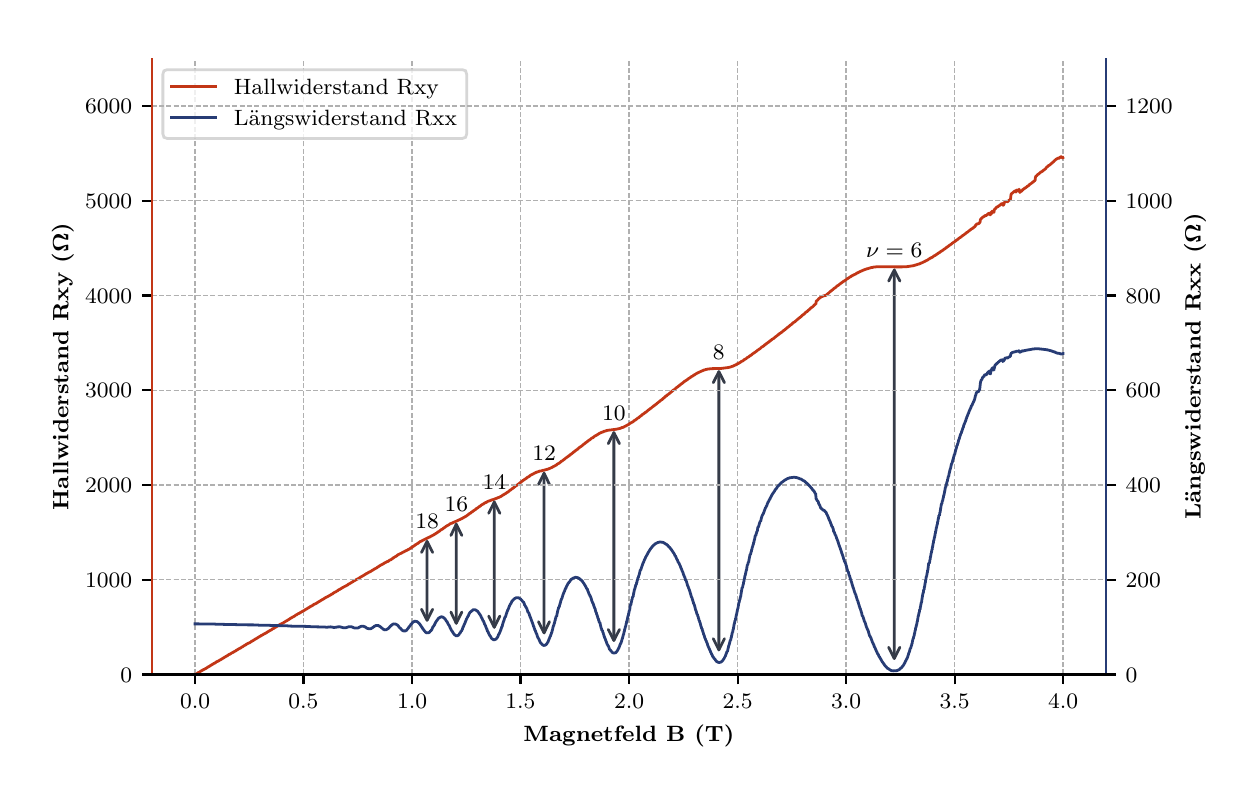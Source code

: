 \begingroup%
\makeatletter%
\begin{pgfpicture}%
\pgfpathrectangle{\pgfpointorigin}{\pgfqpoint{6.013in}{3.716in}}%
\pgfusepath{use as bounding box, clip}%
\begin{pgfscope}%
\pgfsetbuttcap%
\pgfsetmiterjoin%
\definecolor{currentfill}{rgb}{1.0,1.0,1.0}%
\pgfsetfillcolor{currentfill}%
\pgfsetlinewidth{0.0pt}%
\definecolor{currentstroke}{rgb}{1.0,1.0,1.0}%
\pgfsetstrokecolor{currentstroke}%
\pgfsetdash{}{0pt}%
\pgfpathmoveto{\pgfqpoint{0.0in}{0.0in}}%
\pgfpathlineto{\pgfqpoint{6.013in}{0.0in}}%
\pgfpathlineto{\pgfqpoint{6.013in}{3.716in}}%
\pgfpathlineto{\pgfqpoint{0.0in}{3.716in}}%
\pgfpathclose%
\pgfusepath{fill}%
\end{pgfscope}%
\begin{pgfscope}%
\pgfsetbuttcap%
\pgfsetmiterjoin%
\definecolor{currentfill}{rgb}{1.0,1.0,1.0}%
\pgfsetfillcolor{currentfill}%
\pgfsetlinewidth{0.0pt}%
\definecolor{currentstroke}{rgb}{0.0,0.0,0.0}%
\pgfsetstrokecolor{currentstroke}%
\pgfsetstrokeopacity{0.0}%
\pgfsetdash{}{0pt}%
\pgfpathmoveto{\pgfqpoint{0.62in}{0.482in}}%
\pgfpathlineto{\pgfqpoint{5.393in}{0.482in}}%
\pgfpathlineto{\pgfqpoint{5.393in}{3.561in}}%
\pgfpathlineto{\pgfqpoint{0.62in}{3.561in}}%
\pgfpathclose%
\pgfusepath{fill}%
\end{pgfscope}%
\begin{pgfscope}%
\pgfpathrectangle{\pgfqpoint{0.62in}{0.482in}}{\pgfqpoint{4.773in}{3.079in}}%
\pgfusepath{clip}%
\pgfsetbuttcap%
\pgfsetroundjoin%
\pgfsetlinewidth{0.502pt}%
\definecolor{currentstroke}{rgb}{0.69,0.69,0.69}%
\pgfsetstrokecolor{currentstroke}%
\pgfsetdash{{1.85pt}{0.8pt}}{0.0pt}%
\pgfpathmoveto{\pgfqpoint{0.837in}{0.482in}}%
\pgfpathlineto{\pgfqpoint{0.837in}{3.561in}}%
\pgfusepath{stroke}%
\end{pgfscope}%
\begin{pgfscope}%
\pgfsetbuttcap%
\pgfsetroundjoin%
\definecolor{currentfill}{rgb}{0.0,0.0,0.0}%
\pgfsetfillcolor{currentfill}%
\pgfsetlinewidth{0.803pt}%
\definecolor{currentstroke}{rgb}{0.0,0.0,0.0}%
\pgfsetstrokecolor{currentstroke}%
\pgfsetdash{}{0pt}%
\pgfsys@defobject{currentmarker}{\pgfqpoint{0.0in}{-0.049in}}{\pgfqpoint{0.0in}{0.0in}}{%
\pgfpathmoveto{\pgfqpoint{0.0in}{0.0in}}%
\pgfpathlineto{\pgfqpoint{0.0in}{-0.049in}}%
\pgfusepath{stroke,fill}%
}%
\begin{pgfscope}%
\pgfsys@transformshift{0.837in}{0.482in}%
\pgfsys@useobject{currentmarker}{}%
\end{pgfscope}%
\end{pgfscope}%
\begin{pgfscope}%
\definecolor{textcolor}{rgb}{0.0,0.0,0.0}%
\pgfsetstrokecolor{textcolor}%
\pgfsetfillcolor{textcolor}%
\pgftext[x=0.837in,y=0.385in,,top]{\color{textcolor}\rmfamily\fontsize{8.0}{9.6}\selectfont \(\displaystyle 0.0\)}%
\end{pgfscope}%
\begin{pgfscope}%
\pgfpathrectangle{\pgfqpoint{0.62in}{0.482in}}{\pgfqpoint{4.773in}{3.079in}}%
\pgfusepath{clip}%
\pgfsetbuttcap%
\pgfsetroundjoin%
\pgfsetlinewidth{0.502pt}%
\definecolor{currentstroke}{rgb}{0.69,0.69,0.69}%
\pgfsetstrokecolor{currentstroke}%
\pgfsetdash{{1.85pt}{0.8pt}}{0.0pt}%
\pgfpathmoveto{\pgfqpoint{1.379in}{0.482in}}%
\pgfpathlineto{\pgfqpoint{1.379in}{3.561in}}%
\pgfusepath{stroke}%
\end{pgfscope}%
\begin{pgfscope}%
\pgfsetbuttcap%
\pgfsetroundjoin%
\definecolor{currentfill}{rgb}{0.0,0.0,0.0}%
\pgfsetfillcolor{currentfill}%
\pgfsetlinewidth{0.803pt}%
\definecolor{currentstroke}{rgb}{0.0,0.0,0.0}%
\pgfsetstrokecolor{currentstroke}%
\pgfsetdash{}{0pt}%
\pgfsys@defobject{currentmarker}{\pgfqpoint{0.0in}{-0.049in}}{\pgfqpoint{0.0in}{0.0in}}{%
\pgfpathmoveto{\pgfqpoint{0.0in}{0.0in}}%
\pgfpathlineto{\pgfqpoint{0.0in}{-0.049in}}%
\pgfusepath{stroke,fill}%
}%
\begin{pgfscope}%
\pgfsys@transformshift{1.379in}{0.482in}%
\pgfsys@useobject{currentmarker}{}%
\end{pgfscope}%
\end{pgfscope}%
\begin{pgfscope}%
\definecolor{textcolor}{rgb}{0.0,0.0,0.0}%
\pgfsetstrokecolor{textcolor}%
\pgfsetfillcolor{textcolor}%
\pgftext[x=1.379in,y=0.385in,,top]{\color{textcolor}\rmfamily\fontsize{8.0}{9.6}\selectfont \(\displaystyle 0.5\)}%
\end{pgfscope}%
\begin{pgfscope}%
\pgfpathrectangle{\pgfqpoint{0.62in}{0.482in}}{\pgfqpoint{4.773in}{3.079in}}%
\pgfusepath{clip}%
\pgfsetbuttcap%
\pgfsetroundjoin%
\pgfsetlinewidth{0.502pt}%
\definecolor{currentstroke}{rgb}{0.69,0.69,0.69}%
\pgfsetstrokecolor{currentstroke}%
\pgfsetdash{{1.85pt}{0.8pt}}{0.0pt}%
\pgfpathmoveto{\pgfqpoint{1.922in}{0.482in}}%
\pgfpathlineto{\pgfqpoint{1.922in}{3.561in}}%
\pgfusepath{stroke}%
\end{pgfscope}%
\begin{pgfscope}%
\pgfsetbuttcap%
\pgfsetroundjoin%
\definecolor{currentfill}{rgb}{0.0,0.0,0.0}%
\pgfsetfillcolor{currentfill}%
\pgfsetlinewidth{0.803pt}%
\definecolor{currentstroke}{rgb}{0.0,0.0,0.0}%
\pgfsetstrokecolor{currentstroke}%
\pgfsetdash{}{0pt}%
\pgfsys@defobject{currentmarker}{\pgfqpoint{0.0in}{-0.049in}}{\pgfqpoint{0.0in}{0.0in}}{%
\pgfpathmoveto{\pgfqpoint{0.0in}{0.0in}}%
\pgfpathlineto{\pgfqpoint{0.0in}{-0.049in}}%
\pgfusepath{stroke,fill}%
}%
\begin{pgfscope}%
\pgfsys@transformshift{1.922in}{0.482in}%
\pgfsys@useobject{currentmarker}{}%
\end{pgfscope}%
\end{pgfscope}%
\begin{pgfscope}%
\definecolor{textcolor}{rgb}{0.0,0.0,0.0}%
\pgfsetstrokecolor{textcolor}%
\pgfsetfillcolor{textcolor}%
\pgftext[x=1.922in,y=0.385in,,top]{\color{textcolor}\rmfamily\fontsize{8.0}{9.6}\selectfont \(\displaystyle 1.0\)}%
\end{pgfscope}%
\begin{pgfscope}%
\pgfpathrectangle{\pgfqpoint{0.62in}{0.482in}}{\pgfqpoint{4.773in}{3.079in}}%
\pgfusepath{clip}%
\pgfsetbuttcap%
\pgfsetroundjoin%
\pgfsetlinewidth{0.502pt}%
\definecolor{currentstroke}{rgb}{0.69,0.69,0.69}%
\pgfsetstrokecolor{currentstroke}%
\pgfsetdash{{1.85pt}{0.8pt}}{0.0pt}%
\pgfpathmoveto{\pgfqpoint{2.464in}{0.482in}}%
\pgfpathlineto{\pgfqpoint{2.464in}{3.561in}}%
\pgfusepath{stroke}%
\end{pgfscope}%
\begin{pgfscope}%
\pgfsetbuttcap%
\pgfsetroundjoin%
\definecolor{currentfill}{rgb}{0.0,0.0,0.0}%
\pgfsetfillcolor{currentfill}%
\pgfsetlinewidth{0.803pt}%
\definecolor{currentstroke}{rgb}{0.0,0.0,0.0}%
\pgfsetstrokecolor{currentstroke}%
\pgfsetdash{}{0pt}%
\pgfsys@defobject{currentmarker}{\pgfqpoint{0.0in}{-0.049in}}{\pgfqpoint{0.0in}{0.0in}}{%
\pgfpathmoveto{\pgfqpoint{0.0in}{0.0in}}%
\pgfpathlineto{\pgfqpoint{0.0in}{-0.049in}}%
\pgfusepath{stroke,fill}%
}%
\begin{pgfscope}%
\pgfsys@transformshift{2.464in}{0.482in}%
\pgfsys@useobject{currentmarker}{}%
\end{pgfscope}%
\end{pgfscope}%
\begin{pgfscope}%
\definecolor{textcolor}{rgb}{0.0,0.0,0.0}%
\pgfsetstrokecolor{textcolor}%
\pgfsetfillcolor{textcolor}%
\pgftext[x=2.464in,y=0.385in,,top]{\color{textcolor}\rmfamily\fontsize{8.0}{9.6}\selectfont \(\displaystyle 1.5\)}%
\end{pgfscope}%
\begin{pgfscope}%
\pgfpathrectangle{\pgfqpoint{0.62in}{0.482in}}{\pgfqpoint{4.773in}{3.079in}}%
\pgfusepath{clip}%
\pgfsetbuttcap%
\pgfsetroundjoin%
\pgfsetlinewidth{0.502pt}%
\definecolor{currentstroke}{rgb}{0.69,0.69,0.69}%
\pgfsetstrokecolor{currentstroke}%
\pgfsetdash{{1.85pt}{0.8pt}}{0.0pt}%
\pgfpathmoveto{\pgfqpoint{3.007in}{0.482in}}%
\pgfpathlineto{\pgfqpoint{3.007in}{3.561in}}%
\pgfusepath{stroke}%
\end{pgfscope}%
\begin{pgfscope}%
\pgfsetbuttcap%
\pgfsetroundjoin%
\definecolor{currentfill}{rgb}{0.0,0.0,0.0}%
\pgfsetfillcolor{currentfill}%
\pgfsetlinewidth{0.803pt}%
\definecolor{currentstroke}{rgb}{0.0,0.0,0.0}%
\pgfsetstrokecolor{currentstroke}%
\pgfsetdash{}{0pt}%
\pgfsys@defobject{currentmarker}{\pgfqpoint{0.0in}{-0.049in}}{\pgfqpoint{0.0in}{0.0in}}{%
\pgfpathmoveto{\pgfqpoint{0.0in}{0.0in}}%
\pgfpathlineto{\pgfqpoint{0.0in}{-0.049in}}%
\pgfusepath{stroke,fill}%
}%
\begin{pgfscope}%
\pgfsys@transformshift{3.007in}{0.482in}%
\pgfsys@useobject{currentmarker}{}%
\end{pgfscope}%
\end{pgfscope}%
\begin{pgfscope}%
\definecolor{textcolor}{rgb}{0.0,0.0,0.0}%
\pgfsetstrokecolor{textcolor}%
\pgfsetfillcolor{textcolor}%
\pgftext[x=3.007in,y=0.385in,,top]{\color{textcolor}\rmfamily\fontsize{8.0}{9.6}\selectfont \(\displaystyle 2.0\)}%
\end{pgfscope}%
\begin{pgfscope}%
\pgfpathrectangle{\pgfqpoint{0.62in}{0.482in}}{\pgfqpoint{4.773in}{3.079in}}%
\pgfusepath{clip}%
\pgfsetbuttcap%
\pgfsetroundjoin%
\pgfsetlinewidth{0.502pt}%
\definecolor{currentstroke}{rgb}{0.69,0.69,0.69}%
\pgfsetstrokecolor{currentstroke}%
\pgfsetdash{{1.85pt}{0.8pt}}{0.0pt}%
\pgfpathmoveto{\pgfqpoint{3.55in}{0.482in}}%
\pgfpathlineto{\pgfqpoint{3.55in}{3.561in}}%
\pgfusepath{stroke}%
\end{pgfscope}%
\begin{pgfscope}%
\pgfsetbuttcap%
\pgfsetroundjoin%
\definecolor{currentfill}{rgb}{0.0,0.0,0.0}%
\pgfsetfillcolor{currentfill}%
\pgfsetlinewidth{0.803pt}%
\definecolor{currentstroke}{rgb}{0.0,0.0,0.0}%
\pgfsetstrokecolor{currentstroke}%
\pgfsetdash{}{0pt}%
\pgfsys@defobject{currentmarker}{\pgfqpoint{0.0in}{-0.049in}}{\pgfqpoint{0.0in}{0.0in}}{%
\pgfpathmoveto{\pgfqpoint{0.0in}{0.0in}}%
\pgfpathlineto{\pgfqpoint{0.0in}{-0.049in}}%
\pgfusepath{stroke,fill}%
}%
\begin{pgfscope}%
\pgfsys@transformshift{3.55in}{0.482in}%
\pgfsys@useobject{currentmarker}{}%
\end{pgfscope}%
\end{pgfscope}%
\begin{pgfscope}%
\definecolor{textcolor}{rgb}{0.0,0.0,0.0}%
\pgfsetstrokecolor{textcolor}%
\pgfsetfillcolor{textcolor}%
\pgftext[x=3.55in,y=0.385in,,top]{\color{textcolor}\rmfamily\fontsize{8.0}{9.6}\selectfont \(\displaystyle 2.5\)}%
\end{pgfscope}%
\begin{pgfscope}%
\pgfpathrectangle{\pgfqpoint{0.62in}{0.482in}}{\pgfqpoint{4.773in}{3.079in}}%
\pgfusepath{clip}%
\pgfsetbuttcap%
\pgfsetroundjoin%
\pgfsetlinewidth{0.502pt}%
\definecolor{currentstroke}{rgb}{0.69,0.69,0.69}%
\pgfsetstrokecolor{currentstroke}%
\pgfsetdash{{1.85pt}{0.8pt}}{0.0pt}%
\pgfpathmoveto{\pgfqpoint{4.092in}{0.482in}}%
\pgfpathlineto{\pgfqpoint{4.092in}{3.561in}}%
\pgfusepath{stroke}%
\end{pgfscope}%
\begin{pgfscope}%
\pgfsetbuttcap%
\pgfsetroundjoin%
\definecolor{currentfill}{rgb}{0.0,0.0,0.0}%
\pgfsetfillcolor{currentfill}%
\pgfsetlinewidth{0.803pt}%
\definecolor{currentstroke}{rgb}{0.0,0.0,0.0}%
\pgfsetstrokecolor{currentstroke}%
\pgfsetdash{}{0pt}%
\pgfsys@defobject{currentmarker}{\pgfqpoint{0.0in}{-0.049in}}{\pgfqpoint{0.0in}{0.0in}}{%
\pgfpathmoveto{\pgfqpoint{0.0in}{0.0in}}%
\pgfpathlineto{\pgfqpoint{0.0in}{-0.049in}}%
\pgfusepath{stroke,fill}%
}%
\begin{pgfscope}%
\pgfsys@transformshift{4.092in}{0.482in}%
\pgfsys@useobject{currentmarker}{}%
\end{pgfscope}%
\end{pgfscope}%
\begin{pgfscope}%
\definecolor{textcolor}{rgb}{0.0,0.0,0.0}%
\pgfsetstrokecolor{textcolor}%
\pgfsetfillcolor{textcolor}%
\pgftext[x=4.092in,y=0.385in,,top]{\color{textcolor}\rmfamily\fontsize{8.0}{9.6}\selectfont \(\displaystyle 3.0\)}%
\end{pgfscope}%
\begin{pgfscope}%
\pgfpathrectangle{\pgfqpoint{0.62in}{0.482in}}{\pgfqpoint{4.773in}{3.079in}}%
\pgfusepath{clip}%
\pgfsetbuttcap%
\pgfsetroundjoin%
\pgfsetlinewidth{0.502pt}%
\definecolor{currentstroke}{rgb}{0.69,0.69,0.69}%
\pgfsetstrokecolor{currentstroke}%
\pgfsetdash{{1.85pt}{0.8pt}}{0.0pt}%
\pgfpathmoveto{\pgfqpoint{4.635in}{0.482in}}%
\pgfpathlineto{\pgfqpoint{4.635in}{3.561in}}%
\pgfusepath{stroke}%
\end{pgfscope}%
\begin{pgfscope}%
\pgfsetbuttcap%
\pgfsetroundjoin%
\definecolor{currentfill}{rgb}{0.0,0.0,0.0}%
\pgfsetfillcolor{currentfill}%
\pgfsetlinewidth{0.803pt}%
\definecolor{currentstroke}{rgb}{0.0,0.0,0.0}%
\pgfsetstrokecolor{currentstroke}%
\pgfsetdash{}{0pt}%
\pgfsys@defobject{currentmarker}{\pgfqpoint{0.0in}{-0.049in}}{\pgfqpoint{0.0in}{0.0in}}{%
\pgfpathmoveto{\pgfqpoint{0.0in}{0.0in}}%
\pgfpathlineto{\pgfqpoint{0.0in}{-0.049in}}%
\pgfusepath{stroke,fill}%
}%
\begin{pgfscope}%
\pgfsys@transformshift{4.635in}{0.482in}%
\pgfsys@useobject{currentmarker}{}%
\end{pgfscope}%
\end{pgfscope}%
\begin{pgfscope}%
\definecolor{textcolor}{rgb}{0.0,0.0,0.0}%
\pgfsetstrokecolor{textcolor}%
\pgfsetfillcolor{textcolor}%
\pgftext[x=4.635in,y=0.385in,,top]{\color{textcolor}\rmfamily\fontsize{8.0}{9.6}\selectfont \(\displaystyle 3.5\)}%
\end{pgfscope}%
\begin{pgfscope}%
\pgfpathrectangle{\pgfqpoint{0.62in}{0.482in}}{\pgfqpoint{4.773in}{3.079in}}%
\pgfusepath{clip}%
\pgfsetbuttcap%
\pgfsetroundjoin%
\pgfsetlinewidth{0.502pt}%
\definecolor{currentstroke}{rgb}{0.69,0.69,0.69}%
\pgfsetstrokecolor{currentstroke}%
\pgfsetdash{{1.85pt}{0.8pt}}{0.0pt}%
\pgfpathmoveto{\pgfqpoint{5.177in}{0.482in}}%
\pgfpathlineto{\pgfqpoint{5.177in}{3.561in}}%
\pgfusepath{stroke}%
\end{pgfscope}%
\begin{pgfscope}%
\pgfsetbuttcap%
\pgfsetroundjoin%
\definecolor{currentfill}{rgb}{0.0,0.0,0.0}%
\pgfsetfillcolor{currentfill}%
\pgfsetlinewidth{0.803pt}%
\definecolor{currentstroke}{rgb}{0.0,0.0,0.0}%
\pgfsetstrokecolor{currentstroke}%
\pgfsetdash{}{0pt}%
\pgfsys@defobject{currentmarker}{\pgfqpoint{0.0in}{-0.049in}}{\pgfqpoint{0.0in}{0.0in}}{%
\pgfpathmoveto{\pgfqpoint{0.0in}{0.0in}}%
\pgfpathlineto{\pgfqpoint{0.0in}{-0.049in}}%
\pgfusepath{stroke,fill}%
}%
\begin{pgfscope}%
\pgfsys@transformshift{5.177in}{0.482in}%
\pgfsys@useobject{currentmarker}{}%
\end{pgfscope}%
\end{pgfscope}%
\begin{pgfscope}%
\definecolor{textcolor}{rgb}{0.0,0.0,0.0}%
\pgfsetstrokecolor{textcolor}%
\pgfsetfillcolor{textcolor}%
\pgftext[x=5.177in,y=0.385in,,top]{\color{textcolor}\rmfamily\fontsize{8.0}{9.6}\selectfont \(\displaystyle 4.0\)}%
\end{pgfscope}%
\begin{pgfscope}%
\definecolor{textcolor}{rgb}{0.0,0.0,0.0}%
\pgfsetstrokecolor{textcolor}%
\pgfsetfillcolor{textcolor}%
\pgftext[x=3.006in,y=0.231in,,top]{\color{textcolor}\rmfamily\fontsize{8.0}{9.6}\selectfont \textbf{Magnetfeld B (T)}}%
\end{pgfscope}%
\begin{pgfscope}%
\pgfpathrectangle{\pgfqpoint{0.62in}{0.482in}}{\pgfqpoint{4.773in}{3.079in}}%
\pgfusepath{clip}%
\pgfsetbuttcap%
\pgfsetroundjoin%
\pgfsetlinewidth{0.502pt}%
\definecolor{currentstroke}{rgb}{0.69,0.69,0.69}%
\pgfsetstrokecolor{currentstroke}%
\pgfsetdash{{1.85pt}{0.8pt}}{0.0pt}%
\pgfpathmoveto{\pgfqpoint{0.62in}{0.482in}}%
\pgfpathlineto{\pgfqpoint{5.393in}{0.482in}}%
\pgfusepath{stroke}%
\end{pgfscope}%
\begin{pgfscope}%
\pgfsetbuttcap%
\pgfsetroundjoin%
\definecolor{currentfill}{rgb}{0.0,0.0,0.0}%
\pgfsetfillcolor{currentfill}%
\pgfsetlinewidth{0.803pt}%
\definecolor{currentstroke}{rgb}{0.0,0.0,0.0}%
\pgfsetstrokecolor{currentstroke}%
\pgfsetdash{}{0pt}%
\pgfsys@defobject{currentmarker}{\pgfqpoint{-0.049in}{0.0in}}{\pgfqpoint{0.0in}{0.0in}}{%
\pgfpathmoveto{\pgfqpoint{0.0in}{0.0in}}%
\pgfpathlineto{\pgfqpoint{-0.049in}{0.0in}}%
\pgfusepath{stroke,fill}%
}%
\begin{pgfscope}%
\pgfsys@transformshift{0.62in}{0.482in}%
\pgfsys@useobject{currentmarker}{}%
\end{pgfscope}%
\end{pgfscope}%
\begin{pgfscope}%
\definecolor{textcolor}{rgb}{0.0,0.0,0.0}%
\pgfsetstrokecolor{textcolor}%
\pgfsetfillcolor{textcolor}%
\pgftext[x=0.464in,y=0.444in,left,base]{\color{textcolor}\rmfamily\fontsize{8.0}{9.6}\selectfont \(\displaystyle 0\)}%
\end{pgfscope}%
\begin{pgfscope}%
\pgfpathrectangle{\pgfqpoint{0.62in}{0.482in}}{\pgfqpoint{4.773in}{3.079in}}%
\pgfusepath{clip}%
\pgfsetbuttcap%
\pgfsetroundjoin%
\pgfsetlinewidth{0.502pt}%
\definecolor{currentstroke}{rgb}{0.69,0.69,0.69}%
\pgfsetstrokecolor{currentstroke}%
\pgfsetdash{{1.85pt}{0.8pt}}{0.0pt}%
\pgfpathmoveto{\pgfqpoint{0.62in}{0.956in}}%
\pgfpathlineto{\pgfqpoint{5.393in}{0.956in}}%
\pgfusepath{stroke}%
\end{pgfscope}%
\begin{pgfscope}%
\pgfsetbuttcap%
\pgfsetroundjoin%
\definecolor{currentfill}{rgb}{0.0,0.0,0.0}%
\pgfsetfillcolor{currentfill}%
\pgfsetlinewidth{0.803pt}%
\definecolor{currentstroke}{rgb}{0.0,0.0,0.0}%
\pgfsetstrokecolor{currentstroke}%
\pgfsetdash{}{0pt}%
\pgfsys@defobject{currentmarker}{\pgfqpoint{-0.049in}{0.0in}}{\pgfqpoint{0.0in}{0.0in}}{%
\pgfpathmoveto{\pgfqpoint{0.0in}{0.0in}}%
\pgfpathlineto{\pgfqpoint{-0.049in}{0.0in}}%
\pgfusepath{stroke,fill}%
}%
\begin{pgfscope}%
\pgfsys@transformshift{0.62in}{0.956in}%
\pgfsys@useobject{currentmarker}{}%
\end{pgfscope}%
\end{pgfscope}%
\begin{pgfscope}%
\definecolor{textcolor}{rgb}{0.0,0.0,0.0}%
\pgfsetstrokecolor{textcolor}%
\pgfsetfillcolor{textcolor}%
\pgftext[x=0.287in,y=0.917in,left,base]{\color{textcolor}\rmfamily\fontsize{8.0}{9.6}\selectfont \(\displaystyle 1000\)}%
\end{pgfscope}%
\begin{pgfscope}%
\pgfpathrectangle{\pgfqpoint{0.62in}{0.482in}}{\pgfqpoint{4.773in}{3.079in}}%
\pgfusepath{clip}%
\pgfsetbuttcap%
\pgfsetroundjoin%
\pgfsetlinewidth{0.502pt}%
\definecolor{currentstroke}{rgb}{0.69,0.69,0.69}%
\pgfsetstrokecolor{currentstroke}%
\pgfsetdash{{1.85pt}{0.8pt}}{0.0pt}%
\pgfpathmoveto{\pgfqpoint{0.62in}{1.429in}}%
\pgfpathlineto{\pgfqpoint{5.393in}{1.429in}}%
\pgfusepath{stroke}%
\end{pgfscope}%
\begin{pgfscope}%
\pgfsetbuttcap%
\pgfsetroundjoin%
\definecolor{currentfill}{rgb}{0.0,0.0,0.0}%
\pgfsetfillcolor{currentfill}%
\pgfsetlinewidth{0.803pt}%
\definecolor{currentstroke}{rgb}{0.0,0.0,0.0}%
\pgfsetstrokecolor{currentstroke}%
\pgfsetdash{}{0pt}%
\pgfsys@defobject{currentmarker}{\pgfqpoint{-0.049in}{0.0in}}{\pgfqpoint{0.0in}{0.0in}}{%
\pgfpathmoveto{\pgfqpoint{0.0in}{0.0in}}%
\pgfpathlineto{\pgfqpoint{-0.049in}{0.0in}}%
\pgfusepath{stroke,fill}%
}%
\begin{pgfscope}%
\pgfsys@transformshift{0.62in}{1.429in}%
\pgfsys@useobject{currentmarker}{}%
\end{pgfscope}%
\end{pgfscope}%
\begin{pgfscope}%
\definecolor{textcolor}{rgb}{0.0,0.0,0.0}%
\pgfsetstrokecolor{textcolor}%
\pgfsetfillcolor{textcolor}%
\pgftext[x=0.287in,y=1.391in,left,base]{\color{textcolor}\rmfamily\fontsize{8.0}{9.6}\selectfont \(\displaystyle 2000\)}%
\end{pgfscope}%
\begin{pgfscope}%
\pgfpathrectangle{\pgfqpoint{0.62in}{0.482in}}{\pgfqpoint{4.773in}{3.079in}}%
\pgfusepath{clip}%
\pgfsetbuttcap%
\pgfsetroundjoin%
\pgfsetlinewidth{0.502pt}%
\definecolor{currentstroke}{rgb}{0.69,0.69,0.69}%
\pgfsetstrokecolor{currentstroke}%
\pgfsetdash{{1.85pt}{0.8pt}}{0.0pt}%
\pgfpathmoveto{\pgfqpoint{0.62in}{1.903in}}%
\pgfpathlineto{\pgfqpoint{5.393in}{1.903in}}%
\pgfusepath{stroke}%
\end{pgfscope}%
\begin{pgfscope}%
\pgfsetbuttcap%
\pgfsetroundjoin%
\definecolor{currentfill}{rgb}{0.0,0.0,0.0}%
\pgfsetfillcolor{currentfill}%
\pgfsetlinewidth{0.803pt}%
\definecolor{currentstroke}{rgb}{0.0,0.0,0.0}%
\pgfsetstrokecolor{currentstroke}%
\pgfsetdash{}{0pt}%
\pgfsys@defobject{currentmarker}{\pgfqpoint{-0.049in}{0.0in}}{\pgfqpoint{0.0in}{0.0in}}{%
\pgfpathmoveto{\pgfqpoint{0.0in}{0.0in}}%
\pgfpathlineto{\pgfqpoint{-0.049in}{0.0in}}%
\pgfusepath{stroke,fill}%
}%
\begin{pgfscope}%
\pgfsys@transformshift{0.62in}{1.903in}%
\pgfsys@useobject{currentmarker}{}%
\end{pgfscope}%
\end{pgfscope}%
\begin{pgfscope}%
\definecolor{textcolor}{rgb}{0.0,0.0,0.0}%
\pgfsetstrokecolor{textcolor}%
\pgfsetfillcolor{textcolor}%
\pgftext[x=0.287in,y=1.865in,left,base]{\color{textcolor}\rmfamily\fontsize{8.0}{9.6}\selectfont \(\displaystyle 3000\)}%
\end{pgfscope}%
\begin{pgfscope}%
\pgfpathrectangle{\pgfqpoint{0.62in}{0.482in}}{\pgfqpoint{4.773in}{3.079in}}%
\pgfusepath{clip}%
\pgfsetbuttcap%
\pgfsetroundjoin%
\pgfsetlinewidth{0.502pt}%
\definecolor{currentstroke}{rgb}{0.69,0.69,0.69}%
\pgfsetstrokecolor{currentstroke}%
\pgfsetdash{{1.85pt}{0.8pt}}{0.0pt}%
\pgfpathmoveto{\pgfqpoint{0.62in}{2.377in}}%
\pgfpathlineto{\pgfqpoint{5.393in}{2.377in}}%
\pgfusepath{stroke}%
\end{pgfscope}%
\begin{pgfscope}%
\pgfsetbuttcap%
\pgfsetroundjoin%
\definecolor{currentfill}{rgb}{0.0,0.0,0.0}%
\pgfsetfillcolor{currentfill}%
\pgfsetlinewidth{0.803pt}%
\definecolor{currentstroke}{rgb}{0.0,0.0,0.0}%
\pgfsetstrokecolor{currentstroke}%
\pgfsetdash{}{0pt}%
\pgfsys@defobject{currentmarker}{\pgfqpoint{-0.049in}{0.0in}}{\pgfqpoint{0.0in}{0.0in}}{%
\pgfpathmoveto{\pgfqpoint{0.0in}{0.0in}}%
\pgfpathlineto{\pgfqpoint{-0.049in}{0.0in}}%
\pgfusepath{stroke,fill}%
}%
\begin{pgfscope}%
\pgfsys@transformshift{0.62in}{2.377in}%
\pgfsys@useobject{currentmarker}{}%
\end{pgfscope}%
\end{pgfscope}%
\begin{pgfscope}%
\definecolor{textcolor}{rgb}{0.0,0.0,0.0}%
\pgfsetstrokecolor{textcolor}%
\pgfsetfillcolor{textcolor}%
\pgftext[x=0.287in,y=2.339in,left,base]{\color{textcolor}\rmfamily\fontsize{8.0}{9.6}\selectfont \(\displaystyle 4000\)}%
\end{pgfscope}%
\begin{pgfscope}%
\pgfpathrectangle{\pgfqpoint{0.62in}{0.482in}}{\pgfqpoint{4.773in}{3.079in}}%
\pgfusepath{clip}%
\pgfsetbuttcap%
\pgfsetroundjoin%
\pgfsetlinewidth{0.502pt}%
\definecolor{currentstroke}{rgb}{0.69,0.69,0.69}%
\pgfsetstrokecolor{currentstroke}%
\pgfsetdash{{1.85pt}{0.8pt}}{0.0pt}%
\pgfpathmoveto{\pgfqpoint{0.62in}{2.851in}}%
\pgfpathlineto{\pgfqpoint{5.393in}{2.851in}}%
\pgfusepath{stroke}%
\end{pgfscope}%
\begin{pgfscope}%
\pgfsetbuttcap%
\pgfsetroundjoin%
\definecolor{currentfill}{rgb}{0.0,0.0,0.0}%
\pgfsetfillcolor{currentfill}%
\pgfsetlinewidth{0.803pt}%
\definecolor{currentstroke}{rgb}{0.0,0.0,0.0}%
\pgfsetstrokecolor{currentstroke}%
\pgfsetdash{}{0pt}%
\pgfsys@defobject{currentmarker}{\pgfqpoint{-0.049in}{0.0in}}{\pgfqpoint{0.0in}{0.0in}}{%
\pgfpathmoveto{\pgfqpoint{0.0in}{0.0in}}%
\pgfpathlineto{\pgfqpoint{-0.049in}{0.0in}}%
\pgfusepath{stroke,fill}%
}%
\begin{pgfscope}%
\pgfsys@transformshift{0.62in}{2.851in}%
\pgfsys@useobject{currentmarker}{}%
\end{pgfscope}%
\end{pgfscope}%
\begin{pgfscope}%
\definecolor{textcolor}{rgb}{0.0,0.0,0.0}%
\pgfsetstrokecolor{textcolor}%
\pgfsetfillcolor{textcolor}%
\pgftext[x=0.287in,y=2.812in,left,base]{\color{textcolor}\rmfamily\fontsize{8.0}{9.6}\selectfont \(\displaystyle 5000\)}%
\end{pgfscope}%
\begin{pgfscope}%
\pgfpathrectangle{\pgfqpoint{0.62in}{0.482in}}{\pgfqpoint{4.773in}{3.079in}}%
\pgfusepath{clip}%
\pgfsetbuttcap%
\pgfsetroundjoin%
\pgfsetlinewidth{0.502pt}%
\definecolor{currentstroke}{rgb}{0.69,0.69,0.69}%
\pgfsetstrokecolor{currentstroke}%
\pgfsetdash{{1.85pt}{0.8pt}}{0.0pt}%
\pgfpathmoveto{\pgfqpoint{0.62in}{3.324in}}%
\pgfpathlineto{\pgfqpoint{5.393in}{3.324in}}%
\pgfusepath{stroke}%
\end{pgfscope}%
\begin{pgfscope}%
\pgfsetbuttcap%
\pgfsetroundjoin%
\definecolor{currentfill}{rgb}{0.0,0.0,0.0}%
\pgfsetfillcolor{currentfill}%
\pgfsetlinewidth{0.803pt}%
\definecolor{currentstroke}{rgb}{0.0,0.0,0.0}%
\pgfsetstrokecolor{currentstroke}%
\pgfsetdash{}{0pt}%
\pgfsys@defobject{currentmarker}{\pgfqpoint{-0.049in}{0.0in}}{\pgfqpoint{0.0in}{0.0in}}{%
\pgfpathmoveto{\pgfqpoint{0.0in}{0.0in}}%
\pgfpathlineto{\pgfqpoint{-0.049in}{0.0in}}%
\pgfusepath{stroke,fill}%
}%
\begin{pgfscope}%
\pgfsys@transformshift{0.62in}{3.324in}%
\pgfsys@useobject{currentmarker}{}%
\end{pgfscope}%
\end{pgfscope}%
\begin{pgfscope}%
\definecolor{textcolor}{rgb}{0.0,0.0,0.0}%
\pgfsetstrokecolor{textcolor}%
\pgfsetfillcolor{textcolor}%
\pgftext[x=0.287in,y=3.286in,left,base]{\color{textcolor}\rmfamily\fontsize{8.0}{9.6}\selectfont \(\displaystyle 6000\)}%
\end{pgfscope}%
\begin{pgfscope}%
\definecolor{textcolor}{rgb}{0.0,0.0,0.0}%
\pgfsetstrokecolor{textcolor}%
\pgfsetfillcolor{textcolor}%
\pgftext[x=0.231in,y=2.022in,,bottom,rotate=90.0]{\color{textcolor}\rmfamily\fontsize{8.0}{9.6}\selectfont \textbf{Hallwiderstand Rxy (}\boldmath\(\displaystyle \Omega\)\textbf{)}}%
\end{pgfscope}%
\begin{pgfscope}%
\pgfpathrectangle{\pgfqpoint{0.62in}{0.482in}}{\pgfqpoint{4.773in}{3.079in}}%
\pgfusepath{clip}%
\pgfsetrectcap%
\pgfsetroundjoin%
\pgfsetlinewidth{1.004pt}%
\definecolor{currentstroke}{rgb}{0.761,0.212,0.086}%
\pgfsetstrokecolor{currentstroke}%
\pgfsetdash{}{0pt}%
\pgfpathmoveto{\pgfqpoint{0.837in}{0.483in}}%
\pgfpathlineto{\pgfqpoint{0.841in}{0.483in}}%
\pgfpathlineto{\pgfqpoint{0.843in}{0.485in}}%
\pgfpathlineto{\pgfqpoint{0.845in}{0.485in}}%
\pgfpathlineto{\pgfqpoint{0.847in}{0.487in}}%
\pgfpathlineto{\pgfqpoint{0.852in}{0.491in}}%
\pgfpathlineto{\pgfqpoint{0.854in}{0.491in}}%
\pgfpathlineto{\pgfqpoint{0.856in}{0.493in}}%
\pgfpathlineto{\pgfqpoint{0.858in}{0.493in}}%
\pgfpathlineto{\pgfqpoint{0.86in}{0.495in}}%
\pgfpathlineto{\pgfqpoint{0.861in}{0.495in}}%
\pgfpathlineto{\pgfqpoint{0.863in}{0.497in}}%
\pgfpathlineto{\pgfqpoint{0.864in}{0.497in}}%
\pgfpathlineto{\pgfqpoint{0.866in}{0.499in}}%
\pgfpathlineto{\pgfqpoint{0.867in}{0.499in}}%
\pgfpathlineto{\pgfqpoint{0.869in}{0.501in}}%
\pgfpathlineto{\pgfqpoint{0.871in}{0.501in}}%
\pgfpathlineto{\pgfqpoint{0.873in}{0.503in}}%
\pgfpathlineto{\pgfqpoint{0.875in}{0.504in}}%
\pgfpathlineto{\pgfqpoint{0.879in}{0.506in}}%
\pgfpathlineto{\pgfqpoint{0.88in}{0.506in}}%
\pgfpathlineto{\pgfqpoint{0.882in}{0.508in}}%
\pgfpathlineto{\pgfqpoint{0.884in}{0.508in}}%
\pgfpathlineto{\pgfqpoint{0.886in}{0.51in}}%
\pgfpathlineto{\pgfqpoint{0.888in}{0.51in}}%
\pgfpathlineto{\pgfqpoint{0.89in}{0.512in}}%
\pgfpathlineto{\pgfqpoint{0.891in}{0.512in}}%
\pgfpathlineto{\pgfqpoint{0.893in}{0.514in}}%
\pgfpathlineto{\pgfqpoint{0.894in}{0.514in}}%
\pgfpathlineto{\pgfqpoint{0.897in}{0.516in}}%
\pgfpathlineto{\pgfqpoint{0.902in}{0.52in}}%
\pgfpathlineto{\pgfqpoint{0.904in}{0.52in}}%
\pgfpathlineto{\pgfqpoint{0.906in}{0.522in}}%
\pgfpathlineto{\pgfqpoint{0.907in}{0.522in}}%
\pgfpathlineto{\pgfqpoint{0.91in}{0.524in}}%
\pgfpathlineto{\pgfqpoint{0.911in}{0.524in}}%
\pgfpathlineto{\pgfqpoint{0.913in}{0.526in}}%
\pgfpathlineto{\pgfqpoint{0.914in}{0.526in}}%
\pgfpathlineto{\pgfqpoint{0.916in}{0.528in}}%
\pgfpathlineto{\pgfqpoint{0.917in}{0.528in}}%
\pgfpathlineto{\pgfqpoint{0.919in}{0.53in}}%
\pgfpathlineto{\pgfqpoint{0.922in}{0.531in}}%
\pgfpathlineto{\pgfqpoint{0.926in}{0.534in}}%
\pgfpathlineto{\pgfqpoint{0.927in}{0.534in}}%
\pgfpathlineto{\pgfqpoint{0.929in}{0.536in}}%
\pgfpathlineto{\pgfqpoint{0.93in}{0.536in}}%
\pgfpathlineto{\pgfqpoint{0.932in}{0.538in}}%
\pgfpathlineto{\pgfqpoint{0.935in}{0.538in}}%
\pgfpathlineto{\pgfqpoint{0.937in}{0.54in}}%
\pgfpathlineto{\pgfqpoint{0.938in}{0.54in}}%
\pgfpathlineto{\pgfqpoint{0.941in}{0.544in}}%
\pgfpathlineto{\pgfqpoint{0.943in}{0.544in}}%
\pgfpathlineto{\pgfqpoint{0.945in}{0.546in}}%
\pgfpathlineto{\pgfqpoint{0.948in}{0.547in}}%
\pgfpathlineto{\pgfqpoint{0.95in}{0.548in}}%
\pgfpathlineto{\pgfqpoint{0.951in}{0.548in}}%
\pgfpathlineto{\pgfqpoint{0.953in}{0.549in}}%
\pgfpathlineto{\pgfqpoint{0.954in}{0.549in}}%
\pgfpathlineto{\pgfqpoint{0.956in}{0.551in}}%
\pgfpathlineto{\pgfqpoint{0.962in}{0.555in}}%
\pgfpathlineto{\pgfqpoint{0.964in}{0.555in}}%
\pgfpathlineto{\pgfqpoint{0.966in}{0.557in}}%
\pgfpathlineto{\pgfqpoint{0.967in}{0.557in}}%
\pgfpathlineto{\pgfqpoint{0.969in}{0.559in}}%
\pgfpathlineto{\pgfqpoint{0.97in}{0.559in}}%
\pgfpathlineto{\pgfqpoint{0.973in}{0.561in}}%
\pgfpathlineto{\pgfqpoint{0.974in}{0.561in}}%
\pgfpathlineto{\pgfqpoint{0.976in}{0.563in}}%
\pgfpathlineto{\pgfqpoint{0.977in}{0.563in}}%
\pgfpathlineto{\pgfqpoint{0.979in}{0.565in}}%
\pgfpathlineto{\pgfqpoint{0.981in}{0.566in}}%
\pgfpathlineto{\pgfqpoint{0.986in}{0.569in}}%
\pgfpathlineto{\pgfqpoint{0.987in}{0.569in}}%
\pgfpathlineto{\pgfqpoint{0.989in}{0.571in}}%
\pgfpathlineto{\pgfqpoint{0.99in}{0.571in}}%
\pgfpathlineto{\pgfqpoint{0.992in}{0.573in}}%
\pgfpathlineto{\pgfqpoint{0.993in}{0.573in}}%
\pgfpathlineto{\pgfqpoint{0.995in}{0.575in}}%
\pgfpathlineto{\pgfqpoint{0.998in}{0.575in}}%
\pgfpathlineto{\pgfqpoint{1.0in}{0.577in}}%
\pgfpathlineto{\pgfqpoint{1.005in}{0.581in}}%
\pgfpathlineto{\pgfqpoint{1.007in}{0.582in}}%
\pgfpathlineto{\pgfqpoint{1.009in}{0.583in}}%
\pgfpathlineto{\pgfqpoint{1.011in}{0.583in}}%
\pgfpathlineto{\pgfqpoint{1.013in}{0.585in}}%
\pgfpathlineto{\pgfqpoint{1.014in}{0.585in}}%
\pgfpathlineto{\pgfqpoint{1.016in}{0.587in}}%
\pgfpathlineto{\pgfqpoint{1.017in}{0.587in}}%
\pgfpathlineto{\pgfqpoint{1.019in}{0.589in}}%
\pgfpathlineto{\pgfqpoint{1.02in}{0.589in}}%
\pgfpathlineto{\pgfqpoint{1.022in}{0.591in}}%
\pgfpathlineto{\pgfqpoint{1.024in}{0.591in}}%
\pgfpathlineto{\pgfqpoint{1.026in}{0.592in}}%
\pgfpathlineto{\pgfqpoint{1.028in}{0.593in}}%
\pgfpathlineto{\pgfqpoint{1.032in}{0.596in}}%
\pgfpathlineto{\pgfqpoint{1.033in}{0.596in}}%
\pgfpathlineto{\pgfqpoint{1.035in}{0.598in}}%
\pgfpathlineto{\pgfqpoint{1.037in}{0.598in}}%
\pgfpathlineto{\pgfqpoint{1.039in}{0.6in}}%
\pgfpathlineto{\pgfqpoint{1.04in}{0.6in}}%
\pgfpathlineto{\pgfqpoint{1.042in}{0.602in}}%
\pgfpathlineto{\pgfqpoint{1.044in}{0.603in}}%
\pgfpathlineto{\pgfqpoint{1.049in}{0.606in}}%
\pgfpathlineto{\pgfqpoint{1.051in}{0.607in}}%
\pgfpathlineto{\pgfqpoint{1.055in}{0.61in}}%
\pgfpathlineto{\pgfqpoint{1.056in}{0.61in}}%
\pgfpathlineto{\pgfqpoint{1.058in}{0.612in}}%
\pgfpathlineto{\pgfqpoint{1.06in}{0.612in}}%
\pgfpathlineto{\pgfqpoint{1.063in}{0.614in}}%
\pgfpathlineto{\pgfqpoint{1.064in}{0.614in}}%
\pgfpathlineto{\pgfqpoint{1.066in}{0.616in}}%
\pgfpathlineto{\pgfqpoint{1.067in}{0.616in}}%
\pgfpathlineto{\pgfqpoint{1.069in}{0.618in}}%
\pgfpathlineto{\pgfqpoint{1.07in}{0.618in}}%
\pgfpathlineto{\pgfqpoint{1.072in}{0.62in}}%
\pgfpathlineto{\pgfqpoint{1.075in}{0.621in}}%
\pgfpathlineto{\pgfqpoint{1.079in}{0.624in}}%
\pgfpathlineto{\pgfqpoint{1.08in}{0.624in}}%
\pgfpathlineto{\pgfqpoint{1.082in}{0.626in}}%
\pgfpathlineto{\pgfqpoint{1.083in}{0.626in}}%
\pgfpathlineto{\pgfqpoint{1.085in}{0.628in}}%
\pgfpathlineto{\pgfqpoint{1.088in}{0.629in}}%
\pgfpathlineto{\pgfqpoint{1.09in}{0.63in}}%
\pgfpathlineto{\pgfqpoint{1.091in}{0.63in}}%
\pgfpathlineto{\pgfqpoint{1.094in}{0.634in}}%
\pgfpathlineto{\pgfqpoint{1.096in}{0.634in}}%
\pgfpathlineto{\pgfqpoint{1.098in}{0.636in}}%
\pgfpathlineto{\pgfqpoint{1.1in}{0.636in}}%
\pgfpathlineto{\pgfqpoint{1.102in}{0.638in}}%
\pgfpathlineto{\pgfqpoint{1.103in}{0.638in}}%
\pgfpathlineto{\pgfqpoint{1.105in}{0.639in}}%
\pgfpathlineto{\pgfqpoint{1.107in}{0.639in}}%
\pgfpathlineto{\pgfqpoint{1.109in}{0.641in}}%
\pgfpathlineto{\pgfqpoint{1.11in}{0.641in}}%
\pgfpathlineto{\pgfqpoint{1.113in}{0.643in}}%
\pgfpathlineto{\pgfqpoint{1.114in}{0.643in}}%
\pgfpathlineto{\pgfqpoint{1.116in}{0.645in}}%
\pgfpathlineto{\pgfqpoint{1.121in}{0.649in}}%
\pgfpathlineto{\pgfqpoint{1.123in}{0.649in}}%
\pgfpathlineto{\pgfqpoint{1.126in}{0.651in}}%
\pgfpathlineto{\pgfqpoint{1.127in}{0.651in}}%
\pgfpathlineto{\pgfqpoint{1.129in}{0.653in}}%
\pgfpathlineto{\pgfqpoint{1.13in}{0.653in}}%
\pgfpathlineto{\pgfqpoint{1.132in}{0.655in}}%
\pgfpathlineto{\pgfqpoint{1.133in}{0.655in}}%
\pgfpathlineto{\pgfqpoint{1.135in}{0.657in}}%
\pgfpathlineto{\pgfqpoint{1.137in}{0.658in}}%
\pgfpathlineto{\pgfqpoint{1.142in}{0.661in}}%
\pgfpathlineto{\pgfqpoint{1.143in}{0.661in}}%
\pgfpathlineto{\pgfqpoint{1.145in}{0.663in}}%
\pgfpathlineto{\pgfqpoint{1.146in}{0.663in}}%
\pgfpathlineto{\pgfqpoint{1.148in}{0.665in}}%
\pgfpathlineto{\pgfqpoint{1.149in}{0.665in}}%
\pgfpathlineto{\pgfqpoint{1.152in}{0.667in}}%
\pgfpathlineto{\pgfqpoint{1.154in}{0.668in}}%
\pgfpathlineto{\pgfqpoint{1.158in}{0.671in}}%
\pgfpathlineto{\pgfqpoint{1.16in}{0.672in}}%
\pgfpathlineto{\pgfqpoint{1.162in}{0.673in}}%
\pgfpathlineto{\pgfqpoint{1.164in}{0.673in}}%
\pgfpathlineto{\pgfqpoint{1.167in}{0.677in}}%
\pgfpathlineto{\pgfqpoint{1.17in}{0.677in}}%
\pgfpathlineto{\pgfqpoint{1.172in}{0.679in}}%
\pgfpathlineto{\pgfqpoint{1.173in}{0.679in}}%
\pgfpathlineto{\pgfqpoint{1.175in}{0.681in}}%
\pgfpathlineto{\pgfqpoint{1.177in}{0.681in}}%
\pgfpathlineto{\pgfqpoint{1.179in}{0.683in}}%
\pgfpathlineto{\pgfqpoint{1.18in}{0.683in}}%
\pgfpathlineto{\pgfqpoint{1.182in}{0.685in}}%
\pgfpathlineto{\pgfqpoint{1.183in}{0.685in}}%
\pgfpathlineto{\pgfqpoint{1.185in}{0.686in}}%
\pgfpathlineto{\pgfqpoint{1.186in}{0.686in}}%
\pgfpathlineto{\pgfqpoint{1.188in}{0.688in}}%
\pgfpathlineto{\pgfqpoint{1.19in}{0.688in}}%
\pgfpathlineto{\pgfqpoint{1.192in}{0.69in}}%
\pgfpathlineto{\pgfqpoint{1.193in}{0.69in}}%
\pgfpathlineto{\pgfqpoint{1.195in}{0.692in}}%
\pgfpathlineto{\pgfqpoint{1.196in}{0.692in}}%
\pgfpathlineto{\pgfqpoint{1.198in}{0.694in}}%
\pgfpathlineto{\pgfqpoint{1.2in}{0.695in}}%
\pgfpathlineto{\pgfqpoint{1.205in}{0.698in}}%
\pgfpathlineto{\pgfqpoint{1.206in}{0.698in}}%
\pgfpathlineto{\pgfqpoint{1.208in}{0.7in}}%
\pgfpathlineto{\pgfqpoint{1.209in}{0.7in}}%
\pgfpathlineto{\pgfqpoint{1.211in}{0.702in}}%
\pgfpathlineto{\pgfqpoint{1.213in}{0.702in}}%
\pgfpathlineto{\pgfqpoint{1.216in}{0.704in}}%
\pgfpathlineto{\pgfqpoint{1.217in}{0.704in}}%
\pgfpathlineto{\pgfqpoint{1.219in}{0.706in}}%
\pgfpathlineto{\pgfqpoint{1.22in}{0.706in}}%
\pgfpathlineto{\pgfqpoint{1.223in}{0.71in}}%
\pgfpathlineto{\pgfqpoint{1.226in}{0.71in}}%
\pgfpathlineto{\pgfqpoint{1.229in}{0.712in}}%
\pgfpathlineto{\pgfqpoint{1.23in}{0.712in}}%
\pgfpathlineto{\pgfqpoint{1.232in}{0.714in}}%
\pgfpathlineto{\pgfqpoint{1.233in}{0.714in}}%
\pgfpathlineto{\pgfqpoint{1.235in}{0.716in}}%
\pgfpathlineto{\pgfqpoint{1.236in}{0.716in}}%
\pgfpathlineto{\pgfqpoint{1.238in}{0.718in}}%
\pgfpathlineto{\pgfqpoint{1.239in}{0.718in}}%
\pgfpathlineto{\pgfqpoint{1.242in}{0.72in}}%
\pgfpathlineto{\pgfqpoint{1.243in}{0.72in}}%
\pgfpathlineto{\pgfqpoint{1.245in}{0.722in}}%
\pgfpathlineto{\pgfqpoint{1.246in}{0.722in}}%
\pgfpathlineto{\pgfqpoint{1.248in}{0.724in}}%
\pgfpathlineto{\pgfqpoint{1.25in}{0.725in}}%
\pgfpathlineto{\pgfqpoint{1.252in}{0.726in}}%
\pgfpathlineto{\pgfqpoint{1.254in}{0.726in}}%
\pgfpathlineto{\pgfqpoint{1.257in}{0.73in}}%
\pgfpathlineto{\pgfqpoint{1.259in}{0.73in}}%
\pgfpathlineto{\pgfqpoint{1.261in}{0.732in}}%
\pgfpathlineto{\pgfqpoint{1.262in}{0.732in}}%
\pgfpathlineto{\pgfqpoint{1.264in}{0.734in}}%
\pgfpathlineto{\pgfqpoint{1.267in}{0.734in}}%
\pgfpathlineto{\pgfqpoint{1.269in}{0.736in}}%
\pgfpathlineto{\pgfqpoint{1.27in}{0.736in}}%
\pgfpathlineto{\pgfqpoint{1.272in}{0.737in}}%
\pgfpathlineto{\pgfqpoint{1.273in}{0.737in}}%
\pgfpathlineto{\pgfqpoint{1.275in}{0.739in}}%
\pgfpathlineto{\pgfqpoint{1.276in}{0.739in}}%
\pgfpathlineto{\pgfqpoint{1.279in}{0.741in}}%
\pgfpathlineto{\pgfqpoint{1.28in}{0.741in}}%
\pgfpathlineto{\pgfqpoint{1.282in}{0.743in}}%
\pgfpathlineto{\pgfqpoint{1.283in}{0.743in}}%
\pgfpathlineto{\pgfqpoint{1.285in}{0.745in}}%
\pgfpathlineto{\pgfqpoint{1.286in}{0.745in}}%
\pgfpathlineto{\pgfqpoint{1.288in}{0.747in}}%
\pgfpathlineto{\pgfqpoint{1.289in}{0.747in}}%
\pgfpathlineto{\pgfqpoint{1.292in}{0.749in}}%
\pgfpathlineto{\pgfqpoint{1.293in}{0.749in}}%
\pgfpathlineto{\pgfqpoint{1.295in}{0.751in}}%
\pgfpathlineto{\pgfqpoint{1.297in}{0.751in}}%
\pgfpathlineto{\pgfqpoint{1.299in}{0.753in}}%
\pgfpathlineto{\pgfqpoint{1.305in}{0.757in}}%
\pgfpathlineto{\pgfqpoint{1.306in}{0.757in}}%
\pgfpathlineto{\pgfqpoint{1.308in}{0.759in}}%
\pgfpathlineto{\pgfqpoint{1.309in}{0.759in}}%
\pgfpathlineto{\pgfqpoint{1.311in}{0.761in}}%
\pgfpathlineto{\pgfqpoint{1.313in}{0.762in}}%
\pgfpathlineto{\pgfqpoint{1.318in}{0.765in}}%
\pgfpathlineto{\pgfqpoint{1.32in}{0.766in}}%
\pgfpathlineto{\pgfqpoint{1.324in}{0.769in}}%
\pgfpathlineto{\pgfqpoint{1.326in}{0.769in}}%
\pgfpathlineto{\pgfqpoint{1.328in}{0.771in}}%
\pgfpathlineto{\pgfqpoint{1.33in}{0.771in}}%
\pgfpathlineto{\pgfqpoint{1.332in}{0.773in}}%
\pgfpathlineto{\pgfqpoint{1.333in}{0.773in}}%
\pgfpathlineto{\pgfqpoint{1.335in}{0.775in}}%
\pgfpathlineto{\pgfqpoint{1.336in}{0.775in}}%
\pgfpathlineto{\pgfqpoint{1.338in}{0.777in}}%
\pgfpathlineto{\pgfqpoint{1.341in}{0.779in}}%
\pgfpathlineto{\pgfqpoint{1.344in}{0.78in}}%
\pgfpathlineto{\pgfqpoint{1.348in}{0.783in}}%
\pgfpathlineto{\pgfqpoint{1.349in}{0.783in}}%
\pgfpathlineto{\pgfqpoint{1.351in}{0.785in}}%
\pgfpathlineto{\pgfqpoint{1.352in}{0.785in}}%
\pgfpathlineto{\pgfqpoint{1.354in}{0.787in}}%
\pgfpathlineto{\pgfqpoint{1.356in}{0.787in}}%
\pgfpathlineto{\pgfqpoint{1.358in}{0.788in}}%
\pgfpathlineto{\pgfqpoint{1.36in}{0.789in}}%
\pgfpathlineto{\pgfqpoint{1.364in}{0.792in}}%
\pgfpathlineto{\pgfqpoint{1.366in}{0.793in}}%
\pgfpathlineto{\pgfqpoint{1.371in}{0.796in}}%
\pgfpathlineto{\pgfqpoint{1.373in}{0.797in}}%
\pgfpathlineto{\pgfqpoint{1.377in}{0.8in}}%
\pgfpathlineto{\pgfqpoint{1.379in}{0.8in}}%
\pgfpathlineto{\pgfqpoint{1.382in}{0.802in}}%
\pgfpathlineto{\pgfqpoint{1.383in}{0.802in}}%
\pgfpathlineto{\pgfqpoint{1.385in}{0.804in}}%
\pgfpathlineto{\pgfqpoint{1.388in}{0.806in}}%
\pgfpathlineto{\pgfqpoint{1.389in}{0.806in}}%
\pgfpathlineto{\pgfqpoint{1.391in}{0.808in}}%
\pgfpathlineto{\pgfqpoint{1.392in}{0.808in}}%
\pgfpathlineto{\pgfqpoint{1.395in}{0.81in}}%
\pgfpathlineto{\pgfqpoint{1.396in}{0.81in}}%
\pgfpathlineto{\pgfqpoint{1.398in}{0.812in}}%
\pgfpathlineto{\pgfqpoint{1.399in}{0.812in}}%
\pgfpathlineto{\pgfqpoint{1.401in}{0.814in}}%
\pgfpathlineto{\pgfqpoint{1.403in}{0.815in}}%
\pgfpathlineto{\pgfqpoint{1.408in}{0.818in}}%
\pgfpathlineto{\pgfqpoint{1.41in}{0.819in}}%
\pgfpathlineto{\pgfqpoint{1.414in}{0.822in}}%
\pgfpathlineto{\pgfqpoint{1.415in}{0.822in}}%
\pgfpathlineto{\pgfqpoint{1.417in}{0.824in}}%
\pgfpathlineto{\pgfqpoint{1.42in}{0.824in}}%
\pgfpathlineto{\pgfqpoint{1.422in}{0.826in}}%
\pgfpathlineto{\pgfqpoint{1.423in}{0.826in}}%
\pgfpathlineto{\pgfqpoint{1.425in}{0.828in}}%
\pgfpathlineto{\pgfqpoint{1.426in}{0.828in}}%
\pgfpathlineto{\pgfqpoint{1.428in}{0.83in}}%
\pgfpathlineto{\pgfqpoint{1.434in}{0.834in}}%
\pgfpathlineto{\pgfqpoint{1.436in}{0.834in}}%
\pgfpathlineto{\pgfqpoint{1.438in}{0.835in}}%
\pgfpathlineto{\pgfqpoint{1.439in}{0.835in}}%
\pgfpathlineto{\pgfqpoint{1.441in}{0.837in}}%
\pgfpathlineto{\pgfqpoint{1.442in}{0.837in}}%
\pgfpathlineto{\pgfqpoint{1.445in}{0.839in}}%
\pgfpathlineto{\pgfqpoint{1.446in}{0.839in}}%
\pgfpathlineto{\pgfqpoint{1.448in}{0.841in}}%
\pgfpathlineto{\pgfqpoint{1.45in}{0.842in}}%
\pgfpathlineto{\pgfqpoint{1.454in}{0.845in}}%
\pgfpathlineto{\pgfqpoint{1.455in}{0.845in}}%
\pgfpathlineto{\pgfqpoint{1.458in}{0.847in}}%
\pgfpathlineto{\pgfqpoint{1.459in}{0.847in}}%
\pgfpathlineto{\pgfqpoint{1.461in}{0.849in}}%
\pgfpathlineto{\pgfqpoint{1.462in}{0.849in}}%
\pgfpathlineto{\pgfqpoint{1.464in}{0.851in}}%
\pgfpathlineto{\pgfqpoint{1.466in}{0.852in}}%
\pgfpathlineto{\pgfqpoint{1.471in}{0.855in}}%
\pgfpathlineto{\pgfqpoint{1.472in}{0.855in}}%
\pgfpathlineto{\pgfqpoint{1.474in}{0.857in}}%
\pgfpathlineto{\pgfqpoint{1.475in}{0.857in}}%
\pgfpathlineto{\pgfqpoint{1.477in}{0.859in}}%
\pgfpathlineto{\pgfqpoint{1.479in}{0.859in}}%
\pgfpathlineto{\pgfqpoint{1.481in}{0.861in}}%
\pgfpathlineto{\pgfqpoint{1.487in}{0.865in}}%
\pgfpathlineto{\pgfqpoint{1.489in}{0.866in}}%
\pgfpathlineto{\pgfqpoint{1.491in}{0.867in}}%
\pgfpathlineto{\pgfqpoint{1.492in}{0.867in}}%
\pgfpathlineto{\pgfqpoint{1.494in}{0.869in}}%
\pgfpathlineto{\pgfqpoint{1.496in}{0.869in}}%
\pgfpathlineto{\pgfqpoint{1.498in}{0.871in}}%
\pgfpathlineto{\pgfqpoint{1.499in}{0.871in}}%
\pgfpathlineto{\pgfqpoint{1.501in}{0.872in}}%
\pgfpathlineto{\pgfqpoint{1.502in}{0.872in}}%
\pgfpathlineto{\pgfqpoint{1.504in}{0.874in}}%
\pgfpathlineto{\pgfqpoint{1.505in}{0.874in}}%
\pgfpathlineto{\pgfqpoint{1.507in}{0.876in}}%
\pgfpathlineto{\pgfqpoint{1.509in}{0.876in}}%
\pgfpathlineto{\pgfqpoint{1.511in}{0.878in}}%
\pgfpathlineto{\pgfqpoint{1.512in}{0.878in}}%
\pgfpathlineto{\pgfqpoint{1.514in}{0.88in}}%
\pgfpathlineto{\pgfqpoint{1.515in}{0.88in}}%
\pgfpathlineto{\pgfqpoint{1.517in}{0.882in}}%
\pgfpathlineto{\pgfqpoint{1.518in}{0.882in}}%
\pgfpathlineto{\pgfqpoint{1.52in}{0.884in}}%
\pgfpathlineto{\pgfqpoint{1.523in}{0.884in}}%
\pgfpathlineto{\pgfqpoint{1.525in}{0.886in}}%
\pgfpathlineto{\pgfqpoint{1.53in}{0.89in}}%
\pgfpathlineto{\pgfqpoint{1.532in}{0.891in}}%
\pgfpathlineto{\pgfqpoint{1.537in}{0.894in}}%
\pgfpathlineto{\pgfqpoint{1.539in}{0.894in}}%
\pgfpathlineto{\pgfqpoint{1.541in}{0.896in}}%
\pgfpathlineto{\pgfqpoint{1.542in}{0.896in}}%
\pgfpathlineto{\pgfqpoint{1.544in}{0.898in}}%
\pgfpathlineto{\pgfqpoint{1.545in}{0.898in}}%
\pgfpathlineto{\pgfqpoint{1.548in}{0.9in}}%
\pgfpathlineto{\pgfqpoint{1.549in}{0.9in}}%
\pgfpathlineto{\pgfqpoint{1.551in}{0.902in}}%
\pgfpathlineto{\pgfqpoint{1.556in}{0.906in}}%
\pgfpathlineto{\pgfqpoint{1.56in}{0.907in}}%
\pgfpathlineto{\pgfqpoint{1.564in}{0.91in}}%
\pgfpathlineto{\pgfqpoint{1.565in}{0.91in}}%
\pgfpathlineto{\pgfqpoint{1.567in}{0.912in}}%
\pgfpathlineto{\pgfqpoint{1.568in}{0.912in}}%
\pgfpathlineto{\pgfqpoint{1.57in}{0.914in}}%
\pgfpathlineto{\pgfqpoint{1.571in}{0.914in}}%
\pgfpathlineto{\pgfqpoint{1.574in}{0.916in}}%
\pgfpathlineto{\pgfqpoint{1.576in}{0.917in}}%
\pgfpathlineto{\pgfqpoint{1.578in}{0.918in}}%
\pgfpathlineto{\pgfqpoint{1.579in}{0.918in}}%
\pgfpathlineto{\pgfqpoint{1.581in}{0.92in}}%
\pgfpathlineto{\pgfqpoint{1.587in}{0.923in}}%
\pgfpathlineto{\pgfqpoint{1.588in}{0.923in}}%
\pgfpathlineto{\pgfqpoint{1.59in}{0.925in}}%
\pgfpathlineto{\pgfqpoint{1.592in}{0.925in}}%
\pgfpathlineto{\pgfqpoint{1.594in}{0.927in}}%
\pgfpathlineto{\pgfqpoint{1.595in}{0.927in}}%
\pgfpathlineto{\pgfqpoint{1.598in}{0.929in}}%
\pgfpathlineto{\pgfqpoint{1.599in}{0.929in}}%
\pgfpathlineto{\pgfqpoint{1.601in}{0.931in}}%
\pgfpathlineto{\pgfqpoint{1.606in}{0.935in}}%
\pgfpathlineto{\pgfqpoint{1.608in}{0.935in}}%
\pgfpathlineto{\pgfqpoint{1.611in}{0.937in}}%
\pgfpathlineto{\pgfqpoint{1.612in}{0.937in}}%
\pgfpathlineto{\pgfqpoint{1.614in}{0.939in}}%
\pgfpathlineto{\pgfqpoint{1.615in}{0.939in}}%
\pgfpathlineto{\pgfqpoint{1.617in}{0.941in}}%
\pgfpathlineto{\pgfqpoint{1.618in}{0.941in}}%
\pgfpathlineto{\pgfqpoint{1.62in}{0.943in}}%
\pgfpathlineto{\pgfqpoint{1.621in}{0.943in}}%
\pgfpathlineto{\pgfqpoint{1.624in}{0.945in}}%
\pgfpathlineto{\pgfqpoint{1.626in}{0.946in}}%
\pgfpathlineto{\pgfqpoint{1.63in}{0.949in}}%
\pgfpathlineto{\pgfqpoint{1.631in}{0.949in}}%
\pgfpathlineto{\pgfqpoint{1.633in}{0.951in}}%
\pgfpathlineto{\pgfqpoint{1.634in}{0.951in}}%
\pgfpathlineto{\pgfqpoint{1.637in}{0.953in}}%
\pgfpathlineto{\pgfqpoint{1.639in}{0.953in}}%
\pgfpathlineto{\pgfqpoint{1.641in}{0.955in}}%
\pgfpathlineto{\pgfqpoint{1.642in}{0.955in}}%
\pgfpathlineto{\pgfqpoint{1.644in}{0.957in}}%
\pgfpathlineto{\pgfqpoint{1.65in}{0.96in}}%
\pgfpathlineto{\pgfqpoint{1.652in}{0.961in}}%
\pgfpathlineto{\pgfqpoint{1.654in}{0.962in}}%
\pgfpathlineto{\pgfqpoint{1.655in}{0.962in}}%
\pgfpathlineto{\pgfqpoint{1.657in}{0.964in}}%
\pgfpathlineto{\pgfqpoint{1.658in}{0.964in}}%
\pgfpathlineto{\pgfqpoint{1.66in}{0.966in}}%
\pgfpathlineto{\pgfqpoint{1.666in}{0.97in}}%
\pgfpathlineto{\pgfqpoint{1.669in}{0.971in}}%
\pgfpathlineto{\pgfqpoint{1.673in}{0.974in}}%
\pgfpathlineto{\pgfqpoint{1.675in}{0.974in}}%
\pgfpathlineto{\pgfqpoint{1.677in}{0.976in}}%
\pgfpathlineto{\pgfqpoint{1.678in}{0.976in}}%
\pgfpathlineto{\pgfqpoint{1.68in}{0.978in}}%
\pgfpathlineto{\pgfqpoint{1.682in}{0.979in}}%
\pgfpathlineto{\pgfqpoint{1.687in}{0.982in}}%
\pgfpathlineto{\pgfqpoint{1.689in}{0.983in}}%
\pgfpathlineto{\pgfqpoint{1.693in}{0.986in}}%
\pgfpathlineto{\pgfqpoint{1.694in}{0.986in}}%
\pgfpathlineto{\pgfqpoint{1.696in}{0.988in}}%
\pgfpathlineto{\pgfqpoint{1.698in}{0.988in}}%
\pgfpathlineto{\pgfqpoint{1.701in}{0.99in}}%
\pgfpathlineto{\pgfqpoint{1.702in}{0.99in}}%
\pgfpathlineto{\pgfqpoint{1.704in}{0.992in}}%
\pgfpathlineto{\pgfqpoint{1.707in}{0.994in}}%
\pgfpathlineto{\pgfqpoint{1.708in}{0.994in}}%
\pgfpathlineto{\pgfqpoint{1.71in}{0.995in}}%
\pgfpathlineto{\pgfqpoint{1.711in}{0.995in}}%
\pgfpathlineto{\pgfqpoint{1.714in}{0.997in}}%
\pgfpathlineto{\pgfqpoint{1.715in}{0.997in}}%
\pgfpathlineto{\pgfqpoint{1.717in}{0.999in}}%
\pgfpathlineto{\pgfqpoint{1.718in}{0.999in}}%
\pgfpathlineto{\pgfqpoint{1.72in}{1.001in}}%
\pgfpathlineto{\pgfqpoint{1.721in}{1.001in}}%
\pgfpathlineto{\pgfqpoint{1.723in}{1.003in}}%
\pgfpathlineto{\pgfqpoint{1.724in}{1.003in}}%
\pgfpathlineto{\pgfqpoint{1.727in}{1.005in}}%
\pgfpathlineto{\pgfqpoint{1.729in}{1.006in}}%
\pgfpathlineto{\pgfqpoint{1.733in}{1.009in}}%
\pgfpathlineto{\pgfqpoint{1.734in}{1.009in}}%
\pgfpathlineto{\pgfqpoint{1.736in}{1.011in}}%
\pgfpathlineto{\pgfqpoint{1.738in}{1.011in}}%
\pgfpathlineto{\pgfqpoint{1.74in}{1.013in}}%
\pgfpathlineto{\pgfqpoint{1.742in}{1.013in}}%
\pgfpathlineto{\pgfqpoint{1.744in}{1.015in}}%
\pgfpathlineto{\pgfqpoint{1.745in}{1.015in}}%
\pgfpathlineto{\pgfqpoint{1.747in}{1.017in}}%
\pgfpathlineto{\pgfqpoint{1.753in}{1.021in}}%
\pgfpathlineto{\pgfqpoint{1.755in}{1.021in}}%
\pgfpathlineto{\pgfqpoint{1.757in}{1.024in}}%
\pgfpathlineto{\pgfqpoint{1.758in}{1.024in}}%
\pgfpathlineto{\pgfqpoint{1.76in}{1.026in}}%
\pgfpathlineto{\pgfqpoint{1.761in}{1.026in}}%
\pgfpathlineto{\pgfqpoint{1.764in}{1.028in}}%
\pgfpathlineto{\pgfqpoint{1.765in}{1.028in}}%
\pgfpathlineto{\pgfqpoint{1.767in}{1.03in}}%
\pgfpathlineto{\pgfqpoint{1.768in}{1.03in}}%
\pgfpathlineto{\pgfqpoint{1.77in}{1.031in}}%
\pgfpathlineto{\pgfqpoint{1.771in}{1.031in}}%
\pgfpathlineto{\pgfqpoint{1.773in}{1.033in}}%
\pgfpathlineto{\pgfqpoint{1.774in}{1.033in}}%
\pgfpathlineto{\pgfqpoint{1.777in}{1.035in}}%
\pgfpathlineto{\pgfqpoint{1.778in}{1.035in}}%
\pgfpathlineto{\pgfqpoint{1.78in}{1.037in}}%
\pgfpathlineto{\pgfqpoint{1.781in}{1.037in}}%
\pgfpathlineto{\pgfqpoint{1.783in}{1.039in}}%
\pgfpathlineto{\pgfqpoint{1.785in}{1.04in}}%
\pgfpathlineto{\pgfqpoint{1.79in}{1.042in}}%
\pgfpathlineto{\pgfqpoint{1.792in}{1.043in}}%
\pgfpathlineto{\pgfqpoint{1.796in}{1.046in}}%
\pgfpathlineto{\pgfqpoint{1.797in}{1.046in}}%
\pgfpathlineto{\pgfqpoint{1.799in}{1.047in}}%
\pgfpathlineto{\pgfqpoint{1.802in}{1.047in}}%
\pgfpathlineto{\pgfqpoint{1.804in}{1.049in}}%
\pgfpathlineto{\pgfqpoint{1.809in}{1.053in}}%
\pgfpathlineto{\pgfqpoint{1.811in}{1.054in}}%
\pgfpathlineto{\pgfqpoint{1.813in}{1.055in}}%
\pgfpathlineto{\pgfqpoint{1.815in}{1.055in}}%
\pgfpathlineto{\pgfqpoint{1.817in}{1.057in}}%
\pgfpathlineto{\pgfqpoint{1.818in}{1.057in}}%
\pgfpathlineto{\pgfqpoint{1.82in}{1.059in}}%
\pgfpathlineto{\pgfqpoint{1.821in}{1.059in}}%
\pgfpathlineto{\pgfqpoint{1.823in}{1.061in}}%
\pgfpathlineto{\pgfqpoint{1.824in}{1.061in}}%
\pgfpathlineto{\pgfqpoint{1.826in}{1.064in}}%
\pgfpathlineto{\pgfqpoint{1.829in}{1.065in}}%
\pgfpathlineto{\pgfqpoint{1.833in}{1.068in}}%
\pgfpathlineto{\pgfqpoint{1.834in}{1.068in}}%
\pgfpathlineto{\pgfqpoint{1.836in}{1.07in}}%
\pgfpathlineto{\pgfqpoint{1.837in}{1.07in}}%
\pgfpathlineto{\pgfqpoint{1.839in}{1.072in}}%
\pgfpathlineto{\pgfqpoint{1.841in}{1.072in}}%
\pgfpathlineto{\pgfqpoint{1.843in}{1.074in}}%
\pgfpathlineto{\pgfqpoint{1.845in}{1.075in}}%
\pgfpathlineto{\pgfqpoint{1.849in}{1.079in}}%
\pgfpathlineto{\pgfqpoint{1.851in}{1.08in}}%
\pgfpathlineto{\pgfqpoint{1.856in}{1.083in}}%
\pgfpathlineto{\pgfqpoint{1.858in}{1.083in}}%
\pgfpathlineto{\pgfqpoint{1.859in}{1.085in}}%
\pgfpathlineto{\pgfqpoint{1.861in}{1.085in}}%
\pgfpathlineto{\pgfqpoint{1.863in}{1.086in}}%
\pgfpathlineto{\pgfqpoint{1.864in}{1.086in}}%
\pgfpathlineto{\pgfqpoint{1.867in}{1.088in}}%
\pgfpathlineto{\pgfqpoint{1.868in}{1.088in}}%
\pgfpathlineto{\pgfqpoint{1.87in}{1.09in}}%
\pgfpathlineto{\pgfqpoint{1.871in}{1.09in}}%
\pgfpathlineto{\pgfqpoint{1.873in}{1.092in}}%
\pgfpathlineto{\pgfqpoint{1.874in}{1.092in}}%
\pgfpathlineto{\pgfqpoint{1.876in}{1.093in}}%
\pgfpathlineto{\pgfqpoint{1.877in}{1.093in}}%
\pgfpathlineto{\pgfqpoint{1.88in}{1.095in}}%
\pgfpathlineto{\pgfqpoint{1.881in}{1.095in}}%
\pgfpathlineto{\pgfqpoint{1.883in}{1.097in}}%
\pgfpathlineto{\pgfqpoint{1.884in}{1.097in}}%
\pgfpathlineto{\pgfqpoint{1.886in}{1.098in}}%
\pgfpathlineto{\pgfqpoint{1.887in}{1.098in}}%
\pgfpathlineto{\pgfqpoint{1.889in}{1.1in}}%
\pgfpathlineto{\pgfqpoint{1.892in}{1.101in}}%
\pgfpathlineto{\pgfqpoint{1.896in}{1.103in}}%
\pgfpathlineto{\pgfqpoint{1.897in}{1.103in}}%
\pgfpathlineto{\pgfqpoint{1.899in}{1.105in}}%
\pgfpathlineto{\pgfqpoint{1.9in}{1.105in}}%
\pgfpathlineto{\pgfqpoint{1.902in}{1.107in}}%
\pgfpathlineto{\pgfqpoint{1.905in}{1.107in}}%
\pgfpathlineto{\pgfqpoint{1.907in}{1.109in}}%
\pgfpathlineto{\pgfqpoint{1.908in}{1.109in}}%
\pgfpathlineto{\pgfqpoint{1.91in}{1.111in}}%
\pgfpathlineto{\pgfqpoint{1.911in}{1.111in}}%
\pgfpathlineto{\pgfqpoint{1.913in}{1.113in}}%
\pgfpathlineto{\pgfqpoint{1.919in}{1.117in}}%
\pgfpathlineto{\pgfqpoint{1.921in}{1.117in}}%
\pgfpathlineto{\pgfqpoint{1.923in}{1.119in}}%
\pgfpathlineto{\pgfqpoint{1.924in}{1.119in}}%
\pgfpathlineto{\pgfqpoint{1.926in}{1.122in}}%
\pgfpathlineto{\pgfqpoint{1.927in}{1.122in}}%
\pgfpathlineto{\pgfqpoint{1.93in}{1.124in}}%
\pgfpathlineto{\pgfqpoint{1.931in}{1.124in}}%
\pgfpathlineto{\pgfqpoint{1.933in}{1.126in}}%
\pgfpathlineto{\pgfqpoint{1.934in}{1.126in}}%
\pgfpathlineto{\pgfqpoint{1.939in}{1.131in}}%
\pgfpathlineto{\pgfqpoint{1.94in}{1.131in}}%
\pgfpathlineto{\pgfqpoint{1.943in}{1.133in}}%
\pgfpathlineto{\pgfqpoint{1.944in}{1.133in}}%
\pgfpathlineto{\pgfqpoint{1.946in}{1.135in}}%
\pgfpathlineto{\pgfqpoint{1.947in}{1.135in}}%
\pgfpathlineto{\pgfqpoint{1.949in}{1.137in}}%
\pgfpathlineto{\pgfqpoint{1.951in}{1.137in}}%
\pgfpathlineto{\pgfqpoint{1.953in}{1.139in}}%
\pgfpathlineto{\pgfqpoint{1.959in}{1.144in}}%
\pgfpathlineto{\pgfqpoint{1.961in}{1.145in}}%
\pgfpathlineto{\pgfqpoint{1.965in}{1.148in}}%
\pgfpathlineto{\pgfqpoint{1.968in}{1.148in}}%
\pgfpathlineto{\pgfqpoint{1.97in}{1.15in}}%
\pgfpathlineto{\pgfqpoint{1.971in}{1.15in}}%
\pgfpathlineto{\pgfqpoint{1.973in}{1.152in}}%
\pgfpathlineto{\pgfqpoint{1.974in}{1.152in}}%
\pgfpathlineto{\pgfqpoint{1.976in}{1.153in}}%
\pgfpathlineto{\pgfqpoint{1.977in}{1.153in}}%
\pgfpathlineto{\pgfqpoint{1.979in}{1.155in}}%
\pgfpathlineto{\pgfqpoint{1.981in}{1.155in}}%
\pgfpathlineto{\pgfqpoint{1.983in}{1.157in}}%
\pgfpathlineto{\pgfqpoint{1.984in}{1.157in}}%
\pgfpathlineto{\pgfqpoint{1.986in}{1.158in}}%
\pgfpathlineto{\pgfqpoint{1.987in}{1.158in}}%
\pgfpathlineto{\pgfqpoint{1.989in}{1.16in}}%
\pgfpathlineto{\pgfqpoint{1.99in}{1.16in}}%
\pgfpathlineto{\pgfqpoint{1.992in}{1.161in}}%
\pgfpathlineto{\pgfqpoint{1.994in}{1.161in}}%
\pgfpathlineto{\pgfqpoint{1.996in}{1.163in}}%
\pgfpathlineto{\pgfqpoint{1.998in}{1.164in}}%
\pgfpathlineto{\pgfqpoint{2.002in}{1.166in}}%
\pgfpathlineto{\pgfqpoint{2.004in}{1.167in}}%
\pgfpathlineto{\pgfqpoint{2.009in}{1.169in}}%
\pgfpathlineto{\pgfqpoint{2.011in}{1.169in}}%
\pgfpathlineto{\pgfqpoint{2.013in}{1.171in}}%
\pgfpathlineto{\pgfqpoint{2.014in}{1.171in}}%
\pgfpathlineto{\pgfqpoint{2.016in}{1.173in}}%
\pgfpathlineto{\pgfqpoint{2.022in}{1.176in}}%
\pgfpathlineto{\pgfqpoint{2.023in}{1.176in}}%
\pgfpathlineto{\pgfqpoint{2.025in}{1.178in}}%
\pgfpathlineto{\pgfqpoint{2.027in}{1.178in}}%
\pgfpathlineto{\pgfqpoint{2.029in}{1.18in}}%
\pgfpathlineto{\pgfqpoint{2.03in}{1.18in}}%
\pgfpathlineto{\pgfqpoint{2.033in}{1.182in}}%
\pgfpathlineto{\pgfqpoint{2.034in}{1.182in}}%
\pgfpathlineto{\pgfqpoint{2.036in}{1.184in}}%
\pgfpathlineto{\pgfqpoint{2.037in}{1.184in}}%
\pgfpathlineto{\pgfqpoint{2.039in}{1.186in}}%
\pgfpathlineto{\pgfqpoint{2.04in}{1.186in}}%
\pgfpathlineto{\pgfqpoint{2.042in}{1.188in}}%
\pgfpathlineto{\pgfqpoint{2.043in}{1.188in}}%
\pgfpathlineto{\pgfqpoint{2.046in}{1.19in}}%
\pgfpathlineto{\pgfqpoint{2.047in}{1.19in}}%
\pgfpathlineto{\pgfqpoint{2.049in}{1.193in}}%
\pgfpathlineto{\pgfqpoint{2.05in}{1.193in}}%
\pgfpathlineto{\pgfqpoint{2.052in}{1.195in}}%
\pgfpathlineto{\pgfqpoint{2.053in}{1.195in}}%
\pgfpathlineto{\pgfqpoint{2.055in}{1.197in}}%
\pgfpathlineto{\pgfqpoint{2.057in}{1.197in}}%
\pgfpathlineto{\pgfqpoint{2.062in}{1.202in}}%
\pgfpathlineto{\pgfqpoint{2.063in}{1.202in}}%
\pgfpathlineto{\pgfqpoint{2.065in}{1.204in}}%
\pgfpathlineto{\pgfqpoint{2.066in}{1.204in}}%
\pgfpathlineto{\pgfqpoint{2.068in}{1.207in}}%
\pgfpathlineto{\pgfqpoint{2.071in}{1.207in}}%
\pgfpathlineto{\pgfqpoint{2.073in}{1.209in}}%
\pgfpathlineto{\pgfqpoint{2.074in}{1.209in}}%
\pgfpathlineto{\pgfqpoint{2.076in}{1.211in}}%
\pgfpathlineto{\pgfqpoint{2.077in}{1.211in}}%
\pgfpathlineto{\pgfqpoint{2.079in}{1.214in}}%
\pgfpathlineto{\pgfqpoint{2.08in}{1.214in}}%
\pgfpathlineto{\pgfqpoint{2.083in}{1.216in}}%
\pgfpathlineto{\pgfqpoint{2.084in}{1.216in}}%
\pgfpathlineto{\pgfqpoint{2.086in}{1.218in}}%
\pgfpathlineto{\pgfqpoint{2.087in}{1.218in}}%
\pgfpathlineto{\pgfqpoint{2.089in}{1.221in}}%
\pgfpathlineto{\pgfqpoint{2.09in}{1.221in}}%
\pgfpathlineto{\pgfqpoint{2.092in}{1.223in}}%
\pgfpathlineto{\pgfqpoint{2.093in}{1.223in}}%
\pgfpathlineto{\pgfqpoint{2.096in}{1.225in}}%
\pgfpathlineto{\pgfqpoint{2.097in}{1.225in}}%
\pgfpathlineto{\pgfqpoint{2.099in}{1.227in}}%
\pgfpathlineto{\pgfqpoint{2.1in}{1.227in}}%
\pgfpathlineto{\pgfqpoint{2.102in}{1.229in}}%
\pgfpathlineto{\pgfqpoint{2.104in}{1.229in}}%
\pgfpathlineto{\pgfqpoint{2.106in}{1.231in}}%
\pgfpathlineto{\pgfqpoint{2.107in}{1.231in}}%
\pgfpathlineto{\pgfqpoint{2.111in}{1.235in}}%
\pgfpathlineto{\pgfqpoint{2.113in}{1.235in}}%
\pgfpathlineto{\pgfqpoint{2.115in}{1.237in}}%
\pgfpathlineto{\pgfqpoint{2.116in}{1.237in}}%
\pgfpathlineto{\pgfqpoint{2.118in}{1.238in}}%
\pgfpathlineto{\pgfqpoint{2.121in}{1.238in}}%
\pgfpathlineto{\pgfqpoint{2.123in}{1.24in}}%
\pgfpathlineto{\pgfqpoint{2.126in}{1.241in}}%
\pgfpathlineto{\pgfqpoint{2.127in}{1.241in}}%
\pgfpathlineto{\pgfqpoint{2.129in}{1.243in}}%
\pgfpathlineto{\pgfqpoint{2.13in}{1.243in}}%
\pgfpathlineto{\pgfqpoint{2.132in}{1.244in}}%
\pgfpathlineto{\pgfqpoint{2.134in}{1.244in}}%
\pgfpathlineto{\pgfqpoint{2.136in}{1.246in}}%
\pgfpathlineto{\pgfqpoint{2.137in}{1.246in}}%
\pgfpathlineto{\pgfqpoint{2.139in}{1.247in}}%
\pgfpathlineto{\pgfqpoint{2.14in}{1.247in}}%
\pgfpathlineto{\pgfqpoint{2.142in}{1.248in}}%
\pgfpathlineto{\pgfqpoint{2.143in}{1.248in}}%
\pgfpathlineto{\pgfqpoint{2.145in}{1.25in}}%
\pgfpathlineto{\pgfqpoint{2.147in}{1.25in}}%
\pgfpathlineto{\pgfqpoint{2.149in}{1.251in}}%
\pgfpathlineto{\pgfqpoint{2.15in}{1.251in}}%
\pgfpathlineto{\pgfqpoint{2.152in}{1.253in}}%
\pgfpathlineto{\pgfqpoint{2.153in}{1.253in}}%
\pgfpathlineto{\pgfqpoint{2.155in}{1.254in}}%
\pgfpathlineto{\pgfqpoint{2.157in}{1.255in}}%
\pgfpathlineto{\pgfqpoint{2.162in}{1.257in}}%
\pgfpathlineto{\pgfqpoint{2.163in}{1.257in}}%
\pgfpathlineto{\pgfqpoint{2.165in}{1.259in}}%
\pgfpathlineto{\pgfqpoint{2.167in}{1.26in}}%
\pgfpathlineto{\pgfqpoint{2.172in}{1.262in}}%
\pgfpathlineto{\pgfqpoint{2.174in}{1.263in}}%
\pgfpathlineto{\pgfqpoint{2.178in}{1.266in}}%
\pgfpathlineto{\pgfqpoint{2.18in}{1.267in}}%
\pgfpathlineto{\pgfqpoint{2.182in}{1.268in}}%
\pgfpathlineto{\pgfqpoint{2.183in}{1.268in}}%
\pgfpathlineto{\pgfqpoint{2.186in}{1.27in}}%
\pgfpathlineto{\pgfqpoint{2.187in}{1.27in}}%
\pgfpathlineto{\pgfqpoint{2.189in}{1.272in}}%
\pgfpathlineto{\pgfqpoint{2.19in}{1.272in}}%
\pgfpathlineto{\pgfqpoint{2.192in}{1.274in}}%
\pgfpathlineto{\pgfqpoint{2.193in}{1.274in}}%
\pgfpathlineto{\pgfqpoint{2.195in}{1.276in}}%
\pgfpathlineto{\pgfqpoint{2.196in}{1.276in}}%
\pgfpathlineto{\pgfqpoint{2.199in}{1.279in}}%
\pgfpathlineto{\pgfqpoint{2.2in}{1.279in}}%
\pgfpathlineto{\pgfqpoint{2.202in}{1.281in}}%
\pgfpathlineto{\pgfqpoint{2.203in}{1.281in}}%
\pgfpathlineto{\pgfqpoint{2.208in}{1.286in}}%
\pgfpathlineto{\pgfqpoint{2.209in}{1.286in}}%
\pgfpathlineto{\pgfqpoint{2.212in}{1.288in}}%
\pgfpathlineto{\pgfqpoint{2.213in}{1.288in}}%
\pgfpathlineto{\pgfqpoint{2.218in}{1.293in}}%
\pgfpathlineto{\pgfqpoint{2.219in}{1.293in}}%
\pgfpathlineto{\pgfqpoint{2.221in}{1.295in}}%
\pgfpathlineto{\pgfqpoint{2.223in}{1.295in}}%
\pgfpathlineto{\pgfqpoint{2.228in}{1.3in}}%
\pgfpathlineto{\pgfqpoint{2.23in}{1.3in}}%
\pgfpathlineto{\pgfqpoint{2.232in}{1.303in}}%
\pgfpathlineto{\pgfqpoint{2.233in}{1.303in}}%
\pgfpathlineto{\pgfqpoint{2.236in}{1.305in}}%
\pgfpathlineto{\pgfqpoint{2.237in}{1.305in}}%
\pgfpathlineto{\pgfqpoint{2.239in}{1.307in}}%
\pgfpathlineto{\pgfqpoint{2.24in}{1.307in}}%
\pgfpathlineto{\pgfqpoint{2.243in}{1.312in}}%
\pgfpathlineto{\pgfqpoint{2.246in}{1.312in}}%
\pgfpathlineto{\pgfqpoint{2.249in}{1.315in}}%
\pgfpathlineto{\pgfqpoint{2.25in}{1.315in}}%
\pgfpathlineto{\pgfqpoint{2.252in}{1.317in}}%
\pgfpathlineto{\pgfqpoint{2.253in}{1.317in}}%
\pgfpathlineto{\pgfqpoint{2.255in}{1.319in}}%
\pgfpathlineto{\pgfqpoint{2.256in}{1.319in}}%
\pgfpathlineto{\pgfqpoint{2.258in}{1.322in}}%
\pgfpathlineto{\pgfqpoint{2.259in}{1.322in}}%
\pgfpathlineto{\pgfqpoint{2.263in}{1.324in}}%
\pgfpathlineto{\pgfqpoint{2.264in}{1.324in}}%
\pgfpathlineto{\pgfqpoint{2.267in}{1.329in}}%
\pgfpathlineto{\pgfqpoint{2.269in}{1.329in}}%
\pgfpathlineto{\pgfqpoint{2.271in}{1.331in}}%
\pgfpathlineto{\pgfqpoint{2.272in}{1.331in}}%
\pgfpathlineto{\pgfqpoint{2.275in}{1.333in}}%
\pgfpathlineto{\pgfqpoint{2.277in}{1.333in}}%
\pgfpathlineto{\pgfqpoint{2.279in}{1.335in}}%
\pgfpathlineto{\pgfqpoint{2.284in}{1.339in}}%
\pgfpathlineto{\pgfqpoint{2.287in}{1.34in}}%
\pgfpathlineto{\pgfqpoint{2.291in}{1.342in}}%
\pgfpathlineto{\pgfqpoint{2.293in}{1.342in}}%
\pgfpathlineto{\pgfqpoint{2.295in}{1.344in}}%
\pgfpathlineto{\pgfqpoint{2.296in}{1.344in}}%
\pgfpathlineto{\pgfqpoint{2.298in}{1.346in}}%
\pgfpathlineto{\pgfqpoint{2.304in}{1.349in}}%
\pgfpathlineto{\pgfqpoint{2.306in}{1.349in}}%
\pgfpathlineto{\pgfqpoint{2.308in}{1.35in}}%
\pgfpathlineto{\pgfqpoint{2.309in}{1.35in}}%
\pgfpathlineto{\pgfqpoint{2.311in}{1.351in}}%
\pgfpathlineto{\pgfqpoint{2.313in}{1.351in}}%
\pgfpathlineto{\pgfqpoint{2.315in}{1.353in}}%
\pgfpathlineto{\pgfqpoint{2.316in}{1.353in}}%
\pgfpathlineto{\pgfqpoint{2.318in}{1.354in}}%
\pgfpathlineto{\pgfqpoint{2.319in}{1.354in}}%
\pgfpathlineto{\pgfqpoint{2.321in}{1.355in}}%
\pgfpathlineto{\pgfqpoint{2.326in}{1.356in}}%
\pgfpathlineto{\pgfqpoint{2.334in}{1.359in}}%
\pgfpathlineto{\pgfqpoint{2.335in}{1.359in}}%
\pgfpathlineto{\pgfqpoint{2.338in}{1.361in}}%
\pgfpathlineto{\pgfqpoint{2.34in}{1.361in}}%
\pgfpathlineto{\pgfqpoint{2.342in}{1.362in}}%
\pgfpathlineto{\pgfqpoint{2.343in}{1.362in}}%
\pgfpathlineto{\pgfqpoint{2.345in}{1.363in}}%
\pgfpathlineto{\pgfqpoint{2.354in}{1.367in}}%
\pgfpathlineto{\pgfqpoint{2.356in}{1.367in}}%
\pgfpathlineto{\pgfqpoint{2.358in}{1.369in}}%
\pgfpathlineto{\pgfqpoint{2.359in}{1.369in}}%
\pgfpathlineto{\pgfqpoint{2.361in}{1.37in}}%
\pgfpathlineto{\pgfqpoint{2.362in}{1.37in}}%
\pgfpathlineto{\pgfqpoint{2.365in}{1.372in}}%
\pgfpathlineto{\pgfqpoint{2.366in}{1.372in}}%
\pgfpathlineto{\pgfqpoint{2.368in}{1.374in}}%
\pgfpathlineto{\pgfqpoint{2.37in}{1.374in}}%
\pgfpathlineto{\pgfqpoint{2.372in}{1.376in}}%
\pgfpathlineto{\pgfqpoint{2.378in}{1.38in}}%
\pgfpathlineto{\pgfqpoint{2.379in}{1.38in}}%
\pgfpathlineto{\pgfqpoint{2.381in}{1.382in}}%
\pgfpathlineto{\pgfqpoint{2.382in}{1.382in}}%
\pgfpathlineto{\pgfqpoint{2.384in}{1.384in}}%
\pgfpathlineto{\pgfqpoint{2.386in}{1.385in}}%
\pgfpathlineto{\pgfqpoint{2.389in}{1.386in}}%
\pgfpathlineto{\pgfqpoint{2.39in}{1.386in}}%
\pgfpathlineto{\pgfqpoint{2.392in}{1.389in}}%
\pgfpathlineto{\pgfqpoint{2.393in}{1.389in}}%
\pgfpathlineto{\pgfqpoint{2.395in}{1.391in}}%
\pgfpathlineto{\pgfqpoint{2.396in}{1.391in}}%
\pgfpathlineto{\pgfqpoint{2.398in}{1.393in}}%
\pgfpathlineto{\pgfqpoint{2.399in}{1.393in}}%
\pgfpathlineto{\pgfqpoint{2.402in}{1.395in}}%
\pgfpathlineto{\pgfqpoint{2.403in}{1.395in}}%
\pgfpathlineto{\pgfqpoint{2.405in}{1.398in}}%
\pgfpathlineto{\pgfqpoint{2.406in}{1.398in}}%
\pgfpathlineto{\pgfqpoint{2.408in}{1.4in}}%
\pgfpathlineto{\pgfqpoint{2.409in}{1.4in}}%
\pgfpathlineto{\pgfqpoint{2.411in}{1.403in}}%
\pgfpathlineto{\pgfqpoint{2.412in}{1.403in}}%
\pgfpathlineto{\pgfqpoint{2.415in}{1.405in}}%
\pgfpathlineto{\pgfqpoint{2.416in}{1.405in}}%
\pgfpathlineto{\pgfqpoint{2.421in}{1.41in}}%
\pgfpathlineto{\pgfqpoint{2.422in}{1.41in}}%
\pgfpathlineto{\pgfqpoint{2.424in}{1.412in}}%
\pgfpathlineto{\pgfqpoint{2.425in}{1.412in}}%
\pgfpathlineto{\pgfqpoint{2.428in}{1.415in}}%
\pgfpathlineto{\pgfqpoint{2.429in}{1.415in}}%
\pgfpathlineto{\pgfqpoint{2.434in}{1.42in}}%
\pgfpathlineto{\pgfqpoint{2.435in}{1.42in}}%
\pgfpathlineto{\pgfqpoint{2.441in}{1.425in}}%
\pgfpathlineto{\pgfqpoint{2.442in}{1.425in}}%
\pgfpathlineto{\pgfqpoint{2.444in}{1.427in}}%
\pgfpathlineto{\pgfqpoint{2.446in}{1.427in}}%
\pgfpathlineto{\pgfqpoint{2.448in}{1.43in}}%
\pgfpathlineto{\pgfqpoint{2.449in}{1.43in}}%
\pgfpathlineto{\pgfqpoint{2.451in}{1.433in}}%
\pgfpathlineto{\pgfqpoint{2.453in}{1.433in}}%
\pgfpathlineto{\pgfqpoint{2.455in}{1.435in}}%
\pgfpathlineto{\pgfqpoint{2.456in}{1.435in}}%
\pgfpathlineto{\pgfqpoint{2.458in}{1.438in}}%
\pgfpathlineto{\pgfqpoint{2.459in}{1.438in}}%
\pgfpathlineto{\pgfqpoint{2.461in}{1.44in}}%
\pgfpathlineto{\pgfqpoint{2.462in}{1.44in}}%
\pgfpathlineto{\pgfqpoint{2.464in}{1.443in}}%
\pgfpathlineto{\pgfqpoint{2.466in}{1.443in}}%
\pgfpathlineto{\pgfqpoint{2.468in}{1.445in}}%
\pgfpathlineto{\pgfqpoint{2.469in}{1.445in}}%
\pgfpathlineto{\pgfqpoint{2.471in}{1.448in}}%
\pgfpathlineto{\pgfqpoint{2.472in}{1.448in}}%
\pgfpathlineto{\pgfqpoint{2.477in}{1.453in}}%
\pgfpathlineto{\pgfqpoint{2.479in}{1.453in}}%
\pgfpathlineto{\pgfqpoint{2.484in}{1.457in}}%
\pgfpathlineto{\pgfqpoint{2.485in}{1.457in}}%
\pgfpathlineto{\pgfqpoint{2.487in}{1.46in}}%
\pgfpathlineto{\pgfqpoint{2.489in}{1.46in}}%
\pgfpathlineto{\pgfqpoint{2.492in}{1.462in}}%
\pgfpathlineto{\pgfqpoint{2.497in}{1.467in}}%
\pgfpathlineto{\pgfqpoint{2.498in}{1.467in}}%
\pgfpathlineto{\pgfqpoint{2.5in}{1.469in}}%
\pgfpathlineto{\pgfqpoint{2.502in}{1.469in}}%
\pgfpathlineto{\pgfqpoint{2.505in}{1.471in}}%
\pgfpathlineto{\pgfqpoint{2.506in}{1.471in}}%
\pgfpathlineto{\pgfqpoint{2.508in}{1.473in}}%
\pgfpathlineto{\pgfqpoint{2.509in}{1.473in}}%
\pgfpathlineto{\pgfqpoint{2.511in}{1.476in}}%
\pgfpathlineto{\pgfqpoint{2.514in}{1.478in}}%
\pgfpathlineto{\pgfqpoint{2.515in}{1.478in}}%
\pgfpathlineto{\pgfqpoint{2.518in}{1.48in}}%
\pgfpathlineto{\pgfqpoint{2.519in}{1.48in}}%
\pgfpathlineto{\pgfqpoint{2.521in}{1.482in}}%
\pgfpathlineto{\pgfqpoint{2.522in}{1.482in}}%
\pgfpathlineto{\pgfqpoint{2.524in}{1.483in}}%
\pgfpathlineto{\pgfqpoint{2.525in}{1.483in}}%
\pgfpathlineto{\pgfqpoint{2.527in}{1.485in}}%
\pgfpathlineto{\pgfqpoint{2.528in}{1.485in}}%
\pgfpathlineto{\pgfqpoint{2.531in}{1.487in}}%
\pgfpathlineto{\pgfqpoint{2.532in}{1.487in}}%
\pgfpathlineto{\pgfqpoint{2.534in}{1.489in}}%
\pgfpathlineto{\pgfqpoint{2.536in}{1.489in}}%
\pgfpathlineto{\pgfqpoint{2.54in}{1.492in}}%
\pgfpathlineto{\pgfqpoint{2.542in}{1.492in}}%
\pgfpathlineto{\pgfqpoint{2.544in}{1.493in}}%
\pgfpathlineto{\pgfqpoint{2.546in}{1.494in}}%
\pgfpathlineto{\pgfqpoint{2.55in}{1.495in}}%
\pgfpathlineto{\pgfqpoint{2.556in}{1.497in}}%
\pgfpathlineto{\pgfqpoint{2.558in}{1.498in}}%
\pgfpathlineto{\pgfqpoint{2.561in}{1.499in}}%
\pgfpathlineto{\pgfqpoint{2.563in}{1.499in}}%
\pgfpathlineto{\pgfqpoint{2.569in}{1.5in}}%
\pgfpathlineto{\pgfqpoint{2.571in}{1.501in}}%
\pgfpathlineto{\pgfqpoint{2.575in}{1.502in}}%
\pgfpathlineto{\pgfqpoint{2.577in}{1.503in}}%
\pgfpathlineto{\pgfqpoint{2.582in}{1.503in}}%
\pgfpathlineto{\pgfqpoint{2.584in}{1.504in}}%
\pgfpathlineto{\pgfqpoint{2.588in}{1.505in}}%
\pgfpathlineto{\pgfqpoint{2.59in}{1.506in}}%
\pgfpathlineto{\pgfqpoint{2.596in}{1.507in}}%
\pgfpathlineto{\pgfqpoint{2.598in}{1.508in}}%
\pgfpathlineto{\pgfqpoint{2.602in}{1.509in}}%
\pgfpathlineto{\pgfqpoint{2.606in}{1.511in}}%
\pgfpathlineto{\pgfqpoint{2.609in}{1.511in}}%
\pgfpathlineto{\pgfqpoint{2.611in}{1.513in}}%
\pgfpathlineto{\pgfqpoint{2.612in}{1.513in}}%
\pgfpathlineto{\pgfqpoint{2.614in}{1.514in}}%
\pgfpathlineto{\pgfqpoint{2.615in}{1.514in}}%
\pgfpathlineto{\pgfqpoint{2.617in}{1.516in}}%
\pgfpathlineto{\pgfqpoint{2.619in}{1.516in}}%
\pgfpathlineto{\pgfqpoint{2.621in}{1.517in}}%
\pgfpathlineto{\pgfqpoint{2.622in}{1.517in}}%
\pgfpathlineto{\pgfqpoint{2.624in}{1.519in}}%
\pgfpathlineto{\pgfqpoint{2.625in}{1.519in}}%
\pgfpathlineto{\pgfqpoint{2.627in}{1.521in}}%
\pgfpathlineto{\pgfqpoint{2.628in}{1.521in}}%
\pgfpathlineto{\pgfqpoint{2.63in}{1.523in}}%
\pgfpathlineto{\pgfqpoint{2.632in}{1.523in}}%
\pgfpathlineto{\pgfqpoint{2.634in}{1.524in}}%
\pgfpathlineto{\pgfqpoint{2.635in}{1.524in}}%
\pgfpathlineto{\pgfqpoint{2.637in}{1.526in}}%
\pgfpathlineto{\pgfqpoint{2.638in}{1.526in}}%
\pgfpathlineto{\pgfqpoint{2.64in}{1.528in}}%
\pgfpathlineto{\pgfqpoint{2.642in}{1.528in}}%
\pgfpathlineto{\pgfqpoint{2.645in}{1.531in}}%
\pgfpathlineto{\pgfqpoint{2.65in}{1.535in}}%
\pgfpathlineto{\pgfqpoint{2.651in}{1.535in}}%
\pgfpathlineto{\pgfqpoint{2.653in}{1.537in}}%
\pgfpathlineto{\pgfqpoint{2.655in}{1.537in}}%
\pgfpathlineto{\pgfqpoint{2.658in}{1.539in}}%
\pgfpathlineto{\pgfqpoint{2.659in}{1.539in}}%
\pgfpathlineto{\pgfqpoint{2.661in}{1.542in}}%
\pgfpathlineto{\pgfqpoint{2.662in}{1.542in}}%
\pgfpathlineto{\pgfqpoint{2.664in}{1.544in}}%
\pgfpathlineto{\pgfqpoint{2.67in}{1.549in}}%
\pgfpathlineto{\pgfqpoint{2.672in}{1.549in}}%
\pgfpathlineto{\pgfqpoint{2.674in}{1.551in}}%
\pgfpathlineto{\pgfqpoint{2.675in}{1.551in}}%
\pgfpathlineto{\pgfqpoint{2.677in}{1.554in}}%
\pgfpathlineto{\pgfqpoint{2.678in}{1.554in}}%
\pgfpathlineto{\pgfqpoint{2.68in}{1.556in}}%
\pgfpathlineto{\pgfqpoint{2.681in}{1.556in}}%
\pgfpathlineto{\pgfqpoint{2.684in}{1.559in}}%
\pgfpathlineto{\pgfqpoint{2.685in}{1.559in}}%
\pgfpathlineto{\pgfqpoint{2.69in}{1.564in}}%
\pgfpathlineto{\pgfqpoint{2.691in}{1.564in}}%
\pgfpathlineto{\pgfqpoint{2.697in}{1.569in}}%
\pgfpathlineto{\pgfqpoint{2.698in}{1.569in}}%
\pgfpathlineto{\pgfqpoint{2.7in}{1.571in}}%
\pgfpathlineto{\pgfqpoint{2.701in}{1.571in}}%
\pgfpathlineto{\pgfqpoint{2.706in}{1.576in}}%
\pgfpathlineto{\pgfqpoint{2.708in}{1.576in}}%
\pgfpathlineto{\pgfqpoint{2.713in}{1.581in}}%
\pgfpathlineto{\pgfqpoint{2.714in}{1.581in}}%
\pgfpathlineto{\pgfqpoint{2.716in}{1.584in}}%
\pgfpathlineto{\pgfqpoint{2.718in}{1.584in}}%
\pgfpathlineto{\pgfqpoint{2.721in}{1.587in}}%
\pgfpathlineto{\pgfqpoint{2.722in}{1.587in}}%
\pgfpathlineto{\pgfqpoint{2.724in}{1.589in}}%
\pgfpathlineto{\pgfqpoint{2.725in}{1.589in}}%
\pgfpathlineto{\pgfqpoint{2.728in}{1.594in}}%
\pgfpathlineto{\pgfqpoint{2.731in}{1.594in}}%
\pgfpathlineto{\pgfqpoint{2.734in}{1.597in}}%
\pgfpathlineto{\pgfqpoint{2.735in}{1.597in}}%
\pgfpathlineto{\pgfqpoint{2.737in}{1.6in}}%
\pgfpathlineto{\pgfqpoint{2.738in}{1.6in}}%
\pgfpathlineto{\pgfqpoint{2.74in}{1.602in}}%
\pgfpathlineto{\pgfqpoint{2.741in}{1.602in}}%
\pgfpathlineto{\pgfqpoint{2.743in}{1.605in}}%
\pgfpathlineto{\pgfqpoint{2.744in}{1.605in}}%
\pgfpathlineto{\pgfqpoint{2.747in}{1.607in}}%
\pgfpathlineto{\pgfqpoint{2.749in}{1.607in}}%
\pgfpathlineto{\pgfqpoint{2.752in}{1.612in}}%
\pgfpathlineto{\pgfqpoint{2.754in}{1.612in}}%
\pgfpathlineto{\pgfqpoint{2.756in}{1.615in}}%
\pgfpathlineto{\pgfqpoint{2.757in}{1.615in}}%
\pgfpathlineto{\pgfqpoint{2.76in}{1.618in}}%
\pgfpathlineto{\pgfqpoint{2.761in}{1.618in}}%
\pgfpathlineto{\pgfqpoint{2.763in}{1.62in}}%
\pgfpathlineto{\pgfqpoint{2.765in}{1.62in}}%
\pgfpathlineto{\pgfqpoint{2.767in}{1.623in}}%
\pgfpathlineto{\pgfqpoint{2.768in}{1.623in}}%
\pgfpathlineto{\pgfqpoint{2.77in}{1.625in}}%
\pgfpathlineto{\pgfqpoint{2.772in}{1.625in}}%
\pgfpathlineto{\pgfqpoint{2.774in}{1.628in}}%
\pgfpathlineto{\pgfqpoint{2.777in}{1.631in}}%
\pgfpathlineto{\pgfqpoint{2.778in}{1.631in}}%
\pgfpathlineto{\pgfqpoint{2.78in}{1.633in}}%
\pgfpathlineto{\pgfqpoint{2.781in}{1.633in}}%
\pgfpathlineto{\pgfqpoint{2.783in}{1.636in}}%
\pgfpathlineto{\pgfqpoint{2.785in}{1.636in}}%
\pgfpathlineto{\pgfqpoint{2.787in}{1.638in}}%
\pgfpathlineto{\pgfqpoint{2.788in}{1.638in}}%
\pgfpathlineto{\pgfqpoint{2.79in}{1.641in}}%
\pgfpathlineto{\pgfqpoint{2.793in}{1.643in}}%
\pgfpathlineto{\pgfqpoint{2.794in}{1.643in}}%
\pgfpathlineto{\pgfqpoint{2.8in}{1.648in}}%
\pgfpathlineto{\pgfqpoint{2.801in}{1.648in}}%
\pgfpathlineto{\pgfqpoint{2.803in}{1.651in}}%
\pgfpathlineto{\pgfqpoint{2.804in}{1.651in}}%
\pgfpathlineto{\pgfqpoint{2.806in}{1.653in}}%
\pgfpathlineto{\pgfqpoint{2.807in}{1.653in}}%
\pgfpathlineto{\pgfqpoint{2.81in}{1.656in}}%
\pgfpathlineto{\pgfqpoint{2.812in}{1.656in}}%
\pgfpathlineto{\pgfqpoint{2.814in}{1.658in}}%
\pgfpathlineto{\pgfqpoint{2.819in}{1.663in}}%
\pgfpathlineto{\pgfqpoint{2.82in}{1.663in}}%
\pgfpathlineto{\pgfqpoint{2.823in}{1.665in}}%
\pgfpathlineto{\pgfqpoint{2.825in}{1.665in}}%
\pgfpathlineto{\pgfqpoint{2.827in}{1.667in}}%
\pgfpathlineto{\pgfqpoint{2.828in}{1.667in}}%
\pgfpathlineto{\pgfqpoint{2.83in}{1.67in}}%
\pgfpathlineto{\pgfqpoint{2.831in}{1.67in}}%
\pgfpathlineto{\pgfqpoint{2.833in}{1.672in}}%
\pgfpathlineto{\pgfqpoint{2.839in}{1.676in}}%
\pgfpathlineto{\pgfqpoint{2.841in}{1.676in}}%
\pgfpathlineto{\pgfqpoint{2.843in}{1.678in}}%
\pgfpathlineto{\pgfqpoint{2.844in}{1.678in}}%
\pgfpathlineto{\pgfqpoint{2.846in}{1.68in}}%
\pgfpathlineto{\pgfqpoint{2.847in}{1.68in}}%
\pgfpathlineto{\pgfqpoint{2.85in}{1.682in}}%
\pgfpathlineto{\pgfqpoint{2.851in}{1.682in}}%
\pgfpathlineto{\pgfqpoint{2.853in}{1.684in}}%
\pgfpathlineto{\pgfqpoint{2.855in}{1.685in}}%
\pgfpathlineto{\pgfqpoint{2.859in}{1.688in}}%
\pgfpathlineto{\pgfqpoint{2.862in}{1.689in}}%
\pgfpathlineto{\pgfqpoint{2.866in}{1.691in}}%
\pgfpathlineto{\pgfqpoint{2.867in}{1.691in}}%
\pgfpathlineto{\pgfqpoint{2.869in}{1.693in}}%
\pgfpathlineto{\pgfqpoint{2.871in}{1.693in}}%
\pgfpathlineto{\pgfqpoint{2.874in}{1.694in}}%
\pgfpathlineto{\pgfqpoint{2.875in}{1.694in}}%
\pgfpathlineto{\pgfqpoint{2.877in}{1.695in}}%
\pgfpathlineto{\pgfqpoint{2.882in}{1.698in}}%
\pgfpathlineto{\pgfqpoint{2.888in}{1.699in}}%
\pgfpathlineto{\pgfqpoint{2.89in}{1.7in}}%
\pgfpathlineto{\pgfqpoint{2.894in}{1.701in}}%
\pgfpathlineto{\pgfqpoint{2.896in}{1.702in}}%
\pgfpathlineto{\pgfqpoint{2.902in}{1.703in}}%
\pgfpathlineto{\pgfqpoint{2.909in}{1.704in}}%
\pgfpathlineto{\pgfqpoint{2.918in}{1.705in}}%
\pgfpathlineto{\pgfqpoint{2.925in}{1.706in}}%
\pgfpathlineto{\pgfqpoint{2.934in}{1.707in}}%
\pgfpathlineto{\pgfqpoint{2.94in}{1.708in}}%
\pgfpathlineto{\pgfqpoint{2.947in}{1.709in}}%
\pgfpathlineto{\pgfqpoint{2.96in}{1.712in}}%
\pgfpathlineto{\pgfqpoint{2.964in}{1.713in}}%
\pgfpathlineto{\pgfqpoint{2.972in}{1.717in}}%
\pgfpathlineto{\pgfqpoint{2.974in}{1.717in}}%
\pgfpathlineto{\pgfqpoint{2.977in}{1.718in}}%
\pgfpathlineto{\pgfqpoint{2.978in}{1.718in}}%
\pgfpathlineto{\pgfqpoint{2.98in}{1.719in}}%
\pgfpathlineto{\pgfqpoint{2.981in}{1.719in}}%
\pgfpathlineto{\pgfqpoint{2.983in}{1.721in}}%
\pgfpathlineto{\pgfqpoint{2.989in}{1.724in}}%
\pgfpathlineto{\pgfqpoint{2.991in}{1.724in}}%
\pgfpathlineto{\pgfqpoint{2.993in}{1.726in}}%
\pgfpathlineto{\pgfqpoint{2.994in}{1.726in}}%
\pgfpathlineto{\pgfqpoint{2.996in}{1.728in}}%
\pgfpathlineto{\pgfqpoint{2.997in}{1.728in}}%
\pgfpathlineto{\pgfqpoint{2.999in}{1.73in}}%
\pgfpathlineto{\pgfqpoint{3.0in}{1.73in}}%
\pgfpathlineto{\pgfqpoint{3.003in}{1.731in}}%
\pgfpathlineto{\pgfqpoint{3.004in}{1.731in}}%
\pgfpathlineto{\pgfqpoint{3.006in}{1.734in}}%
\pgfpathlineto{\pgfqpoint{3.008in}{1.735in}}%
\pgfpathlineto{\pgfqpoint{3.012in}{1.738in}}%
\pgfpathlineto{\pgfqpoint{3.013in}{1.738in}}%
\pgfpathlineto{\pgfqpoint{3.016in}{1.74in}}%
\pgfpathlineto{\pgfqpoint{3.017in}{1.74in}}%
\pgfpathlineto{\pgfqpoint{3.019in}{1.742in}}%
\pgfpathlineto{\pgfqpoint{3.021in}{1.742in}}%
\pgfpathlineto{\pgfqpoint{3.023in}{1.744in}}%
\pgfpathlineto{\pgfqpoint{3.027in}{1.746in}}%
\pgfpathlineto{\pgfqpoint{3.028in}{1.746in}}%
\pgfpathlineto{\pgfqpoint{3.031in}{1.751in}}%
\pgfpathlineto{\pgfqpoint{3.033in}{1.751in}}%
\pgfpathlineto{\pgfqpoint{3.035in}{1.753in}}%
\pgfpathlineto{\pgfqpoint{3.037in}{1.753in}}%
\pgfpathlineto{\pgfqpoint{3.04in}{1.756in}}%
\pgfpathlineto{\pgfqpoint{3.041in}{1.756in}}%
\pgfpathlineto{\pgfqpoint{3.043in}{1.758in}}%
\pgfpathlineto{\pgfqpoint{3.044in}{1.758in}}%
\pgfpathlineto{\pgfqpoint{3.046in}{1.761in}}%
\pgfpathlineto{\pgfqpoint{3.047in}{1.761in}}%
\pgfpathlineto{\pgfqpoint{3.049in}{1.763in}}%
\pgfpathlineto{\pgfqpoint{3.053in}{1.765in}}%
\pgfpathlineto{\pgfqpoint{3.054in}{1.765in}}%
\pgfpathlineto{\pgfqpoint{3.059in}{1.77in}}%
\pgfpathlineto{\pgfqpoint{3.06in}{1.77in}}%
\pgfpathlineto{\pgfqpoint{3.062in}{1.773in}}%
\pgfpathlineto{\pgfqpoint{3.063in}{1.773in}}%
\pgfpathlineto{\pgfqpoint{3.066in}{1.775in}}%
\pgfpathlineto{\pgfqpoint{3.067in}{1.775in}}%
\pgfpathlineto{\pgfqpoint{3.069in}{1.778in}}%
\pgfpathlineto{\pgfqpoint{3.07in}{1.778in}}%
\pgfpathlineto{\pgfqpoint{3.075in}{1.783in}}%
\pgfpathlineto{\pgfqpoint{3.076in}{1.783in}}%
\pgfpathlineto{\pgfqpoint{3.079in}{1.785in}}%
\pgfpathlineto{\pgfqpoint{3.08in}{1.785in}}%
\pgfpathlineto{\pgfqpoint{3.082in}{1.788in}}%
\pgfpathlineto{\pgfqpoint{3.083in}{1.788in}}%
\pgfpathlineto{\pgfqpoint{3.085in}{1.79in}}%
\pgfpathlineto{\pgfqpoint{3.086in}{1.79in}}%
\pgfpathlineto{\pgfqpoint{3.088in}{1.793in}}%
\pgfpathlineto{\pgfqpoint{3.091in}{1.793in}}%
\pgfpathlineto{\pgfqpoint{3.093in}{1.795in}}%
\pgfpathlineto{\pgfqpoint{3.094in}{1.795in}}%
\pgfpathlineto{\pgfqpoint{3.096in}{1.798in}}%
\pgfpathlineto{\pgfqpoint{3.097in}{1.798in}}%
\pgfpathlineto{\pgfqpoint{3.099in}{1.801in}}%
\pgfpathlineto{\pgfqpoint{3.1in}{1.801in}}%
\pgfpathlineto{\pgfqpoint{3.102in}{1.803in}}%
\pgfpathlineto{\pgfqpoint{3.106in}{1.806in}}%
\pgfpathlineto{\pgfqpoint{3.107in}{1.806in}}%
\pgfpathlineto{\pgfqpoint{3.109in}{1.808in}}%
\pgfpathlineto{\pgfqpoint{3.11in}{1.808in}}%
\pgfpathlineto{\pgfqpoint{3.112in}{1.811in}}%
\pgfpathlineto{\pgfqpoint{3.113in}{1.811in}}%
\pgfpathlineto{\pgfqpoint{3.115in}{1.813in}}%
\pgfpathlineto{\pgfqpoint{3.117in}{1.813in}}%
\pgfpathlineto{\pgfqpoint{3.119in}{1.816in}}%
\pgfpathlineto{\pgfqpoint{3.12in}{1.816in}}%
\pgfpathlineto{\pgfqpoint{3.122in}{1.819in}}%
\pgfpathlineto{\pgfqpoint{3.123in}{1.819in}}%
\pgfpathlineto{\pgfqpoint{3.126in}{1.821in}}%
\pgfpathlineto{\pgfqpoint{3.127in}{1.821in}}%
\pgfpathlineto{\pgfqpoint{3.131in}{1.826in}}%
\pgfpathlineto{\pgfqpoint{3.133in}{1.826in}}%
\pgfpathlineto{\pgfqpoint{3.136in}{1.829in}}%
\pgfpathlineto{\pgfqpoint{3.137in}{1.829in}}%
\pgfpathlineto{\pgfqpoint{3.139in}{1.832in}}%
\pgfpathlineto{\pgfqpoint{3.14in}{1.832in}}%
\pgfpathlineto{\pgfqpoint{3.143in}{1.834in}}%
\pgfpathlineto{\pgfqpoint{3.144in}{1.834in}}%
\pgfpathlineto{\pgfqpoint{3.146in}{1.837in}}%
\pgfpathlineto{\pgfqpoint{3.147in}{1.837in}}%
\pgfpathlineto{\pgfqpoint{3.149in}{1.84in}}%
\pgfpathlineto{\pgfqpoint{3.15in}{1.84in}}%
\pgfpathlineto{\pgfqpoint{3.152in}{1.842in}}%
\pgfpathlineto{\pgfqpoint{3.153in}{1.842in}}%
\pgfpathlineto{\pgfqpoint{3.156in}{1.845in}}%
\pgfpathlineto{\pgfqpoint{3.157in}{1.845in}}%
\pgfpathlineto{\pgfqpoint{3.159in}{1.847in}}%
\pgfpathlineto{\pgfqpoint{3.16in}{1.847in}}%
\pgfpathlineto{\pgfqpoint{3.162in}{1.85in}}%
\pgfpathlineto{\pgfqpoint{3.163in}{1.85in}}%
\pgfpathlineto{\pgfqpoint{3.165in}{1.853in}}%
\pgfpathlineto{\pgfqpoint{3.166in}{1.853in}}%
\pgfpathlineto{\pgfqpoint{3.169in}{1.855in}}%
\pgfpathlineto{\pgfqpoint{3.171in}{1.855in}}%
\pgfpathlineto{\pgfqpoint{3.173in}{1.858in}}%
\pgfpathlineto{\pgfqpoint{3.178in}{1.863in}}%
\pgfpathlineto{\pgfqpoint{3.18in}{1.863in}}%
\pgfpathlineto{\pgfqpoint{3.182in}{1.866in}}%
\pgfpathlineto{\pgfqpoint{3.183in}{1.866in}}%
\pgfpathlineto{\pgfqpoint{3.185in}{1.869in}}%
\pgfpathlineto{\pgfqpoint{3.186in}{1.869in}}%
\pgfpathlineto{\pgfqpoint{3.191in}{1.874in}}%
\pgfpathlineto{\pgfqpoint{3.194in}{1.874in}}%
\pgfpathlineto{\pgfqpoint{3.197in}{1.88in}}%
\pgfpathlineto{\pgfqpoint{3.199in}{1.88in}}%
\pgfpathlineto{\pgfqpoint{3.202in}{1.882in}}%
\pgfpathlineto{\pgfqpoint{3.203in}{1.882in}}%
\pgfpathlineto{\pgfqpoint{3.206in}{1.885in}}%
\pgfpathlineto{\pgfqpoint{3.207in}{1.885in}}%
\pgfpathlineto{\pgfqpoint{3.209in}{1.888in}}%
\pgfpathlineto{\pgfqpoint{3.21in}{1.888in}}%
\pgfpathlineto{\pgfqpoint{3.212in}{1.89in}}%
\pgfpathlineto{\pgfqpoint{3.213in}{1.89in}}%
\pgfpathlineto{\pgfqpoint{3.215in}{1.893in}}%
\pgfpathlineto{\pgfqpoint{3.216in}{1.893in}}%
\pgfpathlineto{\pgfqpoint{3.219in}{1.896in}}%
\pgfpathlineto{\pgfqpoint{3.22in}{1.896in}}%
\pgfpathlineto{\pgfqpoint{3.225in}{1.901in}}%
\pgfpathlineto{\pgfqpoint{3.226in}{1.901in}}%
\pgfpathlineto{\pgfqpoint{3.228in}{1.904in}}%
\pgfpathlineto{\pgfqpoint{3.229in}{1.904in}}%
\pgfpathlineto{\pgfqpoint{3.232in}{1.906in}}%
\pgfpathlineto{\pgfqpoint{3.234in}{1.906in}}%
\pgfpathlineto{\pgfqpoint{3.236in}{1.909in}}%
\pgfpathlineto{\pgfqpoint{3.237in}{1.909in}}%
\pgfpathlineto{\pgfqpoint{3.239in}{1.912in}}%
\pgfpathlineto{\pgfqpoint{3.245in}{1.917in}}%
\pgfpathlineto{\pgfqpoint{3.246in}{1.917in}}%
\pgfpathlineto{\pgfqpoint{3.248in}{1.92in}}%
\pgfpathlineto{\pgfqpoint{3.25in}{1.92in}}%
\pgfpathlineto{\pgfqpoint{3.252in}{1.922in}}%
\pgfpathlineto{\pgfqpoint{3.253in}{1.922in}}%
\pgfpathlineto{\pgfqpoint{3.255in}{1.925in}}%
\pgfpathlineto{\pgfqpoint{3.257in}{1.925in}}%
\pgfpathlineto{\pgfqpoint{3.259in}{1.927in}}%
\pgfpathlineto{\pgfqpoint{3.262in}{1.93in}}%
\pgfpathlineto{\pgfqpoint{3.263in}{1.93in}}%
\pgfpathlineto{\pgfqpoint{3.265in}{1.933in}}%
\pgfpathlineto{\pgfqpoint{3.266in}{1.933in}}%
\pgfpathlineto{\pgfqpoint{3.268in}{1.935in}}%
\pgfpathlineto{\pgfqpoint{3.27in}{1.935in}}%
\pgfpathlineto{\pgfqpoint{3.272in}{1.938in}}%
\pgfpathlineto{\pgfqpoint{3.273in}{1.938in}}%
\pgfpathlineto{\pgfqpoint{3.275in}{1.94in}}%
\pgfpathlineto{\pgfqpoint{3.276in}{1.94in}}%
\pgfpathlineto{\pgfqpoint{3.278in}{1.943in}}%
\pgfpathlineto{\pgfqpoint{3.279in}{1.943in}}%
\pgfpathlineto{\pgfqpoint{3.285in}{1.948in}}%
\pgfpathlineto{\pgfqpoint{3.286in}{1.948in}}%
\pgfpathlineto{\pgfqpoint{3.288in}{1.95in}}%
\pgfpathlineto{\pgfqpoint{3.289in}{1.95in}}%
\pgfpathlineto{\pgfqpoint{3.291in}{1.952in}}%
\pgfpathlineto{\pgfqpoint{3.292in}{1.952in}}%
\pgfpathlineto{\pgfqpoint{3.296in}{1.955in}}%
\pgfpathlineto{\pgfqpoint{3.297in}{1.955in}}%
\pgfpathlineto{\pgfqpoint{3.299in}{1.957in}}%
\pgfpathlineto{\pgfqpoint{3.3in}{1.957in}}%
\pgfpathlineto{\pgfqpoint{3.302in}{1.96in}}%
\pgfpathlineto{\pgfqpoint{3.308in}{1.964in}}%
\pgfpathlineto{\pgfqpoint{3.31in}{1.964in}}%
\pgfpathlineto{\pgfqpoint{3.312in}{1.966in}}%
\pgfpathlineto{\pgfqpoint{3.313in}{1.966in}}%
\pgfpathlineto{\pgfqpoint{3.315in}{1.969in}}%
\pgfpathlineto{\pgfqpoint{3.316in}{1.969in}}%
\pgfpathlineto{\pgfqpoint{3.318in}{1.971in}}%
\pgfpathlineto{\pgfqpoint{3.319in}{1.971in}}%
\pgfpathlineto{\pgfqpoint{3.322in}{1.973in}}%
\pgfpathlineto{\pgfqpoint{3.323in}{1.973in}}%
\pgfpathlineto{\pgfqpoint{3.325in}{1.975in}}%
\pgfpathlineto{\pgfqpoint{3.327in}{1.975in}}%
\pgfpathlineto{\pgfqpoint{3.33in}{1.979in}}%
\pgfpathlineto{\pgfqpoint{3.334in}{1.98in}}%
\pgfpathlineto{\pgfqpoint{3.338in}{1.983in}}%
\pgfpathlineto{\pgfqpoint{3.339in}{1.983in}}%
\pgfpathlineto{\pgfqpoint{3.341in}{1.985in}}%
\pgfpathlineto{\pgfqpoint{3.343in}{1.986in}}%
\pgfpathlineto{\pgfqpoint{3.348in}{1.989in}}%
\pgfpathlineto{\pgfqpoint{3.35in}{1.99in}}%
\pgfpathlineto{\pgfqpoint{3.354in}{1.992in}}%
\pgfpathlineto{\pgfqpoint{3.356in}{1.993in}}%
\pgfpathlineto{\pgfqpoint{3.359in}{1.994in}}%
\pgfpathlineto{\pgfqpoint{3.36in}{1.994in}}%
\pgfpathlineto{\pgfqpoint{3.362in}{1.996in}}%
\pgfpathlineto{\pgfqpoint{3.363in}{1.996in}}%
\pgfpathlineto{\pgfqpoint{3.365in}{1.997in}}%
\pgfpathlineto{\pgfqpoint{3.366in}{1.997in}}%
\pgfpathlineto{\pgfqpoint{3.368in}{1.999in}}%
\pgfpathlineto{\pgfqpoint{3.369in}{1.999in}}%
\pgfpathlineto{\pgfqpoint{3.372in}{2.0in}}%
\pgfpathlineto{\pgfqpoint{3.373in}{2.0in}}%
\pgfpathlineto{\pgfqpoint{3.375in}{2.001in}}%
\pgfpathlineto{\pgfqpoint{3.376in}{2.001in}}%
\pgfpathlineto{\pgfqpoint{3.378in}{2.003in}}%
\pgfpathlineto{\pgfqpoint{3.379in}{2.003in}}%
\pgfpathlineto{\pgfqpoint{3.381in}{2.004in}}%
\pgfpathlineto{\pgfqpoint{3.386in}{2.005in}}%
\pgfpathlineto{\pgfqpoint{3.388in}{2.006in}}%
\pgfpathlineto{\pgfqpoint{3.392in}{2.007in}}%
\pgfpathlineto{\pgfqpoint{3.401in}{2.009in}}%
\pgfpathlineto{\pgfqpoint{3.41in}{2.01in}}%
\pgfpathlineto{\pgfqpoint{3.414in}{2.011in}}%
\pgfpathlineto{\pgfqpoint{3.466in}{2.012in}}%
\pgfpathlineto{\pgfqpoint{3.505in}{2.017in}}%
\pgfpathlineto{\pgfqpoint{3.507in}{2.018in}}%
\pgfpathlineto{\pgfqpoint{3.513in}{2.019in}}%
\pgfpathlineto{\pgfqpoint{3.515in}{2.02in}}%
\pgfpathlineto{\pgfqpoint{3.516in}{2.02in}}%
\pgfpathlineto{\pgfqpoint{3.518in}{2.021in}}%
\pgfpathlineto{\pgfqpoint{3.519in}{2.021in}}%
\pgfpathlineto{\pgfqpoint{3.521in}{2.022in}}%
\pgfpathlineto{\pgfqpoint{3.525in}{2.023in}}%
\pgfpathlineto{\pgfqpoint{3.526in}{2.023in}}%
\pgfpathlineto{\pgfqpoint{3.528in}{2.025in}}%
\pgfpathlineto{\pgfqpoint{3.529in}{2.025in}}%
\pgfpathlineto{\pgfqpoint{3.531in}{2.026in}}%
\pgfpathlineto{\pgfqpoint{3.532in}{2.026in}}%
\pgfpathlineto{\pgfqpoint{3.534in}{2.028in}}%
\pgfpathlineto{\pgfqpoint{3.535in}{2.028in}}%
\pgfpathlineto{\pgfqpoint{3.538in}{2.029in}}%
\pgfpathlineto{\pgfqpoint{3.54in}{2.029in}}%
\pgfpathlineto{\pgfqpoint{3.542in}{2.031in}}%
\pgfpathlineto{\pgfqpoint{3.547in}{2.035in}}%
\pgfpathlineto{\pgfqpoint{3.548in}{2.035in}}%
\pgfpathlineto{\pgfqpoint{3.551in}{2.036in}}%
\pgfpathlineto{\pgfqpoint{3.552in}{2.036in}}%
\pgfpathlineto{\pgfqpoint{3.554in}{2.038in}}%
\pgfpathlineto{\pgfqpoint{3.556in}{2.038in}}%
\pgfpathlineto{\pgfqpoint{3.558in}{2.04in}}%
\pgfpathlineto{\pgfqpoint{3.561in}{2.042in}}%
\pgfpathlineto{\pgfqpoint{3.563in}{2.042in}}%
\pgfpathlineto{\pgfqpoint{3.565in}{2.044in}}%
\pgfpathlineto{\pgfqpoint{3.57in}{2.048in}}%
\pgfpathlineto{\pgfqpoint{3.572in}{2.048in}}%
\pgfpathlineto{\pgfqpoint{3.574in}{2.05in}}%
\pgfpathlineto{\pgfqpoint{3.576in}{2.05in}}%
\pgfpathlineto{\pgfqpoint{3.578in}{2.052in}}%
\pgfpathlineto{\pgfqpoint{3.579in}{2.052in}}%
\pgfpathlineto{\pgfqpoint{3.581in}{2.055in}}%
\pgfpathlineto{\pgfqpoint{3.582in}{2.055in}}%
\pgfpathlineto{\pgfqpoint{3.584in}{2.057in}}%
\pgfpathlineto{\pgfqpoint{3.585in}{2.057in}}%
\pgfpathlineto{\pgfqpoint{3.587in}{2.059in}}%
\pgfpathlineto{\pgfqpoint{3.589in}{2.059in}}%
\pgfpathlineto{\pgfqpoint{3.591in}{2.061in}}%
\pgfpathlineto{\pgfqpoint{3.592in}{2.061in}}%
\pgfpathlineto{\pgfqpoint{3.594in}{2.063in}}%
\pgfpathlineto{\pgfqpoint{3.595in}{2.063in}}%
\pgfpathlineto{\pgfqpoint{3.597in}{2.066in}}%
\pgfpathlineto{\pgfqpoint{3.598in}{2.066in}}%
\pgfpathlineto{\pgfqpoint{3.6in}{2.068in}}%
\pgfpathlineto{\pgfqpoint{3.602in}{2.068in}}%
\pgfpathlineto{\pgfqpoint{3.604in}{2.07in}}%
\pgfpathlineto{\pgfqpoint{3.605in}{2.07in}}%
\pgfpathlineto{\pgfqpoint{3.61in}{2.075in}}%
\pgfpathlineto{\pgfqpoint{3.611in}{2.075in}}%
\pgfpathlineto{\pgfqpoint{3.614in}{2.077in}}%
\pgfpathlineto{\pgfqpoint{3.616in}{2.077in}}%
\pgfpathlineto{\pgfqpoint{3.618in}{2.08in}}%
\pgfpathlineto{\pgfqpoint{3.619in}{2.08in}}%
\pgfpathlineto{\pgfqpoint{3.621in}{2.082in}}%
\pgfpathlineto{\pgfqpoint{3.627in}{2.087in}}%
\pgfpathlineto{\pgfqpoint{3.628in}{2.087in}}%
\pgfpathlineto{\pgfqpoint{3.631in}{2.089in}}%
\pgfpathlineto{\pgfqpoint{3.632in}{2.089in}}%
\pgfpathlineto{\pgfqpoint{3.634in}{2.092in}}%
\pgfpathlineto{\pgfqpoint{3.635in}{2.092in}}%
\pgfpathlineto{\pgfqpoint{3.637in}{2.094in}}%
\pgfpathlineto{\pgfqpoint{3.638in}{2.094in}}%
\pgfpathlineto{\pgfqpoint{3.641in}{2.096in}}%
\pgfpathlineto{\pgfqpoint{3.642in}{2.096in}}%
\pgfpathlineto{\pgfqpoint{3.644in}{2.099in}}%
\pgfpathlineto{\pgfqpoint{3.645in}{2.099in}}%
\pgfpathlineto{\pgfqpoint{3.65in}{2.104in}}%
\pgfpathlineto{\pgfqpoint{3.651in}{2.104in}}%
\pgfpathlineto{\pgfqpoint{3.654in}{2.106in}}%
\pgfpathlineto{\pgfqpoint{3.655in}{2.106in}}%
\pgfpathlineto{\pgfqpoint{3.657in}{2.109in}}%
\pgfpathlineto{\pgfqpoint{3.659in}{2.109in}}%
\pgfpathlineto{\pgfqpoint{3.661in}{2.111in}}%
\pgfpathlineto{\pgfqpoint{3.662in}{2.111in}}%
\pgfpathlineto{\pgfqpoint{3.665in}{2.114in}}%
\pgfpathlineto{\pgfqpoint{3.67in}{2.119in}}%
\pgfpathlineto{\pgfqpoint{3.671in}{2.119in}}%
\pgfpathlineto{\pgfqpoint{3.673in}{2.121in}}%
\pgfpathlineto{\pgfqpoint{3.675in}{2.121in}}%
\pgfpathlineto{\pgfqpoint{3.678in}{2.124in}}%
\pgfpathlineto{\pgfqpoint{3.679in}{2.124in}}%
\pgfpathlineto{\pgfqpoint{3.681in}{2.126in}}%
\pgfpathlineto{\pgfqpoint{3.686in}{2.131in}}%
\pgfpathlineto{\pgfqpoint{3.688in}{2.131in}}%
\pgfpathlineto{\pgfqpoint{3.691in}{2.134in}}%
\pgfpathlineto{\pgfqpoint{3.692in}{2.134in}}%
\pgfpathlineto{\pgfqpoint{3.697in}{2.139in}}%
\pgfpathlineto{\pgfqpoint{3.698in}{2.139in}}%
\pgfpathlineto{\pgfqpoint{3.7in}{2.141in}}%
\pgfpathlineto{\pgfqpoint{3.701in}{2.141in}}%
\pgfpathlineto{\pgfqpoint{3.704in}{2.144in}}%
\pgfpathlineto{\pgfqpoint{3.706in}{2.144in}}%
\pgfpathlineto{\pgfqpoint{3.708in}{2.146in}}%
\pgfpathlineto{\pgfqpoint{3.713in}{2.151in}}%
\pgfpathlineto{\pgfqpoint{3.714in}{2.151in}}%
\pgfpathlineto{\pgfqpoint{3.72in}{2.156in}}%
\pgfpathlineto{\pgfqpoint{3.721in}{2.156in}}%
\pgfpathlineto{\pgfqpoint{3.723in}{2.159in}}%
\pgfpathlineto{\pgfqpoint{3.725in}{2.159in}}%
\pgfpathlineto{\pgfqpoint{3.727in}{2.161in}}%
\pgfpathlineto{\pgfqpoint{3.729in}{2.161in}}%
\pgfpathlineto{\pgfqpoint{3.731in}{2.164in}}%
\pgfpathlineto{\pgfqpoint{3.732in}{2.164in}}%
\pgfpathlineto{\pgfqpoint{3.734in}{2.166in}}%
\pgfpathlineto{\pgfqpoint{3.735in}{2.166in}}%
\pgfpathlineto{\pgfqpoint{3.737in}{2.169in}}%
\pgfpathlineto{\pgfqpoint{3.738in}{2.169in}}%
\pgfpathlineto{\pgfqpoint{3.744in}{2.174in}}%
\pgfpathlineto{\pgfqpoint{3.745in}{2.174in}}%
\pgfpathlineto{\pgfqpoint{3.747in}{2.176in}}%
\pgfpathlineto{\pgfqpoint{3.748in}{2.176in}}%
\pgfpathlineto{\pgfqpoint{3.75in}{2.179in}}%
\pgfpathlineto{\pgfqpoint{3.751in}{2.179in}}%
\pgfpathlineto{\pgfqpoint{3.753in}{2.182in}}%
\pgfpathlineto{\pgfqpoint{3.755in}{2.182in}}%
\pgfpathlineto{\pgfqpoint{3.76in}{2.187in}}%
\pgfpathlineto{\pgfqpoint{3.761in}{2.187in}}%
\pgfpathlineto{\pgfqpoint{3.763in}{2.189in}}%
\pgfpathlineto{\pgfqpoint{3.764in}{2.189in}}%
\pgfpathlineto{\pgfqpoint{3.767in}{2.192in}}%
\pgfpathlineto{\pgfqpoint{3.769in}{2.192in}}%
\pgfpathlineto{\pgfqpoint{3.771in}{2.194in}}%
\pgfpathlineto{\pgfqpoint{3.772in}{2.194in}}%
\pgfpathlineto{\pgfqpoint{3.774in}{2.197in}}%
\pgfpathlineto{\pgfqpoint{3.78in}{2.202in}}%
\pgfpathlineto{\pgfqpoint{3.781in}{2.202in}}%
\pgfpathlineto{\pgfqpoint{3.784in}{2.205in}}%
\pgfpathlineto{\pgfqpoint{3.785in}{2.205in}}%
\pgfpathlineto{\pgfqpoint{3.787in}{2.207in}}%
\pgfpathlineto{\pgfqpoint{3.788in}{2.207in}}%
\pgfpathlineto{\pgfqpoint{3.79in}{2.21in}}%
\pgfpathlineto{\pgfqpoint{3.791in}{2.21in}}%
\pgfpathlineto{\pgfqpoint{3.794in}{2.213in}}%
\pgfpathlineto{\pgfqpoint{3.795in}{2.213in}}%
\pgfpathlineto{\pgfqpoint{3.797in}{2.215in}}%
\pgfpathlineto{\pgfqpoint{3.8in}{2.218in}}%
\pgfpathlineto{\pgfqpoint{3.801in}{2.218in}}%
\pgfpathlineto{\pgfqpoint{3.807in}{2.223in}}%
\pgfpathlineto{\pgfqpoint{3.808in}{2.223in}}%
\pgfpathlineto{\pgfqpoint{3.81in}{2.226in}}%
\pgfpathlineto{\pgfqpoint{3.811in}{2.226in}}%
\pgfpathlineto{\pgfqpoint{3.813in}{2.229in}}%
\pgfpathlineto{\pgfqpoint{3.814in}{2.229in}}%
\pgfpathlineto{\pgfqpoint{3.816in}{2.231in}}%
\pgfpathlineto{\pgfqpoint{3.818in}{2.231in}}%
\pgfpathlineto{\pgfqpoint{3.823in}{2.237in}}%
\pgfpathlineto{\pgfqpoint{3.824in}{2.237in}}%
\pgfpathlineto{\pgfqpoint{3.829in}{2.242in}}%
\pgfpathlineto{\pgfqpoint{3.831in}{2.242in}}%
\pgfpathlineto{\pgfqpoint{3.833in}{2.245in}}%
\pgfpathlineto{\pgfqpoint{3.835in}{2.245in}}%
\pgfpathlineto{\pgfqpoint{3.837in}{2.247in}}%
\pgfpathlineto{\pgfqpoint{3.838in}{2.247in}}%
\pgfpathlineto{\pgfqpoint{3.84in}{2.25in}}%
\pgfpathlineto{\pgfqpoint{3.841in}{2.25in}}%
\pgfpathlineto{\pgfqpoint{3.844in}{2.253in}}%
\pgfpathlineto{\pgfqpoint{3.845in}{2.253in}}%
\pgfpathlineto{\pgfqpoint{3.847in}{2.256in}}%
\pgfpathlineto{\pgfqpoint{3.848in}{2.256in}}%
\pgfpathlineto{\pgfqpoint{3.85in}{2.258in}}%
\pgfpathlineto{\pgfqpoint{3.851in}{2.258in}}%
\pgfpathlineto{\pgfqpoint{3.853in}{2.261in}}%
\pgfpathlineto{\pgfqpoint{3.854in}{2.261in}}%
\pgfpathlineto{\pgfqpoint{3.857in}{2.264in}}%
\pgfpathlineto{\pgfqpoint{3.858in}{2.264in}}%
\pgfpathlineto{\pgfqpoint{3.86in}{2.267in}}%
\pgfpathlineto{\pgfqpoint{3.861in}{2.267in}}%
\pgfpathlineto{\pgfqpoint{3.863in}{2.269in}}%
\pgfpathlineto{\pgfqpoint{3.864in}{2.269in}}%
\pgfpathlineto{\pgfqpoint{3.87in}{2.275in}}%
\pgfpathlineto{\pgfqpoint{3.871in}{2.275in}}%
\pgfpathlineto{\pgfqpoint{3.873in}{2.278in}}%
\pgfpathlineto{\pgfqpoint{3.874in}{2.278in}}%
\pgfpathlineto{\pgfqpoint{3.876in}{2.281in}}%
\pgfpathlineto{\pgfqpoint{3.878in}{2.281in}}%
\pgfpathlineto{\pgfqpoint{3.88in}{2.283in}}%
\pgfpathlineto{\pgfqpoint{3.882in}{2.283in}}%
\pgfpathlineto{\pgfqpoint{3.884in}{2.286in}}%
\pgfpathlineto{\pgfqpoint{3.889in}{2.292in}}%
\pgfpathlineto{\pgfqpoint{3.89in}{2.292in}}%
\pgfpathlineto{\pgfqpoint{3.893in}{2.295in}}%
\pgfpathlineto{\pgfqpoint{3.895in}{2.295in}}%
\pgfpathlineto{\pgfqpoint{3.897in}{2.297in}}%
\pgfpathlineto{\pgfqpoint{3.898in}{2.297in}}%
\pgfpathlineto{\pgfqpoint{3.9in}{2.3in}}%
\pgfpathlineto{\pgfqpoint{3.901in}{2.3in}}%
\pgfpathlineto{\pgfqpoint{3.903in}{2.303in}}%
\pgfpathlineto{\pgfqpoint{3.904in}{2.303in}}%
\pgfpathlineto{\pgfqpoint{3.906in}{2.306in}}%
\pgfpathlineto{\pgfqpoint{3.908in}{2.306in}}%
\pgfpathlineto{\pgfqpoint{3.913in}{2.312in}}%
\pgfpathlineto{\pgfqpoint{3.914in}{2.312in}}%
\pgfpathlineto{\pgfqpoint{3.916in}{2.315in}}%
\pgfpathlineto{\pgfqpoint{3.917in}{2.315in}}%
\pgfpathlineto{\pgfqpoint{3.919in}{2.317in}}%
\pgfpathlineto{\pgfqpoint{3.921in}{2.317in}}%
\pgfpathlineto{\pgfqpoint{3.923in}{2.32in}}%
\pgfpathlineto{\pgfqpoint{3.925in}{2.32in}}%
\pgfpathlineto{\pgfqpoint{3.927in}{2.323in}}%
\pgfpathlineto{\pgfqpoint{3.928in}{2.323in}}%
\pgfpathlineto{\pgfqpoint{3.93in}{2.326in}}%
\pgfpathlineto{\pgfqpoint{3.936in}{2.332in}}%
\pgfpathlineto{\pgfqpoint{3.937in}{2.332in}}%
\pgfpathlineto{\pgfqpoint{3.939in}{2.334in}}%
\pgfpathlineto{\pgfqpoint{3.941in}{2.334in}}%
\pgfpathlineto{\pgfqpoint{3.943in}{2.35in}}%
\pgfpathlineto{\pgfqpoint{3.944in}{2.35in}}%
\pgfpathlineto{\pgfqpoint{3.947in}{2.352in}}%
\pgfpathlineto{\pgfqpoint{3.948in}{2.352in}}%
\pgfpathlineto{\pgfqpoint{3.951in}{2.355in}}%
\pgfpathlineto{\pgfqpoint{3.956in}{2.362in}}%
\pgfpathlineto{\pgfqpoint{3.957in}{2.362in}}%
\pgfpathlineto{\pgfqpoint{3.96in}{2.364in}}%
\pgfpathlineto{\pgfqpoint{3.961in}{2.364in}}%
\pgfpathlineto{\pgfqpoint{3.963in}{2.367in}}%
\pgfpathlineto{\pgfqpoint{3.964in}{2.367in}}%
\pgfpathlineto{\pgfqpoint{3.966in}{2.37in}}%
\pgfpathlineto{\pgfqpoint{3.967in}{2.37in}}%
\pgfpathlineto{\pgfqpoint{3.969in}{2.371in}}%
\pgfpathlineto{\pgfqpoint{3.974in}{2.372in}}%
\pgfpathlineto{\pgfqpoint{3.979in}{2.375in}}%
\pgfpathlineto{\pgfqpoint{3.985in}{2.376in}}%
\pgfpathlineto{\pgfqpoint{3.987in}{2.377in}}%
\pgfpathlineto{\pgfqpoint{3.991in}{2.377in}}%
\pgfpathlineto{\pgfqpoint{3.993in}{2.38in}}%
\pgfpathlineto{\pgfqpoint{3.994in}{2.38in}}%
\pgfpathlineto{\pgfqpoint{3.997in}{2.383in}}%
\pgfpathlineto{\pgfqpoint{3.998in}{2.383in}}%
\pgfpathlineto{\pgfqpoint{4.0in}{2.386in}}%
\pgfpathlineto{\pgfqpoint{4.001in}{2.386in}}%
\pgfpathlineto{\pgfqpoint{4.003in}{2.388in}}%
\pgfpathlineto{\pgfqpoint{4.004in}{2.388in}}%
\pgfpathlineto{\pgfqpoint{4.01in}{2.394in}}%
\pgfpathlineto{\pgfqpoint{4.011in}{2.394in}}%
\pgfpathlineto{\pgfqpoint{4.013in}{2.397in}}%
\pgfpathlineto{\pgfqpoint{4.014in}{2.397in}}%
\pgfpathlineto{\pgfqpoint{4.016in}{2.399in}}%
\pgfpathlineto{\pgfqpoint{4.017in}{2.399in}}%
\pgfpathlineto{\pgfqpoint{4.019in}{2.402in}}%
\pgfpathlineto{\pgfqpoint{4.02in}{2.402in}}%
\pgfpathlineto{\pgfqpoint{4.026in}{2.407in}}%
\pgfpathlineto{\pgfqpoint{4.027in}{2.407in}}%
\pgfpathlineto{\pgfqpoint{4.032in}{2.413in}}%
\pgfpathlineto{\pgfqpoint{4.033in}{2.413in}}%
\pgfpathlineto{\pgfqpoint{4.036in}{2.415in}}%
\pgfpathlineto{\pgfqpoint{4.038in}{2.415in}}%
\pgfpathlineto{\pgfqpoint{4.04in}{2.418in}}%
\pgfpathlineto{\pgfqpoint{4.041in}{2.418in}}%
\pgfpathlineto{\pgfqpoint{4.043in}{2.421in}}%
\pgfpathlineto{\pgfqpoint{4.049in}{2.426in}}%
\pgfpathlineto{\pgfqpoint{4.051in}{2.426in}}%
\pgfpathlineto{\pgfqpoint{4.053in}{2.428in}}%
\pgfpathlineto{\pgfqpoint{4.054in}{2.428in}}%
\pgfpathlineto{\pgfqpoint{4.056in}{2.431in}}%
\pgfpathlineto{\pgfqpoint{4.057in}{2.431in}}%
\pgfpathlineto{\pgfqpoint{4.059in}{2.433in}}%
\pgfpathlineto{\pgfqpoint{4.061in}{2.433in}}%
\pgfpathlineto{\pgfqpoint{4.063in}{2.436in}}%
\pgfpathlineto{\pgfqpoint{4.064in}{2.436in}}%
\pgfpathlineto{\pgfqpoint{4.066in}{2.438in}}%
\pgfpathlineto{\pgfqpoint{4.067in}{2.438in}}%
\pgfpathlineto{\pgfqpoint{4.069in}{2.441in}}%
\pgfpathlineto{\pgfqpoint{4.07in}{2.441in}}%
\pgfpathlineto{\pgfqpoint{4.076in}{2.445in}}%
\pgfpathlineto{\pgfqpoint{4.077in}{2.445in}}%
\pgfpathlineto{\pgfqpoint{4.079in}{2.448in}}%
\pgfpathlineto{\pgfqpoint{4.08in}{2.448in}}%
\pgfpathlineto{\pgfqpoint{4.082in}{2.45in}}%
\pgfpathlineto{\pgfqpoint{4.084in}{2.45in}}%
\pgfpathlineto{\pgfqpoint{4.087in}{2.452in}}%
\pgfpathlineto{\pgfqpoint{4.088in}{2.452in}}%
\pgfpathlineto{\pgfqpoint{4.09in}{2.455in}}%
\pgfpathlineto{\pgfqpoint{4.091in}{2.455in}}%
\pgfpathlineto{\pgfqpoint{4.093in}{2.457in}}%
\pgfpathlineto{\pgfqpoint{4.094in}{2.457in}}%
\pgfpathlineto{\pgfqpoint{4.097in}{2.461in}}%
\pgfpathlineto{\pgfqpoint{4.101in}{2.461in}}%
\pgfpathlineto{\pgfqpoint{4.103in}{2.464in}}%
\pgfpathlineto{\pgfqpoint{4.104in}{2.464in}}%
\pgfpathlineto{\pgfqpoint{4.106in}{2.466in}}%
\pgfpathlineto{\pgfqpoint{4.107in}{2.466in}}%
\pgfpathlineto{\pgfqpoint{4.109in}{2.468in}}%
\pgfpathlineto{\pgfqpoint{4.11in}{2.468in}}%
\pgfpathlineto{\pgfqpoint{4.113in}{2.47in}}%
\pgfpathlineto{\pgfqpoint{4.114in}{2.47in}}%
\pgfpathlineto{\pgfqpoint{4.116in}{2.472in}}%
\pgfpathlineto{\pgfqpoint{4.118in}{2.473in}}%
\pgfpathlineto{\pgfqpoint{4.122in}{2.476in}}%
\pgfpathlineto{\pgfqpoint{4.123in}{2.476in}}%
\pgfpathlineto{\pgfqpoint{4.126in}{2.478in}}%
\pgfpathlineto{\pgfqpoint{4.127in}{2.478in}}%
\pgfpathlineto{\pgfqpoint{4.129in}{2.48in}}%
\pgfpathlineto{\pgfqpoint{4.13in}{2.48in}}%
\pgfpathlineto{\pgfqpoint{4.132in}{2.481in}}%
\pgfpathlineto{\pgfqpoint{4.134in}{2.481in}}%
\pgfpathlineto{\pgfqpoint{4.136in}{2.483in}}%
\pgfpathlineto{\pgfqpoint{4.138in}{2.483in}}%
\pgfpathlineto{\pgfqpoint{4.14in}{2.485in}}%
\pgfpathlineto{\pgfqpoint{4.141in}{2.485in}}%
\pgfpathlineto{\pgfqpoint{4.143in}{2.487in}}%
\pgfpathlineto{\pgfqpoint{4.148in}{2.49in}}%
\pgfpathlineto{\pgfqpoint{4.151in}{2.49in}}%
\pgfpathlineto{\pgfqpoint{4.153in}{2.492in}}%
\pgfpathlineto{\pgfqpoint{4.154in}{2.492in}}%
\pgfpathlineto{\pgfqpoint{4.156in}{2.494in}}%
\pgfpathlineto{\pgfqpoint{4.157in}{2.494in}}%
\pgfpathlineto{\pgfqpoint{4.159in}{2.495in}}%
\pgfpathlineto{\pgfqpoint{4.165in}{2.498in}}%
\pgfpathlineto{\pgfqpoint{4.167in}{2.498in}}%
\pgfpathlineto{\pgfqpoint{4.169in}{2.5in}}%
\pgfpathlineto{\pgfqpoint{4.17in}{2.5in}}%
\pgfpathlineto{\pgfqpoint{4.172in}{2.501in}}%
\pgfpathlineto{\pgfqpoint{4.173in}{2.501in}}%
\pgfpathlineto{\pgfqpoint{4.176in}{2.503in}}%
\pgfpathlineto{\pgfqpoint{4.177in}{2.503in}}%
\pgfpathlineto{\pgfqpoint{4.179in}{2.504in}}%
\pgfpathlineto{\pgfqpoint{4.18in}{2.504in}}%
\pgfpathlineto{\pgfqpoint{4.182in}{2.505in}}%
\pgfpathlineto{\pgfqpoint{4.184in}{2.506in}}%
\pgfpathlineto{\pgfqpoint{4.189in}{2.508in}}%
\pgfpathlineto{\pgfqpoint{4.19in}{2.508in}}%
\pgfpathlineto{\pgfqpoint{4.192in}{2.509in}}%
\pgfpathlineto{\pgfqpoint{4.193in}{2.509in}}%
\pgfpathlineto{\pgfqpoint{4.195in}{2.51in}}%
\pgfpathlineto{\pgfqpoint{4.201in}{2.511in}}%
\pgfpathlineto{\pgfqpoint{4.203in}{2.512in}}%
\pgfpathlineto{\pgfqpoint{4.209in}{2.514in}}%
\pgfpathlineto{\pgfqpoint{4.214in}{2.515in}}%
\pgfpathlineto{\pgfqpoint{4.216in}{2.516in}}%
\pgfpathlineto{\pgfqpoint{4.22in}{2.517in}}%
\pgfpathlineto{\pgfqpoint{4.222in}{2.517in}}%
\pgfpathlineto{\pgfqpoint{4.227in}{2.518in}}%
\pgfpathlineto{\pgfqpoint{4.231in}{2.519in}}%
\pgfpathlineto{\pgfqpoint{4.241in}{2.52in}}%
\pgfpathlineto{\pgfqpoint{4.253in}{2.521in}}%
\pgfpathlineto{\pgfqpoint{4.333in}{2.52in}}%
\pgfpathlineto{\pgfqpoint{4.372in}{2.52in}}%
\pgfpathlineto{\pgfqpoint{4.396in}{2.521in}}%
\pgfpathlineto{\pgfqpoint{4.429in}{2.526in}}%
\pgfpathlineto{\pgfqpoint{4.432in}{2.527in}}%
\pgfpathlineto{\pgfqpoint{4.436in}{2.528in}}%
\pgfpathlineto{\pgfqpoint{4.438in}{2.529in}}%
\pgfpathlineto{\pgfqpoint{4.442in}{2.53in}}%
\pgfpathlineto{\pgfqpoint{4.451in}{2.533in}}%
\pgfpathlineto{\pgfqpoint{4.452in}{2.533in}}%
\pgfpathlineto{\pgfqpoint{4.454in}{2.534in}}%
\pgfpathlineto{\pgfqpoint{4.457in}{2.534in}}%
\pgfpathlineto{\pgfqpoint{4.459in}{2.535in}}%
\pgfpathlineto{\pgfqpoint{4.46in}{2.535in}}%
\pgfpathlineto{\pgfqpoint{4.462in}{2.537in}}%
\pgfpathlineto{\pgfqpoint{4.463in}{2.537in}}%
\pgfpathlineto{\pgfqpoint{4.465in}{2.538in}}%
\pgfpathlineto{\pgfqpoint{4.472in}{2.541in}}%
\pgfpathlineto{\pgfqpoint{4.473in}{2.541in}}%
\pgfpathlineto{\pgfqpoint{4.475in}{2.542in}}%
\pgfpathlineto{\pgfqpoint{4.476in}{2.542in}}%
\pgfpathlineto{\pgfqpoint{4.478in}{2.544in}}%
\pgfpathlineto{\pgfqpoint{4.479in}{2.544in}}%
\pgfpathlineto{\pgfqpoint{4.482in}{2.546in}}%
\pgfpathlineto{\pgfqpoint{4.483in}{2.546in}}%
\pgfpathlineto{\pgfqpoint{4.485in}{2.547in}}%
\pgfpathlineto{\pgfqpoint{4.486in}{2.547in}}%
\pgfpathlineto{\pgfqpoint{4.488in}{2.549in}}%
\pgfpathlineto{\pgfqpoint{4.49in}{2.55in}}%
\pgfpathlineto{\pgfqpoint{4.495in}{2.552in}}%
\pgfpathlineto{\pgfqpoint{4.496in}{2.552in}}%
\pgfpathlineto{\pgfqpoint{4.498in}{2.554in}}%
\pgfpathlineto{\pgfqpoint{4.499in}{2.554in}}%
\pgfpathlineto{\pgfqpoint{4.501in}{2.556in}}%
\pgfpathlineto{\pgfqpoint{4.502in}{2.556in}}%
\pgfpathlineto{\pgfqpoint{4.504in}{2.558in}}%
\pgfpathlineto{\pgfqpoint{4.506in}{2.559in}}%
\pgfpathlineto{\pgfqpoint{4.511in}{2.562in}}%
\pgfpathlineto{\pgfqpoint{4.513in}{2.563in}}%
\pgfpathlineto{\pgfqpoint{4.517in}{2.566in}}%
\pgfpathlineto{\pgfqpoint{4.52in}{2.566in}}%
\pgfpathlineto{\pgfqpoint{4.522in}{2.568in}}%
\pgfpathlineto{\pgfqpoint{4.523in}{2.568in}}%
\pgfpathlineto{\pgfqpoint{4.525in}{2.57in}}%
\pgfpathlineto{\pgfqpoint{4.526in}{2.57in}}%
\pgfpathlineto{\pgfqpoint{4.528in}{2.572in}}%
\pgfpathlineto{\pgfqpoint{4.534in}{2.576in}}%
\pgfpathlineto{\pgfqpoint{4.537in}{2.577in}}%
\pgfpathlineto{\pgfqpoint{4.541in}{2.58in}}%
\pgfpathlineto{\pgfqpoint{4.542in}{2.58in}}%
\pgfpathlineto{\pgfqpoint{4.544in}{2.583in}}%
\pgfpathlineto{\pgfqpoint{4.546in}{2.583in}}%
\pgfpathlineto{\pgfqpoint{4.548in}{2.585in}}%
\pgfpathlineto{\pgfqpoint{4.549in}{2.585in}}%
\pgfpathlineto{\pgfqpoint{4.551in}{2.587in}}%
\pgfpathlineto{\pgfqpoint{4.553in}{2.588in}}%
\pgfpathlineto{\pgfqpoint{4.557in}{2.591in}}%
\pgfpathlineto{\pgfqpoint{4.559in}{2.591in}}%
\pgfpathlineto{\pgfqpoint{4.564in}{2.596in}}%
\pgfpathlineto{\pgfqpoint{4.565in}{2.596in}}%
\pgfpathlineto{\pgfqpoint{4.567in}{2.598in}}%
\pgfpathlineto{\pgfqpoint{4.568in}{2.598in}}%
\pgfpathlineto{\pgfqpoint{4.572in}{2.601in}}%
\pgfpathlineto{\pgfqpoint{4.573in}{2.601in}}%
\pgfpathlineto{\pgfqpoint{4.575in}{2.603in}}%
\pgfpathlineto{\pgfqpoint{4.576in}{2.603in}}%
\pgfpathlineto{\pgfqpoint{4.578in}{2.605in}}%
\pgfpathlineto{\pgfqpoint{4.579in}{2.605in}}%
\pgfpathlineto{\pgfqpoint{4.581in}{2.608in}}%
\pgfpathlineto{\pgfqpoint{4.582in}{2.608in}}%
\pgfpathlineto{\pgfqpoint{4.585in}{2.61in}}%
\pgfpathlineto{\pgfqpoint{4.586in}{2.61in}}%
\pgfpathlineto{\pgfqpoint{4.588in}{2.612in}}%
\pgfpathlineto{\pgfqpoint{4.589in}{2.612in}}%
\pgfpathlineto{\pgfqpoint{4.591in}{2.615in}}%
\pgfpathlineto{\pgfqpoint{4.592in}{2.615in}}%
\pgfpathlineto{\pgfqpoint{4.594in}{2.617in}}%
\pgfpathlineto{\pgfqpoint{4.595in}{2.617in}}%
\pgfpathlineto{\pgfqpoint{4.598in}{2.62in}}%
\pgfpathlineto{\pgfqpoint{4.599in}{2.62in}}%
\pgfpathlineto{\pgfqpoint{4.601in}{2.622in}}%
\pgfpathlineto{\pgfqpoint{4.602in}{2.622in}}%
\pgfpathlineto{\pgfqpoint{4.607in}{2.627in}}%
\pgfpathlineto{\pgfqpoint{4.608in}{2.627in}}%
\pgfpathlineto{\pgfqpoint{4.611in}{2.629in}}%
\pgfpathlineto{\pgfqpoint{4.612in}{2.629in}}%
\pgfpathlineto{\pgfqpoint{4.614in}{2.632in}}%
\pgfpathlineto{\pgfqpoint{4.616in}{2.632in}}%
\pgfpathlineto{\pgfqpoint{4.618in}{2.634in}}%
\pgfpathlineto{\pgfqpoint{4.619in}{2.634in}}%
\pgfpathlineto{\pgfqpoint{4.623in}{2.639in}}%
\pgfpathlineto{\pgfqpoint{4.625in}{2.639in}}%
\pgfpathlineto{\pgfqpoint{4.627in}{2.641in}}%
\pgfpathlineto{\pgfqpoint{4.628in}{2.641in}}%
\pgfpathlineto{\pgfqpoint{4.631in}{2.644in}}%
\pgfpathlineto{\pgfqpoint{4.632in}{2.644in}}%
\pgfpathlineto{\pgfqpoint{4.635in}{2.646in}}%
\pgfpathlineto{\pgfqpoint{4.636in}{2.646in}}%
\pgfpathlineto{\pgfqpoint{4.638in}{2.649in}}%
\pgfpathlineto{\pgfqpoint{4.639in}{2.649in}}%
\pgfpathlineto{\pgfqpoint{4.641in}{2.651in}}%
\pgfpathlineto{\pgfqpoint{4.642in}{2.651in}}%
\pgfpathlineto{\pgfqpoint{4.644in}{2.654in}}%
\pgfpathlineto{\pgfqpoint{4.645in}{2.654in}}%
\pgfpathlineto{\pgfqpoint{4.648in}{2.656in}}%
\pgfpathlineto{\pgfqpoint{4.649in}{2.656in}}%
\pgfpathlineto{\pgfqpoint{4.651in}{2.659in}}%
\pgfpathlineto{\pgfqpoint{4.652in}{2.659in}}%
\pgfpathlineto{\pgfqpoint{4.654in}{2.661in}}%
\pgfpathlineto{\pgfqpoint{4.655in}{2.661in}}%
\pgfpathlineto{\pgfqpoint{4.657in}{2.664in}}%
\pgfpathlineto{\pgfqpoint{4.658in}{2.664in}}%
\pgfpathlineto{\pgfqpoint{4.661in}{2.666in}}%
\pgfpathlineto{\pgfqpoint{4.662in}{2.666in}}%
\pgfpathlineto{\pgfqpoint{4.664in}{2.668in}}%
\pgfpathlineto{\pgfqpoint{4.666in}{2.668in}}%
\pgfpathlineto{\pgfqpoint{4.668in}{2.671in}}%
\pgfpathlineto{\pgfqpoint{4.674in}{2.676in}}%
\pgfpathlineto{\pgfqpoint{4.675in}{2.676in}}%
\pgfpathlineto{\pgfqpoint{4.677in}{2.678in}}%
\pgfpathlineto{\pgfqpoint{4.679in}{2.678in}}%
\pgfpathlineto{\pgfqpoint{4.681in}{2.681in}}%
\pgfpathlineto{\pgfqpoint{4.682in}{2.681in}}%
\pgfpathlineto{\pgfqpoint{4.684in}{2.683in}}%
\pgfpathlineto{\pgfqpoint{4.686in}{2.683in}}%
\pgfpathlineto{\pgfqpoint{4.688in}{2.686in}}%
\pgfpathlineto{\pgfqpoint{4.689in}{2.686in}}%
\pgfpathlineto{\pgfqpoint{4.691in}{2.688in}}%
\pgfpathlineto{\pgfqpoint{4.694in}{2.691in}}%
\pgfpathlineto{\pgfqpoint{4.695in}{2.691in}}%
\pgfpathlineto{\pgfqpoint{4.697in}{2.693in}}%
\pgfpathlineto{\pgfqpoint{4.699in}{2.693in}}%
\pgfpathlineto{\pgfqpoint{4.701in}{2.696in}}%
\pgfpathlineto{\pgfqpoint{4.702in}{2.696in}}%
\pgfpathlineto{\pgfqpoint{4.704in}{2.698in}}%
\pgfpathlineto{\pgfqpoint{4.705in}{2.698in}}%
\pgfpathlineto{\pgfqpoint{4.707in}{2.701in}}%
\pgfpathlineto{\pgfqpoint{4.708in}{2.701in}}%
\pgfpathlineto{\pgfqpoint{4.714in}{2.706in}}%
\pgfpathlineto{\pgfqpoint{4.715in}{2.706in}}%
\pgfpathlineto{\pgfqpoint{4.717in}{2.708in}}%
\pgfpathlineto{\pgfqpoint{4.718in}{2.708in}}%
\pgfpathlineto{\pgfqpoint{4.72in}{2.711in}}%
\pgfpathlineto{\pgfqpoint{4.721in}{2.711in}}%
\pgfpathlineto{\pgfqpoint{4.725in}{2.713in}}%
\pgfpathlineto{\pgfqpoint{4.726in}{2.713in}}%
\pgfpathlineto{\pgfqpoint{4.728in}{2.715in}}%
\pgfpathlineto{\pgfqpoint{4.733in}{2.72in}}%
\pgfpathlineto{\pgfqpoint{4.734in}{2.72in}}%
\pgfpathlineto{\pgfqpoint{4.738in}{2.723in}}%
\pgfpathlineto{\pgfqpoint{4.74in}{2.73in}}%
\pgfpathlineto{\pgfqpoint{4.742in}{2.73in}}%
\pgfpathlineto{\pgfqpoint{4.744in}{2.733in}}%
\pgfpathlineto{\pgfqpoint{4.745in}{2.733in}}%
\pgfpathlineto{\pgfqpoint{4.747in}{2.735in}}%
\pgfpathlineto{\pgfqpoint{4.755in}{2.736in}}%
\pgfpathlineto{\pgfqpoint{4.76in}{2.741in}}%
\pgfpathlineto{\pgfqpoint{4.761in}{2.741in}}%
\pgfpathlineto{\pgfqpoint{4.764in}{2.758in}}%
\pgfpathlineto{\pgfqpoint{4.765in}{2.758in}}%
\pgfpathlineto{\pgfqpoint{4.767in}{2.761in}}%
\pgfpathlineto{\pgfqpoint{4.768in}{2.761in}}%
\pgfpathlineto{\pgfqpoint{4.77in}{2.764in}}%
\pgfpathlineto{\pgfqpoint{4.772in}{2.764in}}%
\pgfpathlineto{\pgfqpoint{4.774in}{2.768in}}%
\pgfpathlineto{\pgfqpoint{4.776in}{2.768in}}%
\pgfpathlineto{\pgfqpoint{4.778in}{2.771in}}%
\pgfpathlineto{\pgfqpoint{4.782in}{2.771in}}%
\pgfpathlineto{\pgfqpoint{4.786in}{2.777in}}%
\pgfpathlineto{\pgfqpoint{4.792in}{2.776in}}%
\pgfpathlineto{\pgfqpoint{4.794in}{2.778in}}%
\pgfpathlineto{\pgfqpoint{4.795in}{2.778in}}%
\pgfpathlineto{\pgfqpoint{4.797in}{2.781in}}%
\pgfpathlineto{\pgfqpoint{4.798in}{2.781in}}%
\pgfpathlineto{\pgfqpoint{4.801in}{2.785in}}%
\pgfpathlineto{\pgfqpoint{4.802in}{2.785in}}%
\pgfpathlineto{\pgfqpoint{4.804in}{2.787in}}%
\pgfpathlineto{\pgfqpoint{4.805in}{2.787in}}%
\pgfpathlineto{\pgfqpoint{4.807in}{2.788in}}%
\pgfpathlineto{\pgfqpoint{4.808in}{2.788in}}%
\pgfpathlineto{\pgfqpoint{4.81in}{2.781in}}%
\pgfpathlineto{\pgfqpoint{4.815in}{2.781in}}%
\pgfpathlineto{\pgfqpoint{4.817in}{2.794in}}%
\pgfpathlineto{\pgfqpoint{4.818in}{2.794in}}%
\pgfpathlineto{\pgfqpoint{4.821in}{2.787in}}%
\pgfpathlineto{\pgfqpoint{4.823in}{2.799in}}%
\pgfpathlineto{\pgfqpoint{4.825in}{2.798in}}%
\pgfpathlineto{\pgfqpoint{4.831in}{2.793in}}%
\pgfpathlineto{\pgfqpoint{4.834in}{2.808in}}%
\pgfpathlineto{\pgfqpoint{4.835in}{2.808in}}%
\pgfpathlineto{\pgfqpoint{4.836in}{2.81in}}%
\pgfpathlineto{\pgfqpoint{4.839in}{2.811in}}%
\pgfpathlineto{\pgfqpoint{4.841in}{2.814in}}%
\pgfpathlineto{\pgfqpoint{4.844in}{2.817in}}%
\pgfpathlineto{\pgfqpoint{4.847in}{2.82in}}%
\pgfpathlineto{\pgfqpoint{4.852in}{2.821in}}%
\pgfpathlineto{\pgfqpoint{4.854in}{2.824in}}%
\pgfpathlineto{\pgfqpoint{4.855in}{2.824in}}%
\pgfpathlineto{\pgfqpoint{4.857in}{2.827in}}%
\pgfpathlineto{\pgfqpoint{4.861in}{2.827in}}%
\pgfpathlineto{\pgfqpoint{4.863in}{2.831in}}%
\pgfpathlineto{\pgfqpoint{4.865in}{2.831in}}%
\pgfpathlineto{\pgfqpoint{4.867in}{2.835in}}%
\pgfpathlineto{\pgfqpoint{4.871in}{2.835in}}%
\pgfpathlineto{\pgfqpoint{4.874in}{2.837in}}%
\pgfpathlineto{\pgfqpoint{4.876in}{2.828in}}%
\pgfpathlineto{\pgfqpoint{4.878in}{2.828in}}%
\pgfpathlineto{\pgfqpoint{4.88in}{2.831in}}%
\pgfpathlineto{\pgfqpoint{4.881in}{2.831in}}%
\pgfpathlineto{\pgfqpoint{4.883in}{2.842in}}%
\pgfpathlineto{\pgfqpoint{4.884in}{2.842in}}%
\pgfpathlineto{\pgfqpoint{4.886in}{2.845in}}%
\pgfpathlineto{\pgfqpoint{4.888in}{2.846in}}%
\pgfpathlineto{\pgfqpoint{4.894in}{2.848in}}%
\pgfpathlineto{\pgfqpoint{4.897in}{2.846in}}%
\pgfpathlineto{\pgfqpoint{4.9in}{2.846in}}%
\pgfpathlineto{\pgfqpoint{4.904in}{2.851in}}%
\pgfpathlineto{\pgfqpoint{4.905in}{2.851in}}%
\pgfpathlineto{\pgfqpoint{4.907in}{2.853in}}%
\pgfpathlineto{\pgfqpoint{4.908in}{2.853in}}%
\pgfpathlineto{\pgfqpoint{4.91in}{2.854in}}%
\pgfpathlineto{\pgfqpoint{4.911in}{2.854in}}%
\pgfpathlineto{\pgfqpoint{4.913in}{2.858in}}%
\pgfpathlineto{\pgfqpoint{4.914in}{2.858in}}%
\pgfpathlineto{\pgfqpoint{4.917in}{2.884in}}%
\pgfpathlineto{\pgfqpoint{4.918in}{2.884in}}%
\pgfpathlineto{\pgfqpoint{4.92in}{2.887in}}%
\pgfpathlineto{\pgfqpoint{4.922in}{2.888in}}%
\pgfpathlineto{\pgfqpoint{4.924in}{2.889in}}%
\pgfpathlineto{\pgfqpoint{4.926in}{2.892in}}%
\pgfpathlineto{\pgfqpoint{4.927in}{2.892in}}%
\pgfpathlineto{\pgfqpoint{4.93in}{2.895in}}%
\pgfpathlineto{\pgfqpoint{4.931in}{2.895in}}%
\pgfpathlineto{\pgfqpoint{4.933in}{2.898in}}%
\pgfpathlineto{\pgfqpoint{4.935in}{2.898in}}%
\pgfpathlineto{\pgfqpoint{4.937in}{2.9in}}%
\pgfpathlineto{\pgfqpoint{4.938in}{2.9in}}%
\pgfpathlineto{\pgfqpoint{4.941in}{2.894in}}%
\pgfpathlineto{\pgfqpoint{4.942in}{2.894in}}%
\pgfpathlineto{\pgfqpoint{4.944in}{2.904in}}%
\pgfpathlineto{\pgfqpoint{4.947in}{2.899in}}%
\pgfpathlineto{\pgfqpoint{4.949in}{2.904in}}%
\pgfpathlineto{\pgfqpoint{4.951in}{2.904in}}%
\pgfpathlineto{\pgfqpoint{4.954in}{2.903in}}%
\pgfpathlineto{\pgfqpoint{4.955in}{2.903in}}%
\pgfpathlineto{\pgfqpoint{4.957in}{2.908in}}%
\pgfpathlineto{\pgfqpoint{4.958in}{2.908in}}%
\pgfpathlineto{\pgfqpoint{4.96in}{2.892in}}%
\pgfpathlineto{\pgfqpoint{4.961in}{2.892in}}%
\pgfpathlineto{\pgfqpoint{4.963in}{2.897in}}%
\pgfpathlineto{\pgfqpoint{4.968in}{2.897in}}%
\pgfpathlineto{\pgfqpoint{4.97in}{2.9in}}%
\pgfpathlineto{\pgfqpoint{4.971in}{2.9in}}%
\pgfpathlineto{\pgfqpoint{4.973in}{2.903in}}%
\pgfpathlineto{\pgfqpoint{4.974in}{2.903in}}%
\pgfpathlineto{\pgfqpoint{4.976in}{2.908in}}%
\pgfpathlineto{\pgfqpoint{4.977in}{2.908in}}%
\pgfpathlineto{\pgfqpoint{4.98in}{2.909in}}%
\pgfpathlineto{\pgfqpoint{4.982in}{2.909in}}%
\pgfpathlineto{\pgfqpoint{4.984in}{2.912in}}%
\pgfpathlineto{\pgfqpoint{4.987in}{2.915in}}%
\pgfpathlineto{\pgfqpoint{4.99in}{2.916in}}%
\pgfpathlineto{\pgfqpoint{4.993in}{2.918in}}%
\pgfpathlineto{\pgfqpoint{4.994in}{2.918in}}%
\pgfpathlineto{\pgfqpoint{4.996in}{2.922in}}%
\pgfpathlineto{\pgfqpoint{5.001in}{2.924in}}%
\pgfpathlineto{\pgfqpoint{5.003in}{2.926in}}%
\pgfpathlineto{\pgfqpoint{5.005in}{2.926in}}%
\pgfpathlineto{\pgfqpoint{5.007in}{2.929in}}%
\pgfpathlineto{\pgfqpoint{5.012in}{2.934in}}%
\pgfpathlineto{\pgfqpoint{5.014in}{2.934in}}%
\pgfpathlineto{\pgfqpoint{5.016in}{2.937in}}%
\pgfpathlineto{\pgfqpoint{5.018in}{2.937in}}%
\pgfpathlineto{\pgfqpoint{5.02in}{2.939in}}%
\pgfpathlineto{\pgfqpoint{5.021in}{2.939in}}%
\pgfpathlineto{\pgfqpoint{5.023in}{2.942in}}%
\pgfpathlineto{\pgfqpoint{5.024in}{2.942in}}%
\pgfpathlineto{\pgfqpoint{5.026in}{2.944in}}%
\pgfpathlineto{\pgfqpoint{5.027in}{2.944in}}%
\pgfpathlineto{\pgfqpoint{5.033in}{2.95in}}%
\pgfpathlineto{\pgfqpoint{5.034in}{2.95in}}%
\pgfpathlineto{\pgfqpoint{5.036in}{2.952in}}%
\pgfpathlineto{\pgfqpoint{5.037in}{2.952in}}%
\pgfpathlineto{\pgfqpoint{5.039in}{2.97in}}%
\pgfpathlineto{\pgfqpoint{5.04in}{2.97in}}%
\pgfpathlineto{\pgfqpoint{5.042in}{2.975in}}%
\pgfpathlineto{\pgfqpoint{5.045in}{2.975in}}%
\pgfpathlineto{\pgfqpoint{5.047in}{2.979in}}%
\pgfpathlineto{\pgfqpoint{5.052in}{2.983in}}%
\pgfpathlineto{\pgfqpoint{5.053in}{2.983in}}%
\pgfpathlineto{\pgfqpoint{5.059in}{2.988in}}%
\pgfpathlineto{\pgfqpoint{5.06in}{2.988in}}%
\pgfpathlineto{\pgfqpoint{5.063in}{2.992in}}%
\pgfpathlineto{\pgfqpoint{5.064in}{2.992in}}%
\pgfpathlineto{\pgfqpoint{5.066in}{2.995in}}%
\pgfpathlineto{\pgfqpoint{5.067in}{2.995in}}%
\pgfpathlineto{\pgfqpoint{5.07in}{2.996in}}%
\pgfpathlineto{\pgfqpoint{5.071in}{2.996in}}%
\pgfpathlineto{\pgfqpoint{5.073in}{2.998in}}%
\pgfpathlineto{\pgfqpoint{5.074in}{2.998in}}%
\pgfpathlineto{\pgfqpoint{5.076in}{3.001in}}%
\pgfpathlineto{\pgfqpoint{5.078in}{3.002in}}%
\pgfpathlineto{\pgfqpoint{5.09in}{3.011in}}%
\pgfpathlineto{\pgfqpoint{5.092in}{3.016in}}%
\pgfpathlineto{\pgfqpoint{5.093in}{3.016in}}%
\pgfpathlineto{\pgfqpoint{5.097in}{3.02in}}%
\pgfpathlineto{\pgfqpoint{5.098in}{3.02in}}%
\pgfpathlineto{\pgfqpoint{5.1in}{3.022in}}%
\pgfpathlineto{\pgfqpoint{5.101in}{3.022in}}%
\pgfpathlineto{\pgfqpoint{5.104in}{3.027in}}%
\pgfpathlineto{\pgfqpoint{5.108in}{3.027in}}%
\pgfpathlineto{\pgfqpoint{5.11in}{3.03in}}%
\pgfpathlineto{\pgfqpoint{5.111in}{3.03in}}%
\pgfpathlineto{\pgfqpoint{5.113in}{3.032in}}%
\pgfpathlineto{\pgfqpoint{5.114in}{3.032in}}%
\pgfpathlineto{\pgfqpoint{5.116in}{3.035in}}%
\pgfpathlineto{\pgfqpoint{5.117in}{3.035in}}%
\pgfpathlineto{\pgfqpoint{5.12in}{3.038in}}%
\pgfpathlineto{\pgfqpoint{5.121in}{3.038in}}%
\pgfpathlineto{\pgfqpoint{5.123in}{3.041in}}%
\pgfpathlineto{\pgfqpoint{5.124in}{3.041in}}%
\pgfpathlineto{\pgfqpoint{5.126in}{3.044in}}%
\pgfpathlineto{\pgfqpoint{5.127in}{3.044in}}%
\pgfpathlineto{\pgfqpoint{5.129in}{3.046in}}%
\pgfpathlineto{\pgfqpoint{5.13in}{3.046in}}%
\pgfpathlineto{\pgfqpoint{5.133in}{3.05in}}%
\pgfpathlineto{\pgfqpoint{5.134in}{3.05in}}%
\pgfpathlineto{\pgfqpoint{5.136in}{3.053in}}%
\pgfpathlineto{\pgfqpoint{5.137in}{3.053in}}%
\pgfpathlineto{\pgfqpoint{5.139in}{3.056in}}%
\pgfpathlineto{\pgfqpoint{5.14in}{3.056in}}%
\pgfpathlineto{\pgfqpoint{5.142in}{3.058in}}%
\pgfpathlineto{\pgfqpoint{5.143in}{3.058in}}%
\pgfpathlineto{\pgfqpoint{5.146in}{3.061in}}%
\pgfpathlineto{\pgfqpoint{5.147in}{3.061in}}%
\pgfpathlineto{\pgfqpoint{5.149in}{3.062in}}%
\pgfpathlineto{\pgfqpoint{5.15in}{3.062in}}%
\pgfpathlineto{\pgfqpoint{5.152in}{3.064in}}%
\pgfpathlineto{\pgfqpoint{5.154in}{3.064in}}%
\pgfpathlineto{\pgfqpoint{5.156in}{3.063in}}%
\pgfpathlineto{\pgfqpoint{5.158in}{3.063in}}%
\pgfpathlineto{\pgfqpoint{5.16in}{3.068in}}%
\pgfpathlineto{\pgfqpoint{5.163in}{3.068in}}%
\pgfpathlineto{\pgfqpoint{5.166in}{3.071in}}%
\pgfpathlineto{\pgfqpoint{5.169in}{3.071in}}%
\pgfpathlineto{\pgfqpoint{5.172in}{3.065in}}%
\pgfpathlineto{\pgfqpoint{5.174in}{3.065in}}%
\pgfpathlineto{\pgfqpoint{5.176in}{3.066in}}%
\pgfpathlineto{\pgfqpoint{5.176in}{3.066in}}%
\pgfusepath{stroke}%
\end{pgfscope}%
\begin{pgfscope}%
\pgfsetrectcap%
\pgfsetmiterjoin%
\pgfsetlinewidth{0.803pt}%
\definecolor{currentstroke}{rgb}{0.0,0.0,0.0}%
\pgfsetstrokecolor{currentstroke}%
\pgfsetdash{}{0pt}%
\pgfpathmoveto{\pgfqpoint{0.62in}{0.482in}}%
\pgfpathlineto{\pgfqpoint{0.62in}{3.561in}}%
\pgfusepath{stroke}%
\end{pgfscope}%
\begin{pgfscope}%
\pgfsetrectcap%
\pgfsetmiterjoin%
\pgfsetlinewidth{0.803pt}%
\definecolor{currentstroke}{rgb}{0.0,0.0,0.0}%
\pgfsetstrokecolor{currentstroke}%
\pgfsetdash{}{0pt}%
\pgfpathmoveto{\pgfqpoint{5.393in}{0.482in}}%
\pgfpathlineto{\pgfqpoint{5.393in}{3.561in}}%
\pgfusepath{stroke}%
\end{pgfscope}%
\begin{pgfscope}%
\pgfsetrectcap%
\pgfsetmiterjoin%
\pgfsetlinewidth{0.803pt}%
\definecolor{currentstroke}{rgb}{0.0,0.0,0.0}%
\pgfsetstrokecolor{currentstroke}%
\pgfsetdash{}{0pt}%
\pgfpathmoveto{\pgfqpoint{0.62in}{0.482in}}%
\pgfpathlineto{\pgfqpoint{5.393in}{0.482in}}%
\pgfusepath{stroke}%
\end{pgfscope}%
\begin{pgfscope}%
\pgfsetrectcap%
\pgfsetmiterjoin%
\pgfsetlinewidth{0.0pt}%
\definecolor{currentstroke}{rgb}{0.0,0.0,0.0}%
\pgfsetstrokecolor{currentstroke}%
\pgfsetstrokeopacity{0.0}%
\pgfsetdash{}{0pt}%
\pgfpathmoveto{\pgfqpoint{0.62in}{3.561in}}%
\pgfpathlineto{\pgfqpoint{5.393in}{3.561in}}%
\pgfusepath{}%
\end{pgfscope}%
\begin{pgfscope}%
\definecolor{textcolor}{rgb}{0.0,0.0,0.0}%
\pgfsetstrokecolor{textcolor}%
\pgfsetfillcolor{textcolor}%
\pgftext[x=1.997in,y=1.21in,,base]{\color{textcolor}\rmfamily\fontsize{8.0}{9.6}\selectfont 18}%
\end{pgfscope}%
\begin{pgfscope}%
\definecolor{textcolor}{rgb}{0.0,0.0,0.0}%
\pgfsetstrokecolor{textcolor}%
\pgfsetfillcolor{textcolor}%
\pgftext[x=2.143in,y=1.296in,,base]{\color{textcolor}\rmfamily\fontsize{8.0}{9.6}\selectfont 16}%
\end{pgfscope}%
\begin{pgfscope}%
\definecolor{textcolor}{rgb}{0.0,0.0,0.0}%
\pgfsetstrokecolor{textcolor}%
\pgfsetfillcolor{textcolor}%
\pgftext[x=2.333in,y=1.407in,,base]{\color{textcolor}\rmfamily\fontsize{8.0}{9.6}\selectfont 14}%
\end{pgfscope}%
\begin{pgfscope}%
\definecolor{textcolor}{rgb}{0.0,0.0,0.0}%
\pgfsetstrokecolor{textcolor}%
\pgfsetfillcolor{textcolor}%
\pgftext[x=2.582in,y=1.551in,,base]{\color{textcolor}\rmfamily\fontsize{8.0}{9.6}\selectfont 12}%
\end{pgfscope}%
\begin{pgfscope}%
\definecolor{textcolor}{rgb}{0.0,0.0,0.0}%
\pgfsetstrokecolor{textcolor}%
\pgfsetfillcolor{textcolor}%
\pgftext[x=2.931in,y=1.754in,,base]{\color{textcolor}\rmfamily\fontsize{8.0}{9.6}\selectfont 10}%
\end{pgfscope}%
\begin{pgfscope}%
\definecolor{textcolor}{rgb}{0.0,0.0,0.0}%
\pgfsetstrokecolor{textcolor}%
\pgfsetfillcolor{textcolor}%
\pgftext[x=3.456in,y=2.059in,,base]{\color{textcolor}\rmfamily\fontsize{8.0}{9.6}\selectfont 8}%
\end{pgfscope}%
\begin{pgfscope}%
\definecolor{textcolor}{rgb}{0.0,0.0,0.0}%
\pgfsetstrokecolor{textcolor}%
\pgfsetfillcolor{textcolor}%
\pgftext[x=4.333in,y=2.567in,,base]{\color{textcolor}\rmfamily\fontsize{8.0}{9.6}\selectfont \(\displaystyle \nu = 6\)}%
\end{pgfscope}%
\begin{pgfscope}%
\pgfsetbuttcap%
\pgfsetmiterjoin%
\definecolor{currentfill}{rgb}{1.0,1.0,1.0}%
\pgfsetfillcolor{currentfill}%
\pgfsetfillopacity{0.8}%
\pgfsetlinewidth{1.004pt}%
\definecolor{currentstroke}{rgb}{0.8,0.8,0.8}%
\pgfsetstrokecolor{currentstroke}%
\pgfsetstrokeopacity{0.8}%
\pgfsetdash{}{0pt}%
\pgfpathmoveto{\pgfqpoint{0.698in}{3.162in}}%
\pgfpathlineto{\pgfqpoint{2.173in}{3.162in}}%
\pgfpathquadraticcurveto{\pgfqpoint{2.195in}{3.162in}}{\pgfqpoint{2.195in}{3.185in}}%
\pgfpathlineto{\pgfqpoint{2.195in}{3.483in}}%
\pgfpathquadraticcurveto{\pgfqpoint{2.195in}{3.506in}}{\pgfqpoint{2.173in}{3.506in}}%
\pgfpathlineto{\pgfqpoint{0.698in}{3.506in}}%
\pgfpathquadraticcurveto{\pgfqpoint{0.676in}{3.506in}}{\pgfqpoint{0.676in}{3.483in}}%
\pgfpathlineto{\pgfqpoint{0.676in}{3.185in}}%
\pgfpathquadraticcurveto{\pgfqpoint{0.676in}{3.162in}}{\pgfqpoint{0.698in}{3.162in}}%
\pgfpathclose%
\pgfusepath{stroke,fill}%
\end{pgfscope}%
\begin{pgfscope}%
\pgfsetrectcap%
\pgfsetroundjoin%
\pgfsetlinewidth{1.004pt}%
\definecolor{currentstroke}{rgb}{0.761,0.212,0.086}%
\pgfsetstrokecolor{currentstroke}%
\pgfsetdash{}{0pt}%
\pgfpathmoveto{\pgfqpoint{0.72in}{3.422in}}%
\pgfpathlineto{\pgfqpoint{0.942in}{3.422in}}%
\pgfusepath{stroke}%
\end{pgfscope}%
\begin{pgfscope}%
\definecolor{textcolor}{rgb}{0.0,0.0,0.0}%
\pgfsetstrokecolor{textcolor}%
\pgfsetfillcolor{textcolor}%
\pgftext[x=1.031in,y=3.383in,left,base]{\color{textcolor}\rmfamily\fontsize{8.0}{9.6}\selectfont Hallwiderstand Rxy}%
\end{pgfscope}%
\begin{pgfscope}%
\pgfsetrectcap%
\pgfsetroundjoin%
\pgfsetlinewidth{1.004pt}%
\definecolor{currentstroke}{rgb}{0.153,0.235,0.459}%
\pgfsetstrokecolor{currentstroke}%
\pgfsetdash{}{0pt}%
\pgfpathmoveto{\pgfqpoint{0.72in}{3.267in}}%
\pgfpathlineto{\pgfqpoint{0.942in}{3.267in}}%
\pgfusepath{stroke}%
\end{pgfscope}%
\begin{pgfscope}%
\definecolor{textcolor}{rgb}{0.0,0.0,0.0}%
\pgfsetstrokecolor{textcolor}%
\pgfsetfillcolor{textcolor}%
\pgftext[x=1.031in,y=3.228in,left,base]{\color{textcolor}\rmfamily\fontsize{8.0}{9.6}\selectfont Längswiderstand Rxx}%
\end{pgfscope}%
\begin{pgfscope}%
\pgfsetroundcap%
\pgfsetroundjoin%
\pgfsetlinewidth{1.004pt}%
\definecolor{currentstroke}{rgb}{0.208,0.231,0.282}%
\pgfsetstrokecolor{currentstroke}%
\pgfsetdash{}{0pt}%
\pgfpathmoveto{\pgfqpoint{1.997in}{1.147in}}%
\pgfpathquadraticcurveto{\pgfqpoint{1.997in}{0.95in}}{\pgfqpoint{1.997in}{0.753in}}%
\pgfusepath{stroke}%
\end{pgfscope}%
\begin{pgfscope}%
\pgfsetroundcap%
\pgfsetroundjoin%
\pgfsetlinewidth{1.004pt}%
\definecolor{currentstroke}{rgb}{0.208,0.231,0.282}%
\pgfsetstrokecolor{currentstroke}%
\pgfsetdash{}{0pt}%
\pgfpathmoveto{\pgfqpoint{1.969in}{1.092in}}%
\pgfpathlineto{\pgfqpoint{1.997in}{1.147in}}%
\pgfpathlineto{\pgfqpoint{2.025in}{1.092in}}%
\pgfusepath{stroke}%
\end{pgfscope}%
\begin{pgfscope}%
\pgfsetroundcap%
\pgfsetroundjoin%
\pgfsetlinewidth{1.004pt}%
\definecolor{currentstroke}{rgb}{0.208,0.231,0.282}%
\pgfsetstrokecolor{currentstroke}%
\pgfsetdash{}{0pt}%
\pgfpathmoveto{\pgfqpoint{2.025in}{0.808in}}%
\pgfpathlineto{\pgfqpoint{1.997in}{0.753in}}%
\pgfpathlineto{\pgfqpoint{1.969in}{0.808in}}%
\pgfusepath{stroke}%
\end{pgfscope}%
\begin{pgfscope}%
\pgfsetroundcap%
\pgfsetroundjoin%
\pgfsetlinewidth{1.004pt}%
\definecolor{currentstroke}{rgb}{0.208,0.231,0.282}%
\pgfsetstrokecolor{currentstroke}%
\pgfsetdash{}{0pt}%
\pgfpathmoveto{\pgfqpoint{2.143in}{1.233in}}%
\pgfpathquadraticcurveto{\pgfqpoint{2.143in}{0.986in}}{\pgfqpoint{2.143in}{0.738in}}%
\pgfusepath{stroke}%
\end{pgfscope}%
\begin{pgfscope}%
\pgfsetroundcap%
\pgfsetroundjoin%
\pgfsetlinewidth{1.004pt}%
\definecolor{currentstroke}{rgb}{0.208,0.231,0.282}%
\pgfsetstrokecolor{currentstroke}%
\pgfsetdash{}{0pt}%
\pgfpathmoveto{\pgfqpoint{2.116in}{1.177in}}%
\pgfpathlineto{\pgfqpoint{2.143in}{1.233in}}%
\pgfpathlineto{\pgfqpoint{2.171in}{1.177in}}%
\pgfusepath{stroke}%
\end{pgfscope}%
\begin{pgfscope}%
\pgfsetroundcap%
\pgfsetroundjoin%
\pgfsetlinewidth{1.004pt}%
\definecolor{currentstroke}{rgb}{0.208,0.231,0.282}%
\pgfsetstrokecolor{currentstroke}%
\pgfsetdash{}{0pt}%
\pgfpathmoveto{\pgfqpoint{2.171in}{0.794in}}%
\pgfpathlineto{\pgfqpoint{2.143in}{0.738in}}%
\pgfpathlineto{\pgfqpoint{2.116in}{0.794in}}%
\pgfusepath{stroke}%
\end{pgfscope}%
\begin{pgfscope}%
\pgfsetroundcap%
\pgfsetroundjoin%
\pgfsetlinewidth{1.004pt}%
\definecolor{currentstroke}{rgb}{0.208,0.231,0.282}%
\pgfsetstrokecolor{currentstroke}%
\pgfsetdash{}{0pt}%
\pgfpathmoveto{\pgfqpoint{2.333in}{1.344in}}%
\pgfpathquadraticcurveto{\pgfqpoint{2.333in}{1.031in}}{\pgfqpoint{2.333in}{0.718in}}%
\pgfusepath{stroke}%
\end{pgfscope}%
\begin{pgfscope}%
\pgfsetroundcap%
\pgfsetroundjoin%
\pgfsetlinewidth{1.004pt}%
\definecolor{currentstroke}{rgb}{0.208,0.231,0.282}%
\pgfsetstrokecolor{currentstroke}%
\pgfsetdash{}{0pt}%
\pgfpathmoveto{\pgfqpoint{2.305in}{1.288in}}%
\pgfpathlineto{\pgfqpoint{2.333in}{1.344in}}%
\pgfpathlineto{\pgfqpoint{2.361in}{1.288in}}%
\pgfusepath{stroke}%
\end{pgfscope}%
\begin{pgfscope}%
\pgfsetroundcap%
\pgfsetroundjoin%
\pgfsetlinewidth{1.004pt}%
\definecolor{currentstroke}{rgb}{0.208,0.231,0.282}%
\pgfsetstrokecolor{currentstroke}%
\pgfsetdash{}{0pt}%
\pgfpathmoveto{\pgfqpoint{2.361in}{0.774in}}%
\pgfpathlineto{\pgfqpoint{2.333in}{0.718in}}%
\pgfpathlineto{\pgfqpoint{2.305in}{0.774in}}%
\pgfusepath{stroke}%
\end{pgfscope}%
\begin{pgfscope}%
\pgfsetroundcap%
\pgfsetroundjoin%
\pgfsetlinewidth{1.004pt}%
\definecolor{currentstroke}{rgb}{0.208,0.231,0.282}%
\pgfsetstrokecolor{currentstroke}%
\pgfsetdash{}{0pt}%
\pgfpathmoveto{\pgfqpoint{2.582in}{1.488in}}%
\pgfpathquadraticcurveto{\pgfqpoint{2.582in}{1.089in}}{\pgfqpoint{2.582in}{0.69in}}%
\pgfusepath{stroke}%
\end{pgfscope}%
\begin{pgfscope}%
\pgfsetroundcap%
\pgfsetroundjoin%
\pgfsetlinewidth{1.004pt}%
\definecolor{currentstroke}{rgb}{0.208,0.231,0.282}%
\pgfsetstrokecolor{currentstroke}%
\pgfsetdash{}{0pt}%
\pgfpathmoveto{\pgfqpoint{2.554in}{1.432in}}%
\pgfpathlineto{\pgfqpoint{2.582in}{1.488in}}%
\pgfpathlineto{\pgfqpoint{2.609in}{1.432in}}%
\pgfusepath{stroke}%
\end{pgfscope}%
\begin{pgfscope}%
\pgfsetroundcap%
\pgfsetroundjoin%
\pgfsetlinewidth{1.004pt}%
\definecolor{currentstroke}{rgb}{0.208,0.231,0.282}%
\pgfsetstrokecolor{currentstroke}%
\pgfsetdash{}{0pt}%
\pgfpathmoveto{\pgfqpoint{2.609in}{0.746in}}%
\pgfpathlineto{\pgfqpoint{2.582in}{0.69in}}%
\pgfpathlineto{\pgfqpoint{2.554in}{0.746in}}%
\pgfusepath{stroke}%
\end{pgfscope}%
\begin{pgfscope}%
\pgfsetroundcap%
\pgfsetroundjoin%
\pgfsetlinewidth{1.004pt}%
\definecolor{currentstroke}{rgb}{0.208,0.231,0.282}%
\pgfsetstrokecolor{currentstroke}%
\pgfsetdash{}{0pt}%
\pgfpathmoveto{\pgfqpoint{2.931in}{1.691in}}%
\pgfpathquadraticcurveto{\pgfqpoint{2.931in}{1.171in}}{\pgfqpoint{2.931in}{0.652in}}%
\pgfusepath{stroke}%
\end{pgfscope}%
\begin{pgfscope}%
\pgfsetroundcap%
\pgfsetroundjoin%
\pgfsetlinewidth{1.004pt}%
\definecolor{currentstroke}{rgb}{0.208,0.231,0.282}%
\pgfsetstrokecolor{currentstroke}%
\pgfsetdash{}{0pt}%
\pgfpathmoveto{\pgfqpoint{2.903in}{1.636in}}%
\pgfpathlineto{\pgfqpoint{2.931in}{1.691in}}%
\pgfpathlineto{\pgfqpoint{2.959in}{1.636in}}%
\pgfusepath{stroke}%
\end{pgfscope}%
\begin{pgfscope}%
\pgfsetroundcap%
\pgfsetroundjoin%
\pgfsetlinewidth{1.004pt}%
\definecolor{currentstroke}{rgb}{0.208,0.231,0.282}%
\pgfsetstrokecolor{currentstroke}%
\pgfsetdash{}{0pt}%
\pgfpathmoveto{\pgfqpoint{2.959in}{0.707in}}%
\pgfpathlineto{\pgfqpoint{2.931in}{0.652in}}%
\pgfpathlineto{\pgfqpoint{2.903in}{0.707in}}%
\pgfusepath{stroke}%
\end{pgfscope}%
\begin{pgfscope}%
\pgfsetroundcap%
\pgfsetroundjoin%
\pgfsetlinewidth{1.004pt}%
\definecolor{currentstroke}{rgb}{0.208,0.231,0.282}%
\pgfsetstrokecolor{currentstroke}%
\pgfsetdash{}{0pt}%
\pgfpathmoveto{\pgfqpoint{3.456in}{1.996in}}%
\pgfpathquadraticcurveto{\pgfqpoint{3.456in}{1.301in}}{\pgfqpoint{3.456in}{0.605in}}%
\pgfusepath{stroke}%
\end{pgfscope}%
\begin{pgfscope}%
\pgfsetroundcap%
\pgfsetroundjoin%
\pgfsetlinewidth{1.004pt}%
\definecolor{currentstroke}{rgb}{0.208,0.231,0.282}%
\pgfsetstrokecolor{currentstroke}%
\pgfsetdash{}{0pt}%
\pgfpathmoveto{\pgfqpoint{3.428in}{1.941in}}%
\pgfpathlineto{\pgfqpoint{3.456in}{1.996in}}%
\pgfpathlineto{\pgfqpoint{3.484in}{1.941in}}%
\pgfusepath{stroke}%
\end{pgfscope}%
\begin{pgfscope}%
\pgfsetroundcap%
\pgfsetroundjoin%
\pgfsetlinewidth{1.004pt}%
\definecolor{currentstroke}{rgb}{0.208,0.231,0.282}%
\pgfsetstrokecolor{currentstroke}%
\pgfsetdash{}{0pt}%
\pgfpathmoveto{\pgfqpoint{3.484in}{0.661in}}%
\pgfpathlineto{\pgfqpoint{3.456in}{0.605in}}%
\pgfpathlineto{\pgfqpoint{3.428in}{0.661in}}%
\pgfusepath{stroke}%
\end{pgfscope}%
\begin{pgfscope}%
\pgfsetroundcap%
\pgfsetroundjoin%
\pgfsetlinewidth{1.004pt}%
\definecolor{currentstroke}{rgb}{0.208,0.231,0.282}%
\pgfsetstrokecolor{currentstroke}%
\pgfsetdash{}{0pt}%
\pgfpathmoveto{\pgfqpoint{4.333in}{2.504in}}%
\pgfpathquadraticcurveto{\pgfqpoint{4.333in}{1.533in}}{\pgfqpoint{4.333in}{0.562in}}%
\pgfusepath{stroke}%
\end{pgfscope}%
\begin{pgfscope}%
\pgfsetroundcap%
\pgfsetroundjoin%
\pgfsetlinewidth{1.004pt}%
\definecolor{currentstroke}{rgb}{0.208,0.231,0.282}%
\pgfsetstrokecolor{currentstroke}%
\pgfsetdash{}{0pt}%
\pgfpathmoveto{\pgfqpoint{4.305in}{2.449in}}%
\pgfpathlineto{\pgfqpoint{4.333in}{2.504in}}%
\pgfpathlineto{\pgfqpoint{4.361in}{2.449in}}%
\pgfusepath{stroke}%
\end{pgfscope}%
\begin{pgfscope}%
\pgfsetroundcap%
\pgfsetroundjoin%
\pgfsetlinewidth{1.004pt}%
\definecolor{currentstroke}{rgb}{0.208,0.231,0.282}%
\pgfsetstrokecolor{currentstroke}%
\pgfsetdash{}{0pt}%
\pgfpathmoveto{\pgfqpoint{4.361in}{0.618in}}%
\pgfpathlineto{\pgfqpoint{4.333in}{0.562in}}%
\pgfpathlineto{\pgfqpoint{4.305in}{0.618in}}%
\pgfusepath{stroke}%
\end{pgfscope}%
\begin{pgfscope}%
\pgfpathrectangle{\pgfqpoint{0.62in}{0.482in}}{\pgfqpoint{4.773in}{3.079in}}%
\pgfusepath{clip}%
\pgfsetbuttcap%
\pgfsetroundjoin%
\pgfsetlinewidth{0.502pt}%
\definecolor{currentstroke}{rgb}{0.69,0.69,0.69}%
\pgfsetstrokecolor{currentstroke}%
\pgfsetdash{{1.85pt}{0.8pt}}{0.0pt}%
\pgfpathmoveto{\pgfqpoint{0.62in}{0.482in}}%
\pgfpathlineto{\pgfqpoint{5.393in}{0.482in}}%
\pgfusepath{stroke}%
\end{pgfscope}%
\begin{pgfscope}%
\pgfsetbuttcap%
\pgfsetroundjoin%
\definecolor{currentfill}{rgb}{0.0,0.0,0.0}%
\pgfsetfillcolor{currentfill}%
\pgfsetlinewidth{0.803pt}%
\definecolor{currentstroke}{rgb}{0.0,0.0,0.0}%
\pgfsetstrokecolor{currentstroke}%
\pgfsetdash{}{0pt}%
\pgfsys@defobject{currentmarker}{\pgfqpoint{0.0in}{0.0in}}{\pgfqpoint{0.049in}{0.0in}}{%
\pgfpathmoveto{\pgfqpoint{0.0in}{0.0in}}%
\pgfpathlineto{\pgfqpoint{0.049in}{0.0in}}%
\pgfusepath{stroke,fill}%
}%
\begin{pgfscope}%
\pgfsys@transformshift{5.393in}{0.482in}%
\pgfsys@useobject{currentmarker}{}%
\end{pgfscope}%
\end{pgfscope}%
\begin{pgfscope}%
\definecolor{textcolor}{rgb}{0.0,0.0,0.0}%
\pgfsetstrokecolor{textcolor}%
\pgfsetfillcolor{textcolor}%
\pgftext[x=5.49in,y=0.444in,left,base]{\color{textcolor}\rmfamily\fontsize{8.0}{9.6}\selectfont \(\displaystyle 0\)}%
\end{pgfscope}%
\begin{pgfscope}%
\pgfpathrectangle{\pgfqpoint{0.62in}{0.482in}}{\pgfqpoint{4.773in}{3.079in}}%
\pgfusepath{clip}%
\pgfsetbuttcap%
\pgfsetroundjoin%
\pgfsetlinewidth{0.502pt}%
\definecolor{currentstroke}{rgb}{0.69,0.69,0.69}%
\pgfsetstrokecolor{currentstroke}%
\pgfsetdash{{1.85pt}{0.8pt}}{0.0pt}%
\pgfpathmoveto{\pgfqpoint{0.62in}{0.956in}}%
\pgfpathlineto{\pgfqpoint{5.393in}{0.956in}}%
\pgfusepath{stroke}%
\end{pgfscope}%
\begin{pgfscope}%
\pgfsetbuttcap%
\pgfsetroundjoin%
\definecolor{currentfill}{rgb}{0.0,0.0,0.0}%
\pgfsetfillcolor{currentfill}%
\pgfsetlinewidth{0.803pt}%
\definecolor{currentstroke}{rgb}{0.0,0.0,0.0}%
\pgfsetstrokecolor{currentstroke}%
\pgfsetdash{}{0pt}%
\pgfsys@defobject{currentmarker}{\pgfqpoint{0.0in}{0.0in}}{\pgfqpoint{0.049in}{0.0in}}{%
\pgfpathmoveto{\pgfqpoint{0.0in}{0.0in}}%
\pgfpathlineto{\pgfqpoint{0.049in}{0.0in}}%
\pgfusepath{stroke,fill}%
}%
\begin{pgfscope}%
\pgfsys@transformshift{5.393in}{0.956in}%
\pgfsys@useobject{currentmarker}{}%
\end{pgfscope}%
\end{pgfscope}%
\begin{pgfscope}%
\definecolor{textcolor}{rgb}{0.0,0.0,0.0}%
\pgfsetstrokecolor{textcolor}%
\pgfsetfillcolor{textcolor}%
\pgftext[x=5.49in,y=0.917in,left,base]{\color{textcolor}\rmfamily\fontsize{8.0}{9.6}\selectfont \(\displaystyle 200\)}%
\end{pgfscope}%
\begin{pgfscope}%
\pgfpathrectangle{\pgfqpoint{0.62in}{0.482in}}{\pgfqpoint{4.773in}{3.079in}}%
\pgfusepath{clip}%
\pgfsetbuttcap%
\pgfsetroundjoin%
\pgfsetlinewidth{0.502pt}%
\definecolor{currentstroke}{rgb}{0.69,0.69,0.69}%
\pgfsetstrokecolor{currentstroke}%
\pgfsetdash{{1.85pt}{0.8pt}}{0.0pt}%
\pgfpathmoveto{\pgfqpoint{0.62in}{1.429in}}%
\pgfpathlineto{\pgfqpoint{5.393in}{1.429in}}%
\pgfusepath{stroke}%
\end{pgfscope}%
\begin{pgfscope}%
\pgfsetbuttcap%
\pgfsetroundjoin%
\definecolor{currentfill}{rgb}{0.0,0.0,0.0}%
\pgfsetfillcolor{currentfill}%
\pgfsetlinewidth{0.803pt}%
\definecolor{currentstroke}{rgb}{0.0,0.0,0.0}%
\pgfsetstrokecolor{currentstroke}%
\pgfsetdash{}{0pt}%
\pgfsys@defobject{currentmarker}{\pgfqpoint{0.0in}{0.0in}}{\pgfqpoint{0.049in}{0.0in}}{%
\pgfpathmoveto{\pgfqpoint{0.0in}{0.0in}}%
\pgfpathlineto{\pgfqpoint{0.049in}{0.0in}}%
\pgfusepath{stroke,fill}%
}%
\begin{pgfscope}%
\pgfsys@transformshift{5.393in}{1.429in}%
\pgfsys@useobject{currentmarker}{}%
\end{pgfscope}%
\end{pgfscope}%
\begin{pgfscope}%
\definecolor{textcolor}{rgb}{0.0,0.0,0.0}%
\pgfsetstrokecolor{textcolor}%
\pgfsetfillcolor{textcolor}%
\pgftext[x=5.49in,y=1.391in,left,base]{\color{textcolor}\rmfamily\fontsize{8.0}{9.6}\selectfont \(\displaystyle 400\)}%
\end{pgfscope}%
\begin{pgfscope}%
\pgfpathrectangle{\pgfqpoint{0.62in}{0.482in}}{\pgfqpoint{4.773in}{3.079in}}%
\pgfusepath{clip}%
\pgfsetbuttcap%
\pgfsetroundjoin%
\pgfsetlinewidth{0.502pt}%
\definecolor{currentstroke}{rgb}{0.69,0.69,0.69}%
\pgfsetstrokecolor{currentstroke}%
\pgfsetdash{{1.85pt}{0.8pt}}{0.0pt}%
\pgfpathmoveto{\pgfqpoint{0.62in}{1.903in}}%
\pgfpathlineto{\pgfqpoint{5.393in}{1.903in}}%
\pgfusepath{stroke}%
\end{pgfscope}%
\begin{pgfscope}%
\pgfsetbuttcap%
\pgfsetroundjoin%
\definecolor{currentfill}{rgb}{0.0,0.0,0.0}%
\pgfsetfillcolor{currentfill}%
\pgfsetlinewidth{0.803pt}%
\definecolor{currentstroke}{rgb}{0.0,0.0,0.0}%
\pgfsetstrokecolor{currentstroke}%
\pgfsetdash{}{0pt}%
\pgfsys@defobject{currentmarker}{\pgfqpoint{0.0in}{0.0in}}{\pgfqpoint{0.049in}{0.0in}}{%
\pgfpathmoveto{\pgfqpoint{0.0in}{0.0in}}%
\pgfpathlineto{\pgfqpoint{0.049in}{0.0in}}%
\pgfusepath{stroke,fill}%
}%
\begin{pgfscope}%
\pgfsys@transformshift{5.393in}{1.903in}%
\pgfsys@useobject{currentmarker}{}%
\end{pgfscope}%
\end{pgfscope}%
\begin{pgfscope}%
\definecolor{textcolor}{rgb}{0.0,0.0,0.0}%
\pgfsetstrokecolor{textcolor}%
\pgfsetfillcolor{textcolor}%
\pgftext[x=5.49in,y=1.865in,left,base]{\color{textcolor}\rmfamily\fontsize{8.0}{9.6}\selectfont \(\displaystyle 600\)}%
\end{pgfscope}%
\begin{pgfscope}%
\pgfpathrectangle{\pgfqpoint{0.62in}{0.482in}}{\pgfqpoint{4.773in}{3.079in}}%
\pgfusepath{clip}%
\pgfsetbuttcap%
\pgfsetroundjoin%
\pgfsetlinewidth{0.502pt}%
\definecolor{currentstroke}{rgb}{0.69,0.69,0.69}%
\pgfsetstrokecolor{currentstroke}%
\pgfsetdash{{1.85pt}{0.8pt}}{0.0pt}%
\pgfpathmoveto{\pgfqpoint{0.62in}{2.377in}}%
\pgfpathlineto{\pgfqpoint{5.393in}{2.377in}}%
\pgfusepath{stroke}%
\end{pgfscope}%
\begin{pgfscope}%
\pgfsetbuttcap%
\pgfsetroundjoin%
\definecolor{currentfill}{rgb}{0.0,0.0,0.0}%
\pgfsetfillcolor{currentfill}%
\pgfsetlinewidth{0.803pt}%
\definecolor{currentstroke}{rgb}{0.0,0.0,0.0}%
\pgfsetstrokecolor{currentstroke}%
\pgfsetdash{}{0pt}%
\pgfsys@defobject{currentmarker}{\pgfqpoint{0.0in}{0.0in}}{\pgfqpoint{0.049in}{0.0in}}{%
\pgfpathmoveto{\pgfqpoint{0.0in}{0.0in}}%
\pgfpathlineto{\pgfqpoint{0.049in}{0.0in}}%
\pgfusepath{stroke,fill}%
}%
\begin{pgfscope}%
\pgfsys@transformshift{5.393in}{2.377in}%
\pgfsys@useobject{currentmarker}{}%
\end{pgfscope}%
\end{pgfscope}%
\begin{pgfscope}%
\definecolor{textcolor}{rgb}{0.0,0.0,0.0}%
\pgfsetstrokecolor{textcolor}%
\pgfsetfillcolor{textcolor}%
\pgftext[x=5.49in,y=2.339in,left,base]{\color{textcolor}\rmfamily\fontsize{8.0}{9.6}\selectfont \(\displaystyle 800\)}%
\end{pgfscope}%
\begin{pgfscope}%
\pgfpathrectangle{\pgfqpoint{0.62in}{0.482in}}{\pgfqpoint{4.773in}{3.079in}}%
\pgfusepath{clip}%
\pgfsetbuttcap%
\pgfsetroundjoin%
\pgfsetlinewidth{0.502pt}%
\definecolor{currentstroke}{rgb}{0.69,0.69,0.69}%
\pgfsetstrokecolor{currentstroke}%
\pgfsetdash{{1.85pt}{0.8pt}}{0.0pt}%
\pgfpathmoveto{\pgfqpoint{0.62in}{2.851in}}%
\pgfpathlineto{\pgfqpoint{5.393in}{2.851in}}%
\pgfusepath{stroke}%
\end{pgfscope}%
\begin{pgfscope}%
\pgfsetbuttcap%
\pgfsetroundjoin%
\definecolor{currentfill}{rgb}{0.0,0.0,0.0}%
\pgfsetfillcolor{currentfill}%
\pgfsetlinewidth{0.803pt}%
\definecolor{currentstroke}{rgb}{0.0,0.0,0.0}%
\pgfsetstrokecolor{currentstroke}%
\pgfsetdash{}{0pt}%
\pgfsys@defobject{currentmarker}{\pgfqpoint{0.0in}{0.0in}}{\pgfqpoint{0.049in}{0.0in}}{%
\pgfpathmoveto{\pgfqpoint{0.0in}{0.0in}}%
\pgfpathlineto{\pgfqpoint{0.049in}{0.0in}}%
\pgfusepath{stroke,fill}%
}%
\begin{pgfscope}%
\pgfsys@transformshift{5.393in}{2.851in}%
\pgfsys@useobject{currentmarker}{}%
\end{pgfscope}%
\end{pgfscope}%
\begin{pgfscope}%
\definecolor{textcolor}{rgb}{0.0,0.0,0.0}%
\pgfsetstrokecolor{textcolor}%
\pgfsetfillcolor{textcolor}%
\pgftext[x=5.49in,y=2.812in,left,base]{\color{textcolor}\rmfamily\fontsize{8.0}{9.6}\selectfont \(\displaystyle 1000\)}%
\end{pgfscope}%
\begin{pgfscope}%
\pgfpathrectangle{\pgfqpoint{0.62in}{0.482in}}{\pgfqpoint{4.773in}{3.079in}}%
\pgfusepath{clip}%
\pgfsetbuttcap%
\pgfsetroundjoin%
\pgfsetlinewidth{0.502pt}%
\definecolor{currentstroke}{rgb}{0.69,0.69,0.69}%
\pgfsetstrokecolor{currentstroke}%
\pgfsetdash{{1.85pt}{0.8pt}}{0.0pt}%
\pgfpathmoveto{\pgfqpoint{0.62in}{3.324in}}%
\pgfpathlineto{\pgfqpoint{5.393in}{3.324in}}%
\pgfusepath{stroke}%
\end{pgfscope}%
\begin{pgfscope}%
\pgfsetbuttcap%
\pgfsetroundjoin%
\definecolor{currentfill}{rgb}{0.0,0.0,0.0}%
\pgfsetfillcolor{currentfill}%
\pgfsetlinewidth{0.803pt}%
\definecolor{currentstroke}{rgb}{0.0,0.0,0.0}%
\pgfsetstrokecolor{currentstroke}%
\pgfsetdash{}{0pt}%
\pgfsys@defobject{currentmarker}{\pgfqpoint{0.0in}{0.0in}}{\pgfqpoint{0.049in}{0.0in}}{%
\pgfpathmoveto{\pgfqpoint{0.0in}{0.0in}}%
\pgfpathlineto{\pgfqpoint{0.049in}{0.0in}}%
\pgfusepath{stroke,fill}%
}%
\begin{pgfscope}%
\pgfsys@transformshift{5.393in}{3.324in}%
\pgfsys@useobject{currentmarker}{}%
\end{pgfscope}%
\end{pgfscope}%
\begin{pgfscope}%
\definecolor{textcolor}{rgb}{0.0,0.0,0.0}%
\pgfsetstrokecolor{textcolor}%
\pgfsetfillcolor{textcolor}%
\pgftext[x=5.49in,y=3.286in,left,base]{\color{textcolor}\rmfamily\fontsize{8.0}{9.6}\selectfont \(\displaystyle 1200\)}%
\end{pgfscope}%
\begin{pgfscope}%
\definecolor{textcolor}{rgb}{0.0,0.0,0.0}%
\pgfsetstrokecolor{textcolor}%
\pgfsetfillcolor{textcolor}%
\pgftext[x=5.782in,y=2.022in,,top,rotate=90.0]{\color{textcolor}\rmfamily\fontsize{8.0}{9.6}\selectfont \textbf{Längswiderstand Rxx (}\boldmath\(\displaystyle \Omega\)\textbf{)}}%
\end{pgfscope}%
\begin{pgfscope}%
\pgfpathrectangle{\pgfqpoint{0.62in}{0.482in}}{\pgfqpoint{4.773in}{3.079in}}%
\pgfusepath{clip}%
\pgfsetrectcap%
\pgfsetroundjoin%
\pgfsetlinewidth{1.004pt}%
\definecolor{currentstroke}{rgb}{0.153,0.235,0.459}%
\pgfsetstrokecolor{currentstroke}%
\pgfsetdash{}{0pt}%
\pgfpathmoveto{\pgfqpoint{0.837in}{0.735in}}%
\pgfpathlineto{\pgfqpoint{0.851in}{0.735in}}%
\pgfpathlineto{\pgfqpoint{0.923in}{0.734in}}%
\pgfpathlineto{\pgfqpoint{0.932in}{0.734in}}%
\pgfpathlineto{\pgfqpoint{0.954in}{0.733in}}%
\pgfpathlineto{\pgfqpoint{1.006in}{0.732in}}%
\pgfpathlineto{\pgfqpoint{1.054in}{0.731in}}%
\pgfpathlineto{\pgfqpoint{1.102in}{0.73in}}%
\pgfpathlineto{\pgfqpoint{1.128in}{0.73in}}%
\pgfpathlineto{\pgfqpoint{1.169in}{0.728in}}%
\pgfpathlineto{\pgfqpoint{1.193in}{0.728in}}%
\pgfpathlineto{\pgfqpoint{1.231in}{0.727in}}%
\pgfpathlineto{\pgfqpoint{1.263in}{0.726in}}%
\pgfpathlineto{\pgfqpoint{1.301in}{0.725in}}%
\pgfpathlineto{\pgfqpoint{1.307in}{0.724in}}%
\pgfpathlineto{\pgfqpoint{1.348in}{0.723in}}%
\pgfpathlineto{\pgfqpoint{1.366in}{0.723in}}%
\pgfpathlineto{\pgfqpoint{1.409in}{0.722in}}%
\pgfpathlineto{\pgfqpoint{1.416in}{0.721in}}%
\pgfpathlineto{\pgfqpoint{1.448in}{0.72in}}%
\pgfpathlineto{\pgfqpoint{1.453in}{0.72in}}%
\pgfpathlineto{\pgfqpoint{1.488in}{0.719in}}%
\pgfpathlineto{\pgfqpoint{1.493in}{0.718in}}%
\pgfpathlineto{\pgfqpoint{1.515in}{0.72in}}%
\pgfpathlineto{\pgfqpoint{1.527in}{0.718in}}%
\pgfpathlineto{\pgfqpoint{1.529in}{0.717in}}%
\pgfpathlineto{\pgfqpoint{1.543in}{0.718in}}%
\pgfpathlineto{\pgfqpoint{1.545in}{0.719in}}%
\pgfpathlineto{\pgfqpoint{1.551in}{0.72in}}%
\pgfpathlineto{\pgfqpoint{1.554in}{0.72in}}%
\pgfpathlineto{\pgfqpoint{1.557in}{0.721in}}%
\pgfpathlineto{\pgfqpoint{1.567in}{0.719in}}%
\pgfpathlineto{\pgfqpoint{1.569in}{0.718in}}%
\pgfpathlineto{\pgfqpoint{1.574in}{0.717in}}%
\pgfpathlineto{\pgfqpoint{1.576in}{0.716in}}%
\pgfpathlineto{\pgfqpoint{1.581in}{0.716in}}%
\pgfpathlineto{\pgfqpoint{1.586in}{0.715in}}%
\pgfpathlineto{\pgfqpoint{1.591in}{0.716in}}%
\pgfpathlineto{\pgfqpoint{1.6in}{0.719in}}%
\pgfpathlineto{\pgfqpoint{1.604in}{0.72in}}%
\pgfpathlineto{\pgfqpoint{1.606in}{0.721in}}%
\pgfpathlineto{\pgfqpoint{1.62in}{0.72in}}%
\pgfpathlineto{\pgfqpoint{1.622in}{0.719in}}%
\pgfpathlineto{\pgfqpoint{1.624in}{0.719in}}%
\pgfpathlineto{\pgfqpoint{1.626in}{0.718in}}%
\pgfpathlineto{\pgfqpoint{1.628in}{0.717in}}%
\pgfpathlineto{\pgfqpoint{1.632in}{0.715in}}%
\pgfpathlineto{\pgfqpoint{1.633in}{0.715in}}%
\pgfpathlineto{\pgfqpoint{1.636in}{0.714in}}%
\pgfpathlineto{\pgfqpoint{1.651in}{0.714in}}%
\pgfpathlineto{\pgfqpoint{1.653in}{0.716in}}%
\pgfpathlineto{\pgfqpoint{1.654in}{0.716in}}%
\pgfpathlineto{\pgfqpoint{1.656in}{0.717in}}%
\pgfpathlineto{\pgfqpoint{1.657in}{0.717in}}%
\pgfpathlineto{\pgfqpoint{1.659in}{0.719in}}%
\pgfpathlineto{\pgfqpoint{1.66in}{0.719in}}%
\pgfpathlineto{\pgfqpoint{1.663in}{0.721in}}%
\pgfpathlineto{\pgfqpoint{1.664in}{0.721in}}%
\pgfpathlineto{\pgfqpoint{1.666in}{0.722in}}%
\pgfpathlineto{\pgfqpoint{1.67in}{0.723in}}%
\pgfpathlineto{\pgfqpoint{1.673in}{0.723in}}%
\pgfpathlineto{\pgfqpoint{1.68in}{0.723in}}%
\pgfpathlineto{\pgfqpoint{1.682in}{0.721in}}%
\pgfpathlineto{\pgfqpoint{1.683in}{0.721in}}%
\pgfpathlineto{\pgfqpoint{1.685in}{0.72in}}%
\pgfpathlineto{\pgfqpoint{1.688in}{0.72in}}%
\pgfpathlineto{\pgfqpoint{1.69in}{0.718in}}%
\pgfpathlineto{\pgfqpoint{1.695in}{0.714in}}%
\pgfpathlineto{\pgfqpoint{1.697in}{0.713in}}%
\pgfpathlineto{\pgfqpoint{1.7in}{0.712in}}%
\pgfpathlineto{\pgfqpoint{1.701in}{0.712in}}%
\pgfpathlineto{\pgfqpoint{1.703in}{0.711in}}%
\pgfpathlineto{\pgfqpoint{1.717in}{0.711in}}%
\pgfpathlineto{\pgfqpoint{1.719in}{0.713in}}%
\pgfpathlineto{\pgfqpoint{1.721in}{0.714in}}%
\pgfpathlineto{\pgfqpoint{1.726in}{0.717in}}%
\pgfpathlineto{\pgfqpoint{1.727in}{0.717in}}%
\pgfpathlineto{\pgfqpoint{1.729in}{0.72in}}%
\pgfpathlineto{\pgfqpoint{1.73in}{0.72in}}%
\pgfpathlineto{\pgfqpoint{1.735in}{0.724in}}%
\pgfpathlineto{\pgfqpoint{1.738in}{0.725in}}%
\pgfpathlineto{\pgfqpoint{1.742in}{0.727in}}%
\pgfpathlineto{\pgfqpoint{1.753in}{0.727in}}%
\pgfpathlineto{\pgfqpoint{1.756in}{0.725in}}%
\pgfpathlineto{\pgfqpoint{1.757in}{0.725in}}%
\pgfpathlineto{\pgfqpoint{1.759in}{0.723in}}%
\pgfpathlineto{\pgfqpoint{1.76in}{0.723in}}%
\pgfpathlineto{\pgfqpoint{1.762in}{0.721in}}%
\pgfpathlineto{\pgfqpoint{1.764in}{0.721in}}%
\pgfpathlineto{\pgfqpoint{1.766in}{0.718in}}%
\pgfpathlineto{\pgfqpoint{1.767in}{0.718in}}%
\pgfpathlineto{\pgfqpoint{1.769in}{0.715in}}%
\pgfpathlineto{\pgfqpoint{1.77in}{0.715in}}%
\pgfpathlineto{\pgfqpoint{1.772in}{0.713in}}%
\pgfpathlineto{\pgfqpoint{1.773in}{0.713in}}%
\pgfpathlineto{\pgfqpoint{1.778in}{0.708in}}%
\pgfpathlineto{\pgfqpoint{1.781in}{0.707in}}%
\pgfpathlineto{\pgfqpoint{1.784in}{0.705in}}%
\pgfpathlineto{\pgfqpoint{1.793in}{0.706in}}%
\pgfpathlineto{\pgfqpoint{1.795in}{0.707in}}%
\pgfpathlineto{\pgfqpoint{1.797in}{0.708in}}%
\pgfpathlineto{\pgfqpoint{1.803in}{0.712in}}%
\pgfpathlineto{\pgfqpoint{1.804in}{0.712in}}%
\pgfpathlineto{\pgfqpoint{1.806in}{0.715in}}%
\pgfpathlineto{\pgfqpoint{1.807in}{0.715in}}%
\pgfpathlineto{\pgfqpoint{1.809in}{0.719in}}%
\pgfpathlineto{\pgfqpoint{1.81in}{0.719in}}%
\pgfpathlineto{\pgfqpoint{1.812in}{0.722in}}%
\pgfpathlineto{\pgfqpoint{1.818in}{0.728in}}%
\pgfpathlineto{\pgfqpoint{1.82in}{0.728in}}%
\pgfpathlineto{\pgfqpoint{1.825in}{0.733in}}%
\pgfpathlineto{\pgfqpoint{1.826in}{0.733in}}%
\pgfpathlineto{\pgfqpoint{1.829in}{0.735in}}%
\pgfpathlineto{\pgfqpoint{1.839in}{0.734in}}%
\pgfpathlineto{\pgfqpoint{1.842in}{0.733in}}%
\pgfpathlineto{\pgfqpoint{1.843in}{0.733in}}%
\pgfpathlineto{\pgfqpoint{1.845in}{0.731in}}%
\pgfpathlineto{\pgfqpoint{1.847in}{0.731in}}%
\pgfpathlineto{\pgfqpoint{1.849in}{0.728in}}%
\pgfpathlineto{\pgfqpoint{1.85in}{0.728in}}%
\pgfpathlineto{\pgfqpoint{1.853in}{0.725in}}%
\pgfpathlineto{\pgfqpoint{1.858in}{0.717in}}%
\pgfpathlineto{\pgfqpoint{1.859in}{0.717in}}%
\pgfpathlineto{\pgfqpoint{1.862in}{0.714in}}%
\pgfpathlineto{\pgfqpoint{1.863in}{0.714in}}%
\pgfpathlineto{\pgfqpoint{1.866in}{0.71in}}%
\pgfpathlineto{\pgfqpoint{1.867in}{0.71in}}%
\pgfpathlineto{\pgfqpoint{1.869in}{0.706in}}%
\pgfpathlineto{\pgfqpoint{1.87in}{0.706in}}%
\pgfpathlineto{\pgfqpoint{1.872in}{0.704in}}%
\pgfpathlineto{\pgfqpoint{1.875in}{0.701in}}%
\pgfpathlineto{\pgfqpoint{1.876in}{0.701in}}%
\pgfpathlineto{\pgfqpoint{1.879in}{0.7in}}%
\pgfpathlineto{\pgfqpoint{1.889in}{0.7in}}%
\pgfpathlineto{\pgfqpoint{1.892in}{0.702in}}%
\pgfpathlineto{\pgfqpoint{1.894in}{0.702in}}%
\pgfpathlineto{\pgfqpoint{1.896in}{0.705in}}%
\pgfpathlineto{\pgfqpoint{1.901in}{0.712in}}%
\pgfpathlineto{\pgfqpoint{1.902in}{0.712in}}%
\pgfpathlineto{\pgfqpoint{1.908in}{0.722in}}%
\pgfpathlineto{\pgfqpoint{1.91in}{0.722in}}%
\pgfpathlineto{\pgfqpoint{1.912in}{0.726in}}%
\pgfpathlineto{\pgfqpoint{1.913in}{0.726in}}%
\pgfpathlineto{\pgfqpoint{1.915in}{0.731in}}%
\pgfpathlineto{\pgfqpoint{1.919in}{0.735in}}%
\pgfpathlineto{\pgfqpoint{1.92in}{0.735in}}%
\pgfpathlineto{\pgfqpoint{1.922in}{0.739in}}%
\pgfpathlineto{\pgfqpoint{1.923in}{0.739in}}%
\pgfpathlineto{\pgfqpoint{1.927in}{0.745in}}%
\pgfpathlineto{\pgfqpoint{1.93in}{0.745in}}%
\pgfpathlineto{\pgfqpoint{1.932in}{0.747in}}%
\pgfpathlineto{\pgfqpoint{1.933in}{0.747in}}%
\pgfpathlineto{\pgfqpoint{1.935in}{0.748in}}%
\pgfpathlineto{\pgfqpoint{1.946in}{0.747in}}%
\pgfpathlineto{\pgfqpoint{1.956in}{0.739in}}%
\pgfpathlineto{\pgfqpoint{1.957in}{0.739in}}%
\pgfpathlineto{\pgfqpoint{1.959in}{0.735in}}%
\pgfpathlineto{\pgfqpoint{1.96in}{0.735in}}%
\pgfpathlineto{\pgfqpoint{1.962in}{0.731in}}%
\pgfpathlineto{\pgfqpoint{1.963in}{0.731in}}%
\pgfpathlineto{\pgfqpoint{1.965in}{0.726in}}%
\pgfpathlineto{\pgfqpoint{1.966in}{0.726in}}%
\pgfpathlineto{\pgfqpoint{1.969in}{0.721in}}%
\pgfpathlineto{\pgfqpoint{1.97in}{0.721in}}%
\pgfpathlineto{\pgfqpoint{1.972in}{0.716in}}%
\pgfpathlineto{\pgfqpoint{1.973in}{0.716in}}%
\pgfpathlineto{\pgfqpoint{1.975in}{0.711in}}%
\pgfpathlineto{\pgfqpoint{1.976in}{0.711in}}%
\pgfpathlineto{\pgfqpoint{1.978in}{0.707in}}%
\pgfpathlineto{\pgfqpoint{1.979in}{0.707in}}%
\pgfpathlineto{\pgfqpoint{1.982in}{0.702in}}%
\pgfpathlineto{\pgfqpoint{1.983in}{0.702in}}%
\pgfpathlineto{\pgfqpoint{1.985in}{0.698in}}%
\pgfpathlineto{\pgfqpoint{1.986in}{0.698in}}%
\pgfpathlineto{\pgfqpoint{1.99in}{0.692in}}%
\pgfpathlineto{\pgfqpoint{1.992in}{0.692in}}%
\pgfpathlineto{\pgfqpoint{1.995in}{0.69in}}%
\pgfpathlineto{\pgfqpoint{2.006in}{0.691in}}%
\pgfpathlineto{\pgfqpoint{2.008in}{0.693in}}%
\pgfpathlineto{\pgfqpoint{2.009in}{0.693in}}%
\pgfpathlineto{\pgfqpoint{2.011in}{0.696in}}%
\pgfpathlineto{\pgfqpoint{2.012in}{0.696in}}%
\pgfpathlineto{\pgfqpoint{2.014in}{0.7in}}%
\pgfpathlineto{\pgfqpoint{2.016in}{0.7in}}%
\pgfpathlineto{\pgfqpoint{2.019in}{0.705in}}%
\pgfpathlineto{\pgfqpoint{2.02in}{0.705in}}%
\pgfpathlineto{\pgfqpoint{2.022in}{0.71in}}%
\pgfpathlineto{\pgfqpoint{2.027in}{0.722in}}%
\pgfpathlineto{\pgfqpoint{2.029in}{0.722in}}%
\pgfpathlineto{\pgfqpoint{2.032in}{0.728in}}%
\pgfpathlineto{\pgfqpoint{2.033in}{0.728in}}%
\pgfpathlineto{\pgfqpoint{2.035in}{0.734in}}%
\pgfpathlineto{\pgfqpoint{2.036in}{0.734in}}%
\pgfpathlineto{\pgfqpoint{2.038in}{0.74in}}%
\pgfpathlineto{\pgfqpoint{2.039in}{0.74in}}%
\pgfpathlineto{\pgfqpoint{2.041in}{0.746in}}%
\pgfpathlineto{\pgfqpoint{2.042in}{0.746in}}%
\pgfpathlineto{\pgfqpoint{2.045in}{0.751in}}%
\pgfpathlineto{\pgfqpoint{2.046in}{0.751in}}%
\pgfpathlineto{\pgfqpoint{2.049in}{0.756in}}%
\pgfpathlineto{\pgfqpoint{2.053in}{0.762in}}%
\pgfpathlineto{\pgfqpoint{2.057in}{0.765in}}%
\pgfpathlineto{\pgfqpoint{2.059in}{0.766in}}%
\pgfpathlineto{\pgfqpoint{2.06in}{0.766in}}%
\pgfpathlineto{\pgfqpoint{2.062in}{0.768in}}%
\pgfpathlineto{\pgfqpoint{2.066in}{0.77in}}%
\pgfpathlineto{\pgfqpoint{2.071in}{0.77in}}%
\pgfpathlineto{\pgfqpoint{2.076in}{0.769in}}%
\pgfpathlineto{\pgfqpoint{2.078in}{0.767in}}%
\pgfpathlineto{\pgfqpoint{2.079in}{0.767in}}%
\pgfpathlineto{\pgfqpoint{2.081in}{0.764in}}%
\pgfpathlineto{\pgfqpoint{2.083in}{0.764in}}%
\pgfpathlineto{\pgfqpoint{2.085in}{0.761in}}%
\pgfpathlineto{\pgfqpoint{2.086in}{0.761in}}%
\pgfpathlineto{\pgfqpoint{2.088in}{0.757in}}%
\pgfpathlineto{\pgfqpoint{2.089in}{0.757in}}%
\pgfpathlineto{\pgfqpoint{2.094in}{0.748in}}%
\pgfpathlineto{\pgfqpoint{2.096in}{0.748in}}%
\pgfpathlineto{\pgfqpoint{2.098in}{0.742in}}%
\pgfpathlineto{\pgfqpoint{2.099in}{0.742in}}%
\pgfpathlineto{\pgfqpoint{2.101in}{0.736in}}%
\pgfpathlineto{\pgfqpoint{2.102in}{0.736in}}%
\pgfpathlineto{\pgfqpoint{2.104in}{0.73in}}%
\pgfpathlineto{\pgfqpoint{2.106in}{0.73in}}%
\pgfpathlineto{\pgfqpoint{2.109in}{0.724in}}%
\pgfpathlineto{\pgfqpoint{2.114in}{0.711in}}%
\pgfpathlineto{\pgfqpoint{2.115in}{0.711in}}%
\pgfpathlineto{\pgfqpoint{2.119in}{0.702in}}%
\pgfpathlineto{\pgfqpoint{2.122in}{0.699in}}%
\pgfpathlineto{\pgfqpoint{2.123in}{0.699in}}%
\pgfpathlineto{\pgfqpoint{2.125in}{0.693in}}%
\pgfpathlineto{\pgfqpoint{2.126in}{0.693in}}%
\pgfpathlineto{\pgfqpoint{2.128in}{0.688in}}%
\pgfpathlineto{\pgfqpoint{2.129in}{0.688in}}%
\pgfpathlineto{\pgfqpoint{2.131in}{0.684in}}%
\pgfpathlineto{\pgfqpoint{2.132in}{0.684in}}%
\pgfpathlineto{\pgfqpoint{2.135in}{0.68in}}%
\pgfpathlineto{\pgfqpoint{2.136in}{0.68in}}%
\pgfpathlineto{\pgfqpoint{2.138in}{0.678in}}%
\pgfpathlineto{\pgfqpoint{2.14in}{0.677in}}%
\pgfpathlineto{\pgfqpoint{2.143in}{0.675in}}%
\pgfpathlineto{\pgfqpoint{2.149in}{0.676in}}%
\pgfpathlineto{\pgfqpoint{2.151in}{0.677in}}%
\pgfpathlineto{\pgfqpoint{2.152in}{0.677in}}%
\pgfpathlineto{\pgfqpoint{2.155in}{0.68in}}%
\pgfpathlineto{\pgfqpoint{2.156in}{0.68in}}%
\pgfpathlineto{\pgfqpoint{2.16in}{0.688in}}%
\pgfpathlineto{\pgfqpoint{2.162in}{0.688in}}%
\pgfpathlineto{\pgfqpoint{2.164in}{0.693in}}%
\pgfpathlineto{\pgfqpoint{2.165in}{0.693in}}%
\pgfpathlineto{\pgfqpoint{2.167in}{0.699in}}%
\pgfpathlineto{\pgfqpoint{2.169in}{0.699in}}%
\pgfpathlineto{\pgfqpoint{2.172in}{0.706in}}%
\pgfpathlineto{\pgfqpoint{2.173in}{0.706in}}%
\pgfpathlineto{\pgfqpoint{2.175in}{0.714in}}%
\pgfpathlineto{\pgfqpoint{2.178in}{0.721in}}%
\pgfpathlineto{\pgfqpoint{2.179in}{0.721in}}%
\pgfpathlineto{\pgfqpoint{2.181in}{0.729in}}%
\pgfpathlineto{\pgfqpoint{2.182in}{0.729in}}%
\pgfpathlineto{\pgfqpoint{2.185in}{0.737in}}%
\pgfpathlineto{\pgfqpoint{2.186in}{0.737in}}%
\pgfpathlineto{\pgfqpoint{2.188in}{0.745in}}%
\pgfpathlineto{\pgfqpoint{2.189in}{0.745in}}%
\pgfpathlineto{\pgfqpoint{2.191in}{0.753in}}%
\pgfpathlineto{\pgfqpoint{2.192in}{0.753in}}%
\pgfpathlineto{\pgfqpoint{2.194in}{0.76in}}%
\pgfpathlineto{\pgfqpoint{2.195in}{0.76in}}%
\pgfpathlineto{\pgfqpoint{2.198in}{0.767in}}%
\pgfpathlineto{\pgfqpoint{2.199in}{0.767in}}%
\pgfpathlineto{\pgfqpoint{2.201in}{0.774in}}%
\pgfpathlineto{\pgfqpoint{2.203in}{0.774in}}%
\pgfpathlineto{\pgfqpoint{2.205in}{0.78in}}%
\pgfpathlineto{\pgfqpoint{2.207in}{0.786in}}%
\pgfpathlineto{\pgfqpoint{2.208in}{0.786in}}%
\pgfpathlineto{\pgfqpoint{2.213in}{0.795in}}%
\pgfpathlineto{\pgfqpoint{2.216in}{0.795in}}%
\pgfpathlineto{\pgfqpoint{2.218in}{0.798in}}%
\pgfpathlineto{\pgfqpoint{2.221in}{0.801in}}%
\pgfpathlineto{\pgfqpoint{2.223in}{0.801in}}%
\pgfpathlineto{\pgfqpoint{2.225in}{0.804in}}%
\pgfpathlineto{\pgfqpoint{2.229in}{0.806in}}%
\pgfpathlineto{\pgfqpoint{2.233in}{0.806in}}%
\pgfpathlineto{\pgfqpoint{2.239in}{0.805in}}%
\pgfpathlineto{\pgfqpoint{2.242in}{0.803in}}%
\pgfpathlineto{\pgfqpoint{2.244in}{0.802in}}%
\pgfpathlineto{\pgfqpoint{2.245in}{0.802in}}%
\pgfpathlineto{\pgfqpoint{2.247in}{0.799in}}%
\pgfpathlineto{\pgfqpoint{2.249in}{0.799in}}%
\pgfpathlineto{\pgfqpoint{2.254in}{0.792in}}%
\pgfpathlineto{\pgfqpoint{2.255in}{0.792in}}%
\pgfpathlineto{\pgfqpoint{2.257in}{0.787in}}%
\pgfpathlineto{\pgfqpoint{2.258in}{0.787in}}%
\pgfpathlineto{\pgfqpoint{2.26in}{0.782in}}%
\pgfpathlineto{\pgfqpoint{2.262in}{0.782in}}%
\pgfpathlineto{\pgfqpoint{2.264in}{0.776in}}%
\pgfpathlineto{\pgfqpoint{2.265in}{0.776in}}%
\pgfpathlineto{\pgfqpoint{2.27in}{0.764in}}%
\pgfpathlineto{\pgfqpoint{2.271in}{0.764in}}%
\pgfpathlineto{\pgfqpoint{2.277in}{0.75in}}%
\pgfpathlineto{\pgfqpoint{2.279in}{0.75in}}%
\pgfpathlineto{\pgfqpoint{2.281in}{0.742in}}%
\pgfpathlineto{\pgfqpoint{2.282in}{0.742in}}%
\pgfpathlineto{\pgfqpoint{2.284in}{0.734in}}%
\pgfpathlineto{\pgfqpoint{2.285in}{0.734in}}%
\pgfpathlineto{\pgfqpoint{2.288in}{0.727in}}%
\pgfpathlineto{\pgfqpoint{2.289in}{0.727in}}%
\pgfpathlineto{\pgfqpoint{2.291in}{0.719in}}%
\pgfpathlineto{\pgfqpoint{2.292in}{0.719in}}%
\pgfpathlineto{\pgfqpoint{2.294in}{0.711in}}%
\pgfpathlineto{\pgfqpoint{2.295in}{0.711in}}%
\pgfpathlineto{\pgfqpoint{2.3in}{0.696in}}%
\pgfpathlineto{\pgfqpoint{2.302in}{0.696in}}%
\pgfpathlineto{\pgfqpoint{2.304in}{0.689in}}%
\pgfpathlineto{\pgfqpoint{2.305in}{0.689in}}%
\pgfpathlineto{\pgfqpoint{2.307in}{0.682in}}%
\pgfpathlineto{\pgfqpoint{2.308in}{0.682in}}%
\pgfpathlineto{\pgfqpoint{2.311in}{0.676in}}%
\pgfpathlineto{\pgfqpoint{2.315in}{0.671in}}%
\pgfpathlineto{\pgfqpoint{2.319in}{0.662in}}%
\pgfpathlineto{\pgfqpoint{2.321in}{0.662in}}%
\pgfpathlineto{\pgfqpoint{2.323in}{0.659in}}%
\pgfpathlineto{\pgfqpoint{2.326in}{0.659in}}%
\pgfpathlineto{\pgfqpoint{2.328in}{0.656in}}%
\pgfpathlineto{\pgfqpoint{2.332in}{0.655in}}%
\pgfpathlineto{\pgfqpoint{2.335in}{0.656in}}%
\pgfpathlineto{\pgfqpoint{2.342in}{0.659in}}%
\pgfpathlineto{\pgfqpoint{2.344in}{0.662in}}%
\pgfpathlineto{\pgfqpoint{2.345in}{0.662in}}%
\pgfpathlineto{\pgfqpoint{2.347in}{0.666in}}%
\pgfpathlineto{\pgfqpoint{2.348in}{0.666in}}%
\pgfpathlineto{\pgfqpoint{2.351in}{0.672in}}%
\pgfpathlineto{\pgfqpoint{2.356in}{0.685in}}%
\pgfpathlineto{\pgfqpoint{2.358in}{0.685in}}%
\pgfpathlineto{\pgfqpoint{2.36in}{0.693in}}%
\pgfpathlineto{\pgfqpoint{2.361in}{0.693in}}%
\pgfpathlineto{\pgfqpoint{2.364in}{0.702in}}%
\pgfpathlineto{\pgfqpoint{2.365in}{0.702in}}%
\pgfpathlineto{\pgfqpoint{2.367in}{0.711in}}%
\pgfpathlineto{\pgfqpoint{2.368in}{0.711in}}%
\pgfpathlineto{\pgfqpoint{2.37in}{0.72in}}%
\pgfpathlineto{\pgfqpoint{2.372in}{0.72in}}%
\pgfpathlineto{\pgfqpoint{2.374in}{0.73in}}%
\pgfpathlineto{\pgfqpoint{2.38in}{0.75in}}%
\pgfpathlineto{\pgfqpoint{2.381in}{0.75in}}%
\pgfpathlineto{\pgfqpoint{2.386in}{0.769in}}%
\pgfpathlineto{\pgfqpoint{2.389in}{0.769in}}%
\pgfpathlineto{\pgfqpoint{2.391in}{0.779in}}%
\pgfpathlineto{\pgfqpoint{2.392in}{0.779in}}%
\pgfpathlineto{\pgfqpoint{2.394in}{0.788in}}%
\pgfpathlineto{\pgfqpoint{2.395in}{0.788in}}%
\pgfpathlineto{\pgfqpoint{2.397in}{0.797in}}%
\pgfpathlineto{\pgfqpoint{2.398in}{0.797in}}%
\pgfpathlineto{\pgfqpoint{2.4in}{0.805in}}%
\pgfpathlineto{\pgfqpoint{2.402in}{0.805in}}%
\pgfpathlineto{\pgfqpoint{2.404in}{0.813in}}%
\pgfpathlineto{\pgfqpoint{2.405in}{0.813in}}%
\pgfpathlineto{\pgfqpoint{2.407in}{0.821in}}%
\pgfpathlineto{\pgfqpoint{2.408in}{0.821in}}%
\pgfpathlineto{\pgfqpoint{2.41in}{0.828in}}%
\pgfpathlineto{\pgfqpoint{2.411in}{0.828in}}%
\pgfpathlineto{\pgfqpoint{2.413in}{0.834in}}%
\pgfpathlineto{\pgfqpoint{2.415in}{0.834in}}%
\pgfpathlineto{\pgfqpoint{2.417in}{0.84in}}%
\pgfpathlineto{\pgfqpoint{2.418in}{0.84in}}%
\pgfpathlineto{\pgfqpoint{2.422in}{0.85in}}%
\pgfpathlineto{\pgfqpoint{2.424in}{0.85in}}%
\pgfpathlineto{\pgfqpoint{2.426in}{0.854in}}%
\pgfpathlineto{\pgfqpoint{2.428in}{0.854in}}%
\pgfpathlineto{\pgfqpoint{2.43in}{0.858in}}%
\pgfpathlineto{\pgfqpoint{2.431in}{0.858in}}%
\pgfpathlineto{\pgfqpoint{2.433in}{0.861in}}%
\pgfpathlineto{\pgfqpoint{2.435in}{0.861in}}%
\pgfpathlineto{\pgfqpoint{2.437in}{0.863in}}%
\pgfpathlineto{\pgfqpoint{2.438in}{0.863in}}%
\pgfpathlineto{\pgfqpoint{2.441in}{0.865in}}%
\pgfpathlineto{\pgfqpoint{2.446in}{0.866in}}%
\pgfpathlineto{\pgfqpoint{2.455in}{0.866in}}%
\pgfpathlineto{\pgfqpoint{2.458in}{0.863in}}%
\pgfpathlineto{\pgfqpoint{2.463in}{0.86in}}%
\pgfpathlineto{\pgfqpoint{2.464in}{0.86in}}%
\pgfpathlineto{\pgfqpoint{2.47in}{0.853in}}%
\pgfpathlineto{\pgfqpoint{2.471in}{0.853in}}%
\pgfpathlineto{\pgfqpoint{2.473in}{0.849in}}%
\pgfpathlineto{\pgfqpoint{2.474in}{0.849in}}%
\pgfpathlineto{\pgfqpoint{2.476in}{0.845in}}%
\pgfpathlineto{\pgfqpoint{2.479in}{0.845in}}%
\pgfpathlineto{\pgfqpoint{2.481in}{0.839in}}%
\pgfpathlineto{\pgfqpoint{2.482in}{0.839in}}%
\pgfpathlineto{\pgfqpoint{2.485in}{0.828in}}%
\pgfpathlineto{\pgfqpoint{2.487in}{0.828in}}%
\pgfpathlineto{\pgfqpoint{2.489in}{0.821in}}%
\pgfpathlineto{\pgfqpoint{2.491in}{0.821in}}%
\pgfpathlineto{\pgfqpoint{2.493in}{0.814in}}%
\pgfpathlineto{\pgfqpoint{2.495in}{0.814in}}%
\pgfpathlineto{\pgfqpoint{2.497in}{0.807in}}%
\pgfpathlineto{\pgfqpoint{2.502in}{0.792in}}%
\pgfpathlineto{\pgfqpoint{2.505in}{0.792in}}%
\pgfpathlineto{\pgfqpoint{2.507in}{0.784in}}%
\pgfpathlineto{\pgfqpoint{2.508in}{0.784in}}%
\pgfpathlineto{\pgfqpoint{2.51in}{0.775in}}%
\pgfpathlineto{\pgfqpoint{2.511in}{0.775in}}%
\pgfpathlineto{\pgfqpoint{2.513in}{0.767in}}%
\pgfpathlineto{\pgfqpoint{2.514in}{0.767in}}%
\pgfpathlineto{\pgfqpoint{2.517in}{0.758in}}%
\pgfpathlineto{\pgfqpoint{2.52in}{0.749in}}%
\pgfpathlineto{\pgfqpoint{2.521in}{0.749in}}%
\pgfpathlineto{\pgfqpoint{2.523in}{0.74in}}%
\pgfpathlineto{\pgfqpoint{2.524in}{0.74in}}%
\pgfpathlineto{\pgfqpoint{2.53in}{0.721in}}%
\pgfpathlineto{\pgfqpoint{2.531in}{0.721in}}%
\pgfpathlineto{\pgfqpoint{2.533in}{0.712in}}%
\pgfpathlineto{\pgfqpoint{2.534in}{0.712in}}%
\pgfpathlineto{\pgfqpoint{2.536in}{0.703in}}%
\pgfpathlineto{\pgfqpoint{2.538in}{0.703in}}%
\pgfpathlineto{\pgfqpoint{2.54in}{0.695in}}%
\pgfpathlineto{\pgfqpoint{2.544in}{0.686in}}%
\pgfpathlineto{\pgfqpoint{2.545in}{0.686in}}%
\pgfpathlineto{\pgfqpoint{2.547in}{0.678in}}%
\pgfpathlineto{\pgfqpoint{2.549in}{0.67in}}%
\pgfpathlineto{\pgfqpoint{2.55in}{0.67in}}%
\pgfpathlineto{\pgfqpoint{2.553in}{0.662in}}%
\pgfpathlineto{\pgfqpoint{2.555in}{0.662in}}%
\pgfpathlineto{\pgfqpoint{2.557in}{0.655in}}%
\pgfpathlineto{\pgfqpoint{2.558in}{0.655in}}%
\pgfpathlineto{\pgfqpoint{2.56in}{0.649in}}%
\pgfpathlineto{\pgfqpoint{2.563in}{0.643in}}%
\pgfpathlineto{\pgfqpoint{2.566in}{0.638in}}%
\pgfpathlineto{\pgfqpoint{2.568in}{0.638in}}%
\pgfpathlineto{\pgfqpoint{2.57in}{0.634in}}%
\pgfpathlineto{\pgfqpoint{2.571in}{0.634in}}%
\pgfpathlineto{\pgfqpoint{2.573in}{0.631in}}%
\pgfpathlineto{\pgfqpoint{2.574in}{0.631in}}%
\pgfpathlineto{\pgfqpoint{2.576in}{0.629in}}%
\pgfpathlineto{\pgfqpoint{2.577in}{0.629in}}%
\pgfpathlineto{\pgfqpoint{2.579in}{0.627in}}%
\pgfpathlineto{\pgfqpoint{2.587in}{0.628in}}%
\pgfpathlineto{\pgfqpoint{2.594in}{0.633in}}%
\pgfpathlineto{\pgfqpoint{2.596in}{0.637in}}%
\pgfpathlineto{\pgfqpoint{2.597in}{0.637in}}%
\pgfpathlineto{\pgfqpoint{2.599in}{0.642in}}%
\pgfpathlineto{\pgfqpoint{2.601in}{0.642in}}%
\pgfpathlineto{\pgfqpoint{2.603in}{0.649in}}%
\pgfpathlineto{\pgfqpoint{2.609in}{0.664in}}%
\pgfpathlineto{\pgfqpoint{2.61in}{0.664in}}%
\pgfpathlineto{\pgfqpoint{2.612in}{0.673in}}%
\pgfpathlineto{\pgfqpoint{2.614in}{0.673in}}%
\pgfpathlineto{\pgfqpoint{2.616in}{0.683in}}%
\pgfpathlineto{\pgfqpoint{2.617in}{0.683in}}%
\pgfpathlineto{\pgfqpoint{2.62in}{0.693in}}%
\pgfpathlineto{\pgfqpoint{2.621in}{0.693in}}%
\pgfpathlineto{\pgfqpoint{2.623in}{0.704in}}%
\pgfpathlineto{\pgfqpoint{2.624in}{0.704in}}%
\pgfpathlineto{\pgfqpoint{2.626in}{0.715in}}%
\pgfpathlineto{\pgfqpoint{2.629in}{0.726in}}%
\pgfpathlineto{\pgfqpoint{2.63in}{0.726in}}%
\pgfpathlineto{\pgfqpoint{2.633in}{0.738in}}%
\pgfpathlineto{\pgfqpoint{2.634in}{0.738in}}%
\pgfpathlineto{\pgfqpoint{2.636in}{0.75in}}%
\pgfpathlineto{\pgfqpoint{2.637in}{0.75in}}%
\pgfpathlineto{\pgfqpoint{2.639in}{0.762in}}%
\pgfpathlineto{\pgfqpoint{2.64in}{0.762in}}%
\pgfpathlineto{\pgfqpoint{2.642in}{0.773in}}%
\pgfpathlineto{\pgfqpoint{2.645in}{0.773in}}%
\pgfpathlineto{\pgfqpoint{2.647in}{0.785in}}%
\pgfpathlineto{\pgfqpoint{2.652in}{0.808in}}%
\pgfpathlineto{\pgfqpoint{2.653in}{0.808in}}%
\pgfpathlineto{\pgfqpoint{2.655in}{0.819in}}%
\pgfpathlineto{\pgfqpoint{2.658in}{0.819in}}%
\pgfpathlineto{\pgfqpoint{2.66in}{0.831in}}%
\pgfpathlineto{\pgfqpoint{2.661in}{0.831in}}%
\pgfpathlineto{\pgfqpoint{2.663in}{0.841in}}%
\pgfpathlineto{\pgfqpoint{2.664in}{0.841in}}%
\pgfpathlineto{\pgfqpoint{2.666in}{0.852in}}%
\pgfpathlineto{\pgfqpoint{2.67in}{0.861in}}%
\pgfpathlineto{\pgfqpoint{2.671in}{0.861in}}%
\pgfpathlineto{\pgfqpoint{2.673in}{0.871in}}%
\pgfpathlineto{\pgfqpoint{2.674in}{0.871in}}%
\pgfpathlineto{\pgfqpoint{2.676in}{0.88in}}%
\pgfpathlineto{\pgfqpoint{2.677in}{0.88in}}%
\pgfpathlineto{\pgfqpoint{2.679in}{0.889in}}%
\pgfpathlineto{\pgfqpoint{2.68in}{0.889in}}%
\pgfpathlineto{\pgfqpoint{2.683in}{0.897in}}%
\pgfpathlineto{\pgfqpoint{2.684in}{0.897in}}%
\pgfpathlineto{\pgfqpoint{2.686in}{0.905in}}%
\pgfpathlineto{\pgfqpoint{2.687in}{0.905in}}%
\pgfpathlineto{\pgfqpoint{2.689in}{0.913in}}%
\pgfpathlineto{\pgfqpoint{2.691in}{0.913in}}%
\pgfpathlineto{\pgfqpoint{2.693in}{0.92in}}%
\pgfpathlineto{\pgfqpoint{2.696in}{0.926in}}%
\pgfpathlineto{\pgfqpoint{2.697in}{0.926in}}%
\pgfpathlineto{\pgfqpoint{2.699in}{0.932in}}%
\pgfpathlineto{\pgfqpoint{2.7in}{0.932in}}%
\pgfpathlineto{\pgfqpoint{2.702in}{0.938in}}%
\pgfpathlineto{\pgfqpoint{2.704in}{0.938in}}%
\pgfpathlineto{\pgfqpoint{2.706in}{0.943in}}%
\pgfpathlineto{\pgfqpoint{2.708in}{0.943in}}%
\pgfpathlineto{\pgfqpoint{2.71in}{0.947in}}%
\pgfpathlineto{\pgfqpoint{2.711in}{0.947in}}%
\pgfpathlineto{\pgfqpoint{2.713in}{0.952in}}%
\pgfpathlineto{\pgfqpoint{2.717in}{0.957in}}%
\pgfpathlineto{\pgfqpoint{2.719in}{0.958in}}%
\pgfpathlineto{\pgfqpoint{2.721in}{0.958in}}%
\pgfpathlineto{\pgfqpoint{2.723in}{0.961in}}%
\pgfpathlineto{\pgfqpoint{2.724in}{0.961in}}%
\pgfpathlineto{\pgfqpoint{2.726in}{0.963in}}%
\pgfpathlineto{\pgfqpoint{2.734in}{0.966in}}%
\pgfpathlineto{\pgfqpoint{2.739in}{0.968in}}%
\pgfpathlineto{\pgfqpoint{2.747in}{0.967in}}%
\pgfpathlineto{\pgfqpoint{2.749in}{0.966in}}%
\pgfpathlineto{\pgfqpoint{2.751in}{0.966in}}%
\pgfpathlineto{\pgfqpoint{2.763in}{0.958in}}%
\pgfpathlineto{\pgfqpoint{2.765in}{0.955in}}%
\pgfpathlineto{\pgfqpoint{2.767in}{0.955in}}%
\pgfpathlineto{\pgfqpoint{2.769in}{0.952in}}%
\pgfpathlineto{\pgfqpoint{2.77in}{0.952in}}%
\pgfpathlineto{\pgfqpoint{2.773in}{0.948in}}%
\pgfpathlineto{\pgfqpoint{2.774in}{0.948in}}%
\pgfpathlineto{\pgfqpoint{2.776in}{0.943in}}%
\pgfpathlineto{\pgfqpoint{2.777in}{0.943in}}%
\pgfpathlineto{\pgfqpoint{2.779in}{0.939in}}%
\pgfpathlineto{\pgfqpoint{2.78in}{0.939in}}%
\pgfpathlineto{\pgfqpoint{2.786in}{0.928in}}%
\pgfpathlineto{\pgfqpoint{2.787in}{0.928in}}%
\pgfpathlineto{\pgfqpoint{2.789in}{0.923in}}%
\pgfpathlineto{\pgfqpoint{2.79in}{0.923in}}%
\pgfpathlineto{\pgfqpoint{2.792in}{0.917in}}%
\pgfpathlineto{\pgfqpoint{2.793in}{0.917in}}%
\pgfpathlineto{\pgfqpoint{2.795in}{0.91in}}%
\pgfpathlineto{\pgfqpoint{2.798in}{0.91in}}%
\pgfpathlineto{\pgfqpoint{2.8in}{0.903in}}%
\pgfpathlineto{\pgfqpoint{2.805in}{0.889in}}%
\pgfpathlineto{\pgfqpoint{2.806in}{0.889in}}%
\pgfpathlineto{\pgfqpoint{2.808in}{0.881in}}%
\pgfpathlineto{\pgfqpoint{2.81in}{0.881in}}%
\pgfpathlineto{\pgfqpoint{2.812in}{0.873in}}%
\pgfpathlineto{\pgfqpoint{2.814in}{0.873in}}%
\pgfpathlineto{\pgfqpoint{2.816in}{0.865in}}%
\pgfpathlineto{\pgfqpoint{2.817in}{0.865in}}%
\pgfpathlineto{\pgfqpoint{2.819in}{0.856in}}%
\pgfpathlineto{\pgfqpoint{2.825in}{0.839in}}%
\pgfpathlineto{\pgfqpoint{2.827in}{0.839in}}%
\pgfpathlineto{\pgfqpoint{2.829in}{0.83in}}%
\pgfpathlineto{\pgfqpoint{2.83in}{0.83in}}%
\pgfpathlineto{\pgfqpoint{2.832in}{0.82in}}%
\pgfpathlineto{\pgfqpoint{2.833in}{0.82in}}%
\pgfpathlineto{\pgfqpoint{2.836in}{0.811in}}%
\pgfpathlineto{\pgfqpoint{2.837in}{0.811in}}%
\pgfpathlineto{\pgfqpoint{2.839in}{0.801in}}%
\pgfpathlineto{\pgfqpoint{2.842in}{0.792in}}%
\pgfpathlineto{\pgfqpoint{2.843in}{0.792in}}%
\pgfpathlineto{\pgfqpoint{2.845in}{0.782in}}%
\pgfpathlineto{\pgfqpoint{2.846in}{0.782in}}%
\pgfpathlineto{\pgfqpoint{2.852in}{0.762in}}%
\pgfpathlineto{\pgfqpoint{2.853in}{0.762in}}%
\pgfpathlineto{\pgfqpoint{2.855in}{0.752in}}%
\pgfpathlineto{\pgfqpoint{2.856in}{0.752in}}%
\pgfpathlineto{\pgfqpoint{2.858in}{0.742in}}%
\pgfpathlineto{\pgfqpoint{2.861in}{0.742in}}%
\pgfpathlineto{\pgfqpoint{2.863in}{0.732in}}%
\pgfpathlineto{\pgfqpoint{2.868in}{0.712in}}%
\pgfpathlineto{\pgfqpoint{2.869in}{0.712in}}%
\pgfpathlineto{\pgfqpoint{2.871in}{0.702in}}%
\pgfpathlineto{\pgfqpoint{2.874in}{0.702in}}%
\pgfpathlineto{\pgfqpoint{2.876in}{0.692in}}%
\pgfpathlineto{\pgfqpoint{2.877in}{0.692in}}%
\pgfpathlineto{\pgfqpoint{2.879in}{0.683in}}%
\pgfpathlineto{\pgfqpoint{2.88in}{0.683in}}%
\pgfpathlineto{\pgfqpoint{2.882in}{0.673in}}%
\pgfpathlineto{\pgfqpoint{2.883in}{0.673in}}%
\pgfpathlineto{\pgfqpoint{2.885in}{0.664in}}%
\pgfpathlineto{\pgfqpoint{2.887in}{0.664in}}%
\pgfpathlineto{\pgfqpoint{2.889in}{0.655in}}%
\pgfpathlineto{\pgfqpoint{2.89in}{0.655in}}%
\pgfpathlineto{\pgfqpoint{2.892in}{0.647in}}%
\pgfpathlineto{\pgfqpoint{2.893in}{0.647in}}%
\pgfpathlineto{\pgfqpoint{2.895in}{0.639in}}%
\pgfpathlineto{\pgfqpoint{2.896in}{0.639in}}%
\pgfpathlineto{\pgfqpoint{2.898in}{0.631in}}%
\pgfpathlineto{\pgfqpoint{2.9in}{0.631in}}%
\pgfpathlineto{\pgfqpoint{2.902in}{0.624in}}%
\pgfpathlineto{\pgfqpoint{2.904in}{0.624in}}%
\pgfpathlineto{\pgfqpoint{2.906in}{0.617in}}%
\pgfpathlineto{\pgfqpoint{2.91in}{0.606in}}%
\pgfpathlineto{\pgfqpoint{2.913in}{0.606in}}%
\pgfpathlineto{\pgfqpoint{2.915in}{0.601in}}%
\pgfpathlineto{\pgfqpoint{2.916in}{0.601in}}%
\pgfpathlineto{\pgfqpoint{2.918in}{0.597in}}%
\pgfpathlineto{\pgfqpoint{2.92in}{0.597in}}%
\pgfpathlineto{\pgfqpoint{2.922in}{0.593in}}%
\pgfpathlineto{\pgfqpoint{2.927in}{0.59in}}%
\pgfpathlineto{\pgfqpoint{2.93in}{0.589in}}%
\pgfpathlineto{\pgfqpoint{2.933in}{0.589in}}%
\pgfpathlineto{\pgfqpoint{2.94in}{0.591in}}%
\pgfpathlineto{\pgfqpoint{2.942in}{0.593in}}%
\pgfpathlineto{\pgfqpoint{2.943in}{0.593in}}%
\pgfpathlineto{\pgfqpoint{2.945in}{0.597in}}%
\pgfpathlineto{\pgfqpoint{2.946in}{0.597in}}%
\pgfpathlineto{\pgfqpoint{2.948in}{0.601in}}%
\pgfpathlineto{\pgfqpoint{2.949in}{0.601in}}%
\pgfpathlineto{\pgfqpoint{2.955in}{0.614in}}%
\pgfpathlineto{\pgfqpoint{2.956in}{0.614in}}%
\pgfpathlineto{\pgfqpoint{2.958in}{0.621in}}%
\pgfpathlineto{\pgfqpoint{2.959in}{0.621in}}%
\pgfpathlineto{\pgfqpoint{2.961in}{0.63in}}%
\pgfpathlineto{\pgfqpoint{2.962in}{0.63in}}%
\pgfpathlineto{\pgfqpoint{2.965in}{0.639in}}%
\pgfpathlineto{\pgfqpoint{2.967in}{0.639in}}%
\pgfpathlineto{\pgfqpoint{2.969in}{0.649in}}%
\pgfpathlineto{\pgfqpoint{2.97in}{0.649in}}%
\pgfpathlineto{\pgfqpoint{2.972in}{0.66in}}%
\pgfpathlineto{\pgfqpoint{2.973in}{0.66in}}%
\pgfpathlineto{\pgfqpoint{2.976in}{0.671in}}%
\pgfpathlineto{\pgfqpoint{2.979in}{0.683in}}%
\pgfpathlineto{\pgfqpoint{2.98in}{0.683in}}%
\pgfpathlineto{\pgfqpoint{2.982in}{0.696in}}%
\pgfpathlineto{\pgfqpoint{2.983in}{0.696in}}%
\pgfpathlineto{\pgfqpoint{2.985in}{0.709in}}%
\pgfpathlineto{\pgfqpoint{2.986in}{0.709in}}%
\pgfpathlineto{\pgfqpoint{2.989in}{0.722in}}%
\pgfpathlineto{\pgfqpoint{2.99in}{0.722in}}%
\pgfpathlineto{\pgfqpoint{2.992in}{0.735in}}%
\pgfpathlineto{\pgfqpoint{2.993in}{0.735in}}%
\pgfpathlineto{\pgfqpoint{2.995in}{0.748in}}%
\pgfpathlineto{\pgfqpoint{2.996in}{0.748in}}%
\pgfpathlineto{\pgfqpoint{3.002in}{0.776in}}%
\pgfpathlineto{\pgfqpoint{3.003in}{0.776in}}%
\pgfpathlineto{\pgfqpoint{3.005in}{0.789in}}%
\pgfpathlineto{\pgfqpoint{3.006in}{0.789in}}%
\pgfpathlineto{\pgfqpoint{3.008in}{0.803in}}%
\pgfpathlineto{\pgfqpoint{3.01in}{0.803in}}%
\pgfpathlineto{\pgfqpoint{3.013in}{0.83in}}%
\pgfpathlineto{\pgfqpoint{3.016in}{0.83in}}%
\pgfpathlineto{\pgfqpoint{3.018in}{0.844in}}%
\pgfpathlineto{\pgfqpoint{3.019in}{0.844in}}%
\pgfpathlineto{\pgfqpoint{3.021in}{0.857in}}%
\pgfpathlineto{\pgfqpoint{3.022in}{0.857in}}%
\pgfpathlineto{\pgfqpoint{3.024in}{0.87in}}%
\pgfpathlineto{\pgfqpoint{3.027in}{0.87in}}%
\pgfpathlineto{\pgfqpoint{3.029in}{0.883in}}%
\pgfpathlineto{\pgfqpoint{3.034in}{0.908in}}%
\pgfpathlineto{\pgfqpoint{3.035in}{0.908in}}%
\pgfpathlineto{\pgfqpoint{3.041in}{0.931in}}%
\pgfpathlineto{\pgfqpoint{3.043in}{0.931in}}%
\pgfpathlineto{\pgfqpoint{3.045in}{0.943in}}%
\pgfpathlineto{\pgfqpoint{3.046in}{0.943in}}%
\pgfpathlineto{\pgfqpoint{3.048in}{0.954in}}%
\pgfpathlineto{\pgfqpoint{3.049in}{0.954in}}%
\pgfpathlineto{\pgfqpoint{3.051in}{0.965in}}%
\pgfpathlineto{\pgfqpoint{3.053in}{0.965in}}%
\pgfpathlineto{\pgfqpoint{3.055in}{0.976in}}%
\pgfpathlineto{\pgfqpoint{3.056in}{0.976in}}%
\pgfpathlineto{\pgfqpoint{3.06in}{0.991in}}%
\pgfpathlineto{\pgfqpoint{3.063in}{1.005in}}%
\pgfpathlineto{\pgfqpoint{3.066in}{1.005in}}%
\pgfpathlineto{\pgfqpoint{3.068in}{1.015in}}%
\pgfpathlineto{\pgfqpoint{3.069in}{1.015in}}%
\pgfpathlineto{\pgfqpoint{3.071in}{1.024in}}%
\pgfpathlineto{\pgfqpoint{3.072in}{1.024in}}%
\pgfpathlineto{\pgfqpoint{3.076in}{1.037in}}%
\pgfpathlineto{\pgfqpoint{3.08in}{1.045in}}%
\pgfpathlineto{\pgfqpoint{3.083in}{1.053in}}%
\pgfpathlineto{\pgfqpoint{3.085in}{1.057in}}%
\pgfpathlineto{\pgfqpoint{3.091in}{1.071in}}%
\pgfpathlineto{\pgfqpoint{3.092in}{1.071in}}%
\pgfpathlineto{\pgfqpoint{3.094in}{1.077in}}%
\pgfpathlineto{\pgfqpoint{3.096in}{1.077in}}%
\pgfpathlineto{\pgfqpoint{3.098in}{1.084in}}%
\pgfpathlineto{\pgfqpoint{3.099in}{1.084in}}%
\pgfpathlineto{\pgfqpoint{3.101in}{1.09in}}%
\pgfpathlineto{\pgfqpoint{3.102in}{1.09in}}%
\pgfpathlineto{\pgfqpoint{3.105in}{1.096in}}%
\pgfpathlineto{\pgfqpoint{3.106in}{1.096in}}%
\pgfpathlineto{\pgfqpoint{3.108in}{1.101in}}%
\pgfpathlineto{\pgfqpoint{3.109in}{1.101in}}%
\pgfpathlineto{\pgfqpoint{3.111in}{1.106in}}%
\pgfpathlineto{\pgfqpoint{3.112in}{1.106in}}%
\pgfpathlineto{\pgfqpoint{3.114in}{1.111in}}%
\pgfpathlineto{\pgfqpoint{3.115in}{1.111in}}%
\pgfpathlineto{\pgfqpoint{3.118in}{1.115in}}%
\pgfpathlineto{\pgfqpoint{3.119in}{1.115in}}%
\pgfpathlineto{\pgfqpoint{3.121in}{1.119in}}%
\pgfpathlineto{\pgfqpoint{3.122in}{1.119in}}%
\pgfpathlineto{\pgfqpoint{3.124in}{1.123in}}%
\pgfpathlineto{\pgfqpoint{3.125in}{1.123in}}%
\pgfpathlineto{\pgfqpoint{3.127in}{1.127in}}%
\pgfpathlineto{\pgfqpoint{3.129in}{1.127in}}%
\pgfpathlineto{\pgfqpoint{3.132in}{1.13in}}%
\pgfpathlineto{\pgfqpoint{3.133in}{1.13in}}%
\pgfpathlineto{\pgfqpoint{3.135in}{1.133in}}%
\pgfpathlineto{\pgfqpoint{3.137in}{1.135in}}%
\pgfpathlineto{\pgfqpoint{3.138in}{1.135in}}%
\pgfpathlineto{\pgfqpoint{3.14in}{1.137in}}%
\pgfpathlineto{\pgfqpoint{3.142in}{1.137in}}%
\pgfpathlineto{\pgfqpoint{3.144in}{1.139in}}%
\pgfpathlineto{\pgfqpoint{3.146in}{1.139in}}%
\pgfpathlineto{\pgfqpoint{3.148in}{1.141in}}%
\pgfpathlineto{\pgfqpoint{3.149in}{1.141in}}%
\pgfpathlineto{\pgfqpoint{3.151in}{1.142in}}%
\pgfpathlineto{\pgfqpoint{3.156in}{1.143in}}%
\pgfpathlineto{\pgfqpoint{3.159in}{1.144in}}%
\pgfpathlineto{\pgfqpoint{3.166in}{1.144in}}%
\pgfpathlineto{\pgfqpoint{3.172in}{1.143in}}%
\pgfpathlineto{\pgfqpoint{3.174in}{1.143in}}%
\pgfpathlineto{\pgfqpoint{3.178in}{1.142in}}%
\pgfpathlineto{\pgfqpoint{3.191in}{1.134in}}%
\pgfpathlineto{\pgfqpoint{3.193in}{1.134in}}%
\pgfpathlineto{\pgfqpoint{3.195in}{1.132in}}%
\pgfpathlineto{\pgfqpoint{3.198in}{1.129in}}%
\pgfpathlineto{\pgfqpoint{3.199in}{1.129in}}%
\pgfpathlineto{\pgfqpoint{3.201in}{1.126in}}%
\pgfpathlineto{\pgfqpoint{3.207in}{1.119in}}%
\pgfpathlineto{\pgfqpoint{3.209in}{1.119in}}%
\pgfpathlineto{\pgfqpoint{3.211in}{1.115in}}%
\pgfpathlineto{\pgfqpoint{3.212in}{1.115in}}%
\pgfpathlineto{\pgfqpoint{3.214in}{1.111in}}%
\pgfpathlineto{\pgfqpoint{3.215in}{1.111in}}%
\pgfpathlineto{\pgfqpoint{3.217in}{1.107in}}%
\pgfpathlineto{\pgfqpoint{3.219in}{1.107in}}%
\pgfpathlineto{\pgfqpoint{3.221in}{1.102in}}%
\pgfpathlineto{\pgfqpoint{3.222in}{1.102in}}%
\pgfpathlineto{\pgfqpoint{3.224in}{1.097in}}%
\pgfpathlineto{\pgfqpoint{3.225in}{1.097in}}%
\pgfpathlineto{\pgfqpoint{3.231in}{1.087in}}%
\pgfpathlineto{\pgfqpoint{3.232in}{1.087in}}%
\pgfpathlineto{\pgfqpoint{3.237in}{1.075in}}%
\pgfpathlineto{\pgfqpoint{3.239in}{1.075in}}%
\pgfpathlineto{\pgfqpoint{3.241in}{1.069in}}%
\pgfpathlineto{\pgfqpoint{3.247in}{1.056in}}%
\pgfpathlineto{\pgfqpoint{3.248in}{1.056in}}%
\pgfpathlineto{\pgfqpoint{3.253in}{1.042in}}%
\pgfpathlineto{\pgfqpoint{3.255in}{1.042in}}%
\pgfpathlineto{\pgfqpoint{3.261in}{1.028in}}%
\pgfpathlineto{\pgfqpoint{3.262in}{1.028in}}%
\pgfpathlineto{\pgfqpoint{3.264in}{1.02in}}%
\pgfpathlineto{\pgfqpoint{3.265in}{1.02in}}%
\pgfpathlineto{\pgfqpoint{3.267in}{1.012in}}%
\pgfpathlineto{\pgfqpoint{3.268in}{1.012in}}%
\pgfpathlineto{\pgfqpoint{3.274in}{0.996in}}%
\pgfpathlineto{\pgfqpoint{3.275in}{0.996in}}%
\pgfpathlineto{\pgfqpoint{3.28in}{0.979in}}%
\pgfpathlineto{\pgfqpoint{3.281in}{0.979in}}%
\pgfpathlineto{\pgfqpoint{3.284in}{0.97in}}%
\pgfpathlineto{\pgfqpoint{3.285in}{0.97in}}%
\pgfpathlineto{\pgfqpoint{3.29in}{0.952in}}%
\pgfpathlineto{\pgfqpoint{3.292in}{0.952in}}%
\pgfpathlineto{\pgfqpoint{3.295in}{0.943in}}%
\pgfpathlineto{\pgfqpoint{3.3in}{0.924in}}%
\pgfpathlineto{\pgfqpoint{3.302in}{0.924in}}%
\pgfpathlineto{\pgfqpoint{3.304in}{0.914in}}%
\pgfpathlineto{\pgfqpoint{3.305in}{0.914in}}%
\pgfpathlineto{\pgfqpoint{3.308in}{0.905in}}%
\pgfpathlineto{\pgfqpoint{3.309in}{0.905in}}%
\pgfpathlineto{\pgfqpoint{3.311in}{0.895in}}%
\pgfpathlineto{\pgfqpoint{3.312in}{0.895in}}%
\pgfpathlineto{\pgfqpoint{3.314in}{0.885in}}%
\pgfpathlineto{\pgfqpoint{3.315in}{0.885in}}%
\pgfpathlineto{\pgfqpoint{3.317in}{0.875in}}%
\pgfpathlineto{\pgfqpoint{3.321in}{0.865in}}%
\pgfpathlineto{\pgfqpoint{3.322in}{0.865in}}%
\pgfpathlineto{\pgfqpoint{3.324in}{0.855in}}%
\pgfpathlineto{\pgfqpoint{3.325in}{0.855in}}%
\pgfpathlineto{\pgfqpoint{3.327in}{0.845in}}%
\pgfpathlineto{\pgfqpoint{3.328in}{0.845in}}%
\pgfpathlineto{\pgfqpoint{3.33in}{0.834in}}%
\pgfpathlineto{\pgfqpoint{3.332in}{0.834in}}%
\pgfpathlineto{\pgfqpoint{3.335in}{0.824in}}%
\pgfpathlineto{\pgfqpoint{3.34in}{0.803in}}%
\pgfpathlineto{\pgfqpoint{3.341in}{0.803in}}%
\pgfpathlineto{\pgfqpoint{3.347in}{0.782in}}%
\pgfpathlineto{\pgfqpoint{3.349in}{0.782in}}%
\pgfpathlineto{\pgfqpoint{3.351in}{0.772in}}%
\pgfpathlineto{\pgfqpoint{3.352in}{0.772in}}%
\pgfpathlineto{\pgfqpoint{3.354in}{0.762in}}%
\pgfpathlineto{\pgfqpoint{3.355in}{0.762in}}%
\pgfpathlineto{\pgfqpoint{3.357in}{0.751in}}%
\pgfpathlineto{\pgfqpoint{3.359in}{0.751in}}%
\pgfpathlineto{\pgfqpoint{3.361in}{0.741in}}%
\pgfpathlineto{\pgfqpoint{3.362in}{0.741in}}%
\pgfpathlineto{\pgfqpoint{3.367in}{0.721in}}%
\pgfpathlineto{\pgfqpoint{3.368in}{0.721in}}%
\pgfpathlineto{\pgfqpoint{3.37in}{0.711in}}%
\pgfpathlineto{\pgfqpoint{3.372in}{0.711in}}%
\pgfpathlineto{\pgfqpoint{3.374in}{0.701in}}%
\pgfpathlineto{\pgfqpoint{3.375in}{0.701in}}%
\pgfpathlineto{\pgfqpoint{3.377in}{0.691in}}%
\pgfpathlineto{\pgfqpoint{3.378in}{0.691in}}%
\pgfpathlineto{\pgfqpoint{3.38in}{0.681in}}%
\pgfpathlineto{\pgfqpoint{3.381in}{0.681in}}%
\pgfpathlineto{\pgfqpoint{3.387in}{0.662in}}%
\pgfpathlineto{\pgfqpoint{3.388in}{0.662in}}%
\pgfpathlineto{\pgfqpoint{3.39in}{0.653in}}%
\pgfpathlineto{\pgfqpoint{3.392in}{0.653in}}%
\pgfpathlineto{\pgfqpoint{3.394in}{0.644in}}%
\pgfpathlineto{\pgfqpoint{3.395in}{0.644in}}%
\pgfpathlineto{\pgfqpoint{3.398in}{0.636in}}%
\pgfpathlineto{\pgfqpoint{3.402in}{0.623in}}%
\pgfpathlineto{\pgfqpoint{3.404in}{0.619in}}%
\pgfpathlineto{\pgfqpoint{3.405in}{0.619in}}%
\pgfpathlineto{\pgfqpoint{3.407in}{0.611in}}%
\pgfpathlineto{\pgfqpoint{3.408in}{0.611in}}%
\pgfpathlineto{\pgfqpoint{3.411in}{0.603in}}%
\pgfpathlineto{\pgfqpoint{3.412in}{0.603in}}%
\pgfpathlineto{\pgfqpoint{3.414in}{0.596in}}%
\pgfpathlineto{\pgfqpoint{3.417in}{0.589in}}%
\pgfpathlineto{\pgfqpoint{3.418in}{0.589in}}%
\pgfpathlineto{\pgfqpoint{3.42in}{0.582in}}%
\pgfpathlineto{\pgfqpoint{3.421in}{0.582in}}%
\pgfpathlineto{\pgfqpoint{3.426in}{0.57in}}%
\pgfpathlineto{\pgfqpoint{3.428in}{0.57in}}%
\pgfpathlineto{\pgfqpoint{3.43in}{0.565in}}%
\pgfpathlineto{\pgfqpoint{3.431in}{0.565in}}%
\pgfpathlineto{\pgfqpoint{3.433in}{0.56in}}%
\pgfpathlineto{\pgfqpoint{3.436in}{0.56in}}%
\pgfpathlineto{\pgfqpoint{3.438in}{0.555in}}%
\pgfpathlineto{\pgfqpoint{3.44in}{0.552in}}%
\pgfpathlineto{\pgfqpoint{3.441in}{0.552in}}%
\pgfpathlineto{\pgfqpoint{3.445in}{0.546in}}%
\pgfpathlineto{\pgfqpoint{3.448in}{0.546in}}%
\pgfpathlineto{\pgfqpoint{3.45in}{0.544in}}%
\pgfpathlineto{\pgfqpoint{3.452in}{0.543in}}%
\pgfpathlineto{\pgfqpoint{3.456in}{0.542in}}%
\pgfpathlineto{\pgfqpoint{3.465in}{0.543in}}%
\pgfpathlineto{\pgfqpoint{3.467in}{0.545in}}%
\pgfpathlineto{\pgfqpoint{3.468in}{0.545in}}%
\pgfpathlineto{\pgfqpoint{3.47in}{0.547in}}%
\pgfpathlineto{\pgfqpoint{3.471in}{0.547in}}%
\pgfpathlineto{\pgfqpoint{3.474in}{0.551in}}%
\pgfpathlineto{\pgfqpoint{3.475in}{0.551in}}%
\pgfpathlineto{\pgfqpoint{3.477in}{0.555in}}%
\pgfpathlineto{\pgfqpoint{3.478in}{0.555in}}%
\pgfpathlineto{\pgfqpoint{3.48in}{0.56in}}%
\pgfpathlineto{\pgfqpoint{3.481in}{0.56in}}%
\pgfpathlineto{\pgfqpoint{3.487in}{0.572in}}%
\pgfpathlineto{\pgfqpoint{3.488in}{0.572in}}%
\pgfpathlineto{\pgfqpoint{3.49in}{0.58in}}%
\pgfpathlineto{\pgfqpoint{3.491in}{0.58in}}%
\pgfpathlineto{\pgfqpoint{3.493in}{0.588in}}%
\pgfpathlineto{\pgfqpoint{3.494in}{0.588in}}%
\pgfpathlineto{\pgfqpoint{3.496in}{0.597in}}%
\pgfpathlineto{\pgfqpoint{3.499in}{0.597in}}%
\pgfpathlineto{\pgfqpoint{3.501in}{0.607in}}%
\pgfpathlineto{\pgfqpoint{3.506in}{0.629in}}%
\pgfpathlineto{\pgfqpoint{3.507in}{0.629in}}%
\pgfpathlineto{\pgfqpoint{3.513in}{0.653in}}%
\pgfpathlineto{\pgfqpoint{3.515in}{0.653in}}%
\pgfpathlineto{\pgfqpoint{3.517in}{0.666in}}%
\pgfpathlineto{\pgfqpoint{3.518in}{0.666in}}%
\pgfpathlineto{\pgfqpoint{3.52in}{0.679in}}%
\pgfpathlineto{\pgfqpoint{3.521in}{0.679in}}%
\pgfpathlineto{\pgfqpoint{3.523in}{0.693in}}%
\pgfpathlineto{\pgfqpoint{3.525in}{0.693in}}%
\pgfpathlineto{\pgfqpoint{3.527in}{0.707in}}%
\pgfpathlineto{\pgfqpoint{3.528in}{0.707in}}%
\pgfpathlineto{\pgfqpoint{3.533in}{0.737in}}%
\pgfpathlineto{\pgfqpoint{3.534in}{0.737in}}%
\pgfpathlineto{\pgfqpoint{3.536in}{0.751in}}%
\pgfpathlineto{\pgfqpoint{3.538in}{0.751in}}%
\pgfpathlineto{\pgfqpoint{3.54in}{0.765in}}%
\pgfpathlineto{\pgfqpoint{3.541in}{0.765in}}%
\pgfpathlineto{\pgfqpoint{3.543in}{0.78in}}%
\pgfpathlineto{\pgfqpoint{3.544in}{0.78in}}%
\pgfpathlineto{\pgfqpoint{3.55in}{0.811in}}%
\pgfpathlineto{\pgfqpoint{3.551in}{0.811in}}%
\pgfpathlineto{\pgfqpoint{3.556in}{0.841in}}%
\pgfpathlineto{\pgfqpoint{3.557in}{0.841in}}%
\pgfpathlineto{\pgfqpoint{3.56in}{0.856in}}%
\pgfpathlineto{\pgfqpoint{3.561in}{0.856in}}%
\pgfpathlineto{\pgfqpoint{3.564in}{0.871in}}%
\pgfpathlineto{\pgfqpoint{3.565in}{0.871in}}%
\pgfpathlineto{\pgfqpoint{3.567in}{0.886in}}%
\pgfpathlineto{\pgfqpoint{3.572in}{0.916in}}%
\pgfpathlineto{\pgfqpoint{3.574in}{0.916in}}%
\pgfpathlineto{\pgfqpoint{3.577in}{0.931in}}%
\pgfpathlineto{\pgfqpoint{3.578in}{0.931in}}%
\pgfpathlineto{\pgfqpoint{3.58in}{0.946in}}%
\pgfpathlineto{\pgfqpoint{3.581in}{0.946in}}%
\pgfpathlineto{\pgfqpoint{3.583in}{0.96in}}%
\pgfpathlineto{\pgfqpoint{3.584in}{0.96in}}%
\pgfpathlineto{\pgfqpoint{3.586in}{0.975in}}%
\pgfpathlineto{\pgfqpoint{3.587in}{0.975in}}%
\pgfpathlineto{\pgfqpoint{3.593in}{1.003in}}%
\pgfpathlineto{\pgfqpoint{3.594in}{1.003in}}%
\pgfpathlineto{\pgfqpoint{3.598in}{1.03in}}%
\pgfpathlineto{\pgfqpoint{3.6in}{1.03in}}%
\pgfpathlineto{\pgfqpoint{3.603in}{1.043in}}%
\pgfpathlineto{\pgfqpoint{3.605in}{1.043in}}%
\pgfpathlineto{\pgfqpoint{3.607in}{1.057in}}%
\pgfpathlineto{\pgfqpoint{3.612in}{1.082in}}%
\pgfpathlineto{\pgfqpoint{3.614in}{1.082in}}%
\pgfpathlineto{\pgfqpoint{3.617in}{1.095in}}%
\pgfpathlineto{\pgfqpoint{3.618in}{1.095in}}%
\pgfpathlineto{\pgfqpoint{3.62in}{1.107in}}%
\pgfpathlineto{\pgfqpoint{3.621in}{1.107in}}%
\pgfpathlineto{\pgfqpoint{3.623in}{1.119in}}%
\pgfpathlineto{\pgfqpoint{3.624in}{1.119in}}%
\pgfpathlineto{\pgfqpoint{3.627in}{1.131in}}%
\pgfpathlineto{\pgfqpoint{3.628in}{1.131in}}%
\pgfpathlineto{\pgfqpoint{3.63in}{1.143in}}%
\pgfpathlineto{\pgfqpoint{3.631in}{1.143in}}%
\pgfpathlineto{\pgfqpoint{3.633in}{1.155in}}%
\pgfpathlineto{\pgfqpoint{3.634in}{1.155in}}%
\pgfpathlineto{\pgfqpoint{3.638in}{1.177in}}%
\pgfpathlineto{\pgfqpoint{3.641in}{1.177in}}%
\pgfpathlineto{\pgfqpoint{3.643in}{1.188in}}%
\pgfpathlineto{\pgfqpoint{3.644in}{1.188in}}%
\pgfpathlineto{\pgfqpoint{3.646in}{1.198in}}%
\pgfpathlineto{\pgfqpoint{3.648in}{1.198in}}%
\pgfpathlineto{\pgfqpoint{3.651in}{1.219in}}%
\pgfpathlineto{\pgfqpoint{3.654in}{1.219in}}%
\pgfpathlineto{\pgfqpoint{3.656in}{1.229in}}%
\pgfpathlineto{\pgfqpoint{3.657in}{1.229in}}%
\pgfpathlineto{\pgfqpoint{3.659in}{1.239in}}%
\pgfpathlineto{\pgfqpoint{3.66in}{1.239in}}%
\pgfpathlineto{\pgfqpoint{3.662in}{1.248in}}%
\pgfpathlineto{\pgfqpoint{3.665in}{1.248in}}%
\pgfpathlineto{\pgfqpoint{3.667in}{1.258in}}%
\pgfpathlineto{\pgfqpoint{3.672in}{1.276in}}%
\pgfpathlineto{\pgfqpoint{3.673in}{1.276in}}%
\pgfpathlineto{\pgfqpoint{3.676in}{1.284in}}%
\pgfpathlineto{\pgfqpoint{3.678in}{1.284in}}%
\pgfpathlineto{\pgfqpoint{3.68in}{1.292in}}%
\pgfpathlineto{\pgfqpoint{3.681in}{1.292in}}%
\pgfpathlineto{\pgfqpoint{3.683in}{1.301in}}%
\pgfpathlineto{\pgfqpoint{3.684in}{1.301in}}%
\pgfpathlineto{\pgfqpoint{3.686in}{1.309in}}%
\pgfpathlineto{\pgfqpoint{3.687in}{1.309in}}%
\pgfpathlineto{\pgfqpoint{3.689in}{1.316in}}%
\pgfpathlineto{\pgfqpoint{3.691in}{1.316in}}%
\pgfpathlineto{\pgfqpoint{3.693in}{1.324in}}%
\pgfpathlineto{\pgfqpoint{3.695in}{1.324in}}%
\pgfpathlineto{\pgfqpoint{3.697in}{1.331in}}%
\pgfpathlineto{\pgfqpoint{3.699in}{1.338in}}%
\pgfpathlineto{\pgfqpoint{3.7in}{1.338in}}%
\pgfpathlineto{\pgfqpoint{3.702in}{1.345in}}%
\pgfpathlineto{\pgfqpoint{3.704in}{1.345in}}%
\pgfpathlineto{\pgfqpoint{3.706in}{1.352in}}%
\pgfpathlineto{\pgfqpoint{3.707in}{1.352in}}%
\pgfpathlineto{\pgfqpoint{3.709in}{1.358in}}%
\pgfpathlineto{\pgfqpoint{3.711in}{1.358in}}%
\pgfpathlineto{\pgfqpoint{3.713in}{1.365in}}%
\pgfpathlineto{\pgfqpoint{3.714in}{1.365in}}%
\pgfpathlineto{\pgfqpoint{3.717in}{1.371in}}%
\pgfpathlineto{\pgfqpoint{3.722in}{1.382in}}%
\pgfpathlineto{\pgfqpoint{3.723in}{1.382in}}%
\pgfpathlineto{\pgfqpoint{3.726in}{1.388in}}%
\pgfpathlineto{\pgfqpoint{3.727in}{1.388in}}%
\pgfpathlineto{\pgfqpoint{3.73in}{1.393in}}%
\pgfpathlineto{\pgfqpoint{3.731in}{1.393in}}%
\pgfpathlineto{\pgfqpoint{3.733in}{1.398in}}%
\pgfpathlineto{\pgfqpoint{3.734in}{1.398in}}%
\pgfpathlineto{\pgfqpoint{3.736in}{1.403in}}%
\pgfpathlineto{\pgfqpoint{3.737in}{1.403in}}%
\pgfpathlineto{\pgfqpoint{3.739in}{1.408in}}%
\pgfpathlineto{\pgfqpoint{3.74in}{1.408in}}%
\pgfpathlineto{\pgfqpoint{3.743in}{1.412in}}%
\pgfpathlineto{\pgfqpoint{3.744in}{1.412in}}%
\pgfpathlineto{\pgfqpoint{3.749in}{1.421in}}%
\pgfpathlineto{\pgfqpoint{3.75in}{1.421in}}%
\pgfpathlineto{\pgfqpoint{3.752in}{1.425in}}%
\pgfpathlineto{\pgfqpoint{3.753in}{1.425in}}%
\pgfpathlineto{\pgfqpoint{3.756in}{1.428in}}%
\pgfpathlineto{\pgfqpoint{3.757in}{1.428in}}%
\pgfpathlineto{\pgfqpoint{3.762in}{1.435in}}%
\pgfpathlineto{\pgfqpoint{3.763in}{1.435in}}%
\pgfpathlineto{\pgfqpoint{3.769in}{1.442in}}%
\pgfpathlineto{\pgfqpoint{3.77in}{1.442in}}%
\pgfpathlineto{\pgfqpoint{3.772in}{1.444in}}%
\pgfpathlineto{\pgfqpoint{3.774in}{1.444in}}%
\pgfpathlineto{\pgfqpoint{3.776in}{1.447in}}%
\pgfpathlineto{\pgfqpoint{3.777in}{1.447in}}%
\pgfpathlineto{\pgfqpoint{3.78in}{1.45in}}%
\pgfpathlineto{\pgfqpoint{3.781in}{1.45in}}%
\pgfpathlineto{\pgfqpoint{3.783in}{1.452in}}%
\pgfpathlineto{\pgfqpoint{3.784in}{1.452in}}%
\pgfpathlineto{\pgfqpoint{3.786in}{1.454in}}%
\pgfpathlineto{\pgfqpoint{3.787in}{1.454in}}%
\pgfpathlineto{\pgfqpoint{3.789in}{1.456in}}%
\pgfpathlineto{\pgfqpoint{3.79in}{1.456in}}%
\pgfpathlineto{\pgfqpoint{3.793in}{1.458in}}%
\pgfpathlineto{\pgfqpoint{3.794in}{1.458in}}%
\pgfpathlineto{\pgfqpoint{3.796in}{1.46in}}%
\pgfpathlineto{\pgfqpoint{3.797in}{1.46in}}%
\pgfpathlineto{\pgfqpoint{3.799in}{1.461in}}%
\pgfpathlineto{\pgfqpoint{3.8in}{1.461in}}%
\pgfpathlineto{\pgfqpoint{3.802in}{1.463in}}%
\pgfpathlineto{\pgfqpoint{3.804in}{1.463in}}%
\pgfpathlineto{\pgfqpoint{3.809in}{1.465in}}%
\pgfpathlineto{\pgfqpoint{3.813in}{1.466in}}%
\pgfpathlineto{\pgfqpoint{3.815in}{1.466in}}%
\pgfpathlineto{\pgfqpoint{3.824in}{1.467in}}%
\pgfpathlineto{\pgfqpoint{3.829in}{1.468in}}%
\pgfpathlineto{\pgfqpoint{3.844in}{1.467in}}%
\pgfpathlineto{\pgfqpoint{3.848in}{1.465in}}%
\pgfpathlineto{\pgfqpoint{3.853in}{1.464in}}%
\pgfpathlineto{\pgfqpoint{3.862in}{1.46in}}%
\pgfpathlineto{\pgfqpoint{3.863in}{1.46in}}%
\pgfpathlineto{\pgfqpoint{3.865in}{1.459in}}%
\pgfpathlineto{\pgfqpoint{3.867in}{1.459in}}%
\pgfpathlineto{\pgfqpoint{3.87in}{1.457in}}%
\pgfpathlineto{\pgfqpoint{3.875in}{1.453in}}%
\pgfpathlineto{\pgfqpoint{3.877in}{1.452in}}%
\pgfpathlineto{\pgfqpoint{3.879in}{1.451in}}%
\pgfpathlineto{\pgfqpoint{3.88in}{1.451in}}%
\pgfpathlineto{\pgfqpoint{3.883in}{1.449in}}%
\pgfpathlineto{\pgfqpoint{3.884in}{1.449in}}%
\pgfpathlineto{\pgfqpoint{3.886in}{1.446in}}%
\pgfpathlineto{\pgfqpoint{3.887in}{1.446in}}%
\pgfpathlineto{\pgfqpoint{3.889in}{1.444in}}%
\pgfpathlineto{\pgfqpoint{3.89in}{1.444in}}%
\pgfpathlineto{\pgfqpoint{3.892in}{1.441in}}%
\pgfpathlineto{\pgfqpoint{3.896in}{1.438in}}%
\pgfpathlineto{\pgfqpoint{3.897in}{1.438in}}%
\pgfpathlineto{\pgfqpoint{3.899in}{1.435in}}%
\pgfpathlineto{\pgfqpoint{3.9in}{1.435in}}%
\pgfpathlineto{\pgfqpoint{3.902in}{1.432in}}%
\pgfpathlineto{\pgfqpoint{3.903in}{1.432in}}%
\pgfpathlineto{\pgfqpoint{3.905in}{1.428in}}%
\pgfpathlineto{\pgfqpoint{3.906in}{1.428in}}%
\pgfpathlineto{\pgfqpoint{3.909in}{1.425in}}%
\pgfpathlineto{\pgfqpoint{3.91in}{1.425in}}%
\pgfpathlineto{\pgfqpoint{3.912in}{1.421in}}%
\pgfpathlineto{\pgfqpoint{3.913in}{1.421in}}%
\pgfpathlineto{\pgfqpoint{3.918in}{1.414in}}%
\pgfpathlineto{\pgfqpoint{3.919in}{1.414in}}%
\pgfpathlineto{\pgfqpoint{3.925in}{1.405in}}%
\pgfpathlineto{\pgfqpoint{3.926in}{1.405in}}%
\pgfpathlineto{\pgfqpoint{3.929in}{1.401in}}%
\pgfpathlineto{\pgfqpoint{3.93in}{1.401in}}%
\pgfpathlineto{\pgfqpoint{3.933in}{1.396in}}%
\pgfpathlineto{\pgfqpoint{3.938in}{1.387in}}%
\pgfpathlineto{\pgfqpoint{3.94in}{1.387in}}%
\pgfpathlineto{\pgfqpoint{3.942in}{1.36in}}%
\pgfpathlineto{\pgfqpoint{3.943in}{1.36in}}%
\pgfpathlineto{\pgfqpoint{3.948in}{1.35in}}%
\pgfpathlineto{\pgfqpoint{3.95in}{1.35in}}%
\pgfpathlineto{\pgfqpoint{3.952in}{1.346in}}%
\pgfpathlineto{\pgfqpoint{3.953in}{1.346in}}%
\pgfpathlineto{\pgfqpoint{3.955in}{1.335in}}%
\pgfpathlineto{\pgfqpoint{3.956in}{1.335in}}%
\pgfpathlineto{\pgfqpoint{3.959in}{1.329in}}%
\pgfpathlineto{\pgfqpoint{3.96in}{1.329in}}%
\pgfpathlineto{\pgfqpoint{3.965in}{1.314in}}%
\pgfpathlineto{\pgfqpoint{3.966in}{1.314in}}%
\pgfpathlineto{\pgfqpoint{3.972in}{1.309in}}%
\pgfpathlineto{\pgfqpoint{3.973in}{1.309in}}%
\pgfpathlineto{\pgfqpoint{3.975in}{1.305in}}%
\pgfpathlineto{\pgfqpoint{3.977in}{1.305in}}%
\pgfpathlineto{\pgfqpoint{3.979in}{1.302in}}%
\pgfpathlineto{\pgfqpoint{3.984in}{1.303in}}%
\pgfpathlineto{\pgfqpoint{3.986in}{1.297in}}%
\pgfpathlineto{\pgfqpoint{3.988in}{1.296in}}%
\pgfpathlineto{\pgfqpoint{3.99in}{1.296in}}%
\pgfpathlineto{\pgfqpoint{3.992in}{1.291in}}%
\pgfpathlineto{\pgfqpoint{3.993in}{1.291in}}%
\pgfpathlineto{\pgfqpoint{3.995in}{1.283in}}%
\pgfpathlineto{\pgfqpoint{3.997in}{1.283in}}%
\pgfpathlineto{\pgfqpoint{3.999in}{1.276in}}%
\pgfpathlineto{\pgfqpoint{4.0in}{1.276in}}%
\pgfpathlineto{\pgfqpoint{4.002in}{1.269in}}%
\pgfpathlineto{\pgfqpoint{4.003in}{1.269in}}%
\pgfpathlineto{\pgfqpoint{4.005in}{1.261in}}%
\pgfpathlineto{\pgfqpoint{4.006in}{1.261in}}%
\pgfpathlineto{\pgfqpoint{4.008in}{1.253in}}%
\pgfpathlineto{\pgfqpoint{4.01in}{1.253in}}%
\pgfpathlineto{\pgfqpoint{4.012in}{1.245in}}%
\pgfpathlineto{\pgfqpoint{4.013in}{1.245in}}%
\pgfpathlineto{\pgfqpoint{4.015in}{1.238in}}%
\pgfpathlineto{\pgfqpoint{4.016in}{1.238in}}%
\pgfpathlineto{\pgfqpoint{4.018in}{1.229in}}%
\pgfpathlineto{\pgfqpoint{4.019in}{1.229in}}%
\pgfpathlineto{\pgfqpoint{4.021in}{1.221in}}%
\pgfpathlineto{\pgfqpoint{4.024in}{1.221in}}%
\pgfpathlineto{\pgfqpoint{4.026in}{1.213in}}%
\pgfpathlineto{\pgfqpoint{4.027in}{1.213in}}%
\pgfpathlineto{\pgfqpoint{4.03in}{1.196in}}%
\pgfpathlineto{\pgfqpoint{4.032in}{1.196in}}%
\pgfpathlineto{\pgfqpoint{4.038in}{1.179in}}%
\pgfpathlineto{\pgfqpoint{4.04in}{1.179in}}%
\pgfpathlineto{\pgfqpoint{4.042in}{1.17in}}%
\pgfpathlineto{\pgfqpoint{4.043in}{1.17in}}%
\pgfpathlineto{\pgfqpoint{4.045in}{1.161in}}%
\pgfpathlineto{\pgfqpoint{4.046in}{1.161in}}%
\pgfpathlineto{\pgfqpoint{4.049in}{1.152in}}%
\pgfpathlineto{\pgfqpoint{4.05in}{1.152in}}%
\pgfpathlineto{\pgfqpoint{4.052in}{1.143in}}%
\pgfpathlineto{\pgfqpoint{4.053in}{1.143in}}%
\pgfpathlineto{\pgfqpoint{4.055in}{1.133in}}%
\pgfpathlineto{\pgfqpoint{4.056in}{1.133in}}%
\pgfpathlineto{\pgfqpoint{4.058in}{1.124in}}%
\pgfpathlineto{\pgfqpoint{4.059in}{1.124in}}%
\pgfpathlineto{\pgfqpoint{4.062in}{1.114in}}%
\pgfpathlineto{\pgfqpoint{4.063in}{1.114in}}%
\pgfpathlineto{\pgfqpoint{4.065in}{1.105in}}%
\pgfpathlineto{\pgfqpoint{4.066in}{1.105in}}%
\pgfpathlineto{\pgfqpoint{4.068in}{1.096in}}%
\pgfpathlineto{\pgfqpoint{4.069in}{1.096in}}%
\pgfpathlineto{\pgfqpoint{4.071in}{1.086in}}%
\pgfpathlineto{\pgfqpoint{4.072in}{1.086in}}%
\pgfpathlineto{\pgfqpoint{4.077in}{1.071in}}%
\pgfpathlineto{\pgfqpoint{4.081in}{1.056in}}%
\pgfpathlineto{\pgfqpoint{4.082in}{1.056in}}%
\pgfpathlineto{\pgfqpoint{4.084in}{1.046in}}%
\pgfpathlineto{\pgfqpoint{4.086in}{1.046in}}%
\pgfpathlineto{\pgfqpoint{4.089in}{1.037in}}%
\pgfpathlineto{\pgfqpoint{4.09in}{1.037in}}%
\pgfpathlineto{\pgfqpoint{4.092in}{1.027in}}%
\pgfpathlineto{\pgfqpoint{4.093in}{1.027in}}%
\pgfpathlineto{\pgfqpoint{4.095in}{1.017in}}%
\pgfpathlineto{\pgfqpoint{4.101in}{0.996in}}%
\pgfpathlineto{\pgfqpoint{4.103in}{0.996in}}%
\pgfpathlineto{\pgfqpoint{4.108in}{0.976in}}%
\pgfpathlineto{\pgfqpoint{4.109in}{0.976in}}%
\pgfpathlineto{\pgfqpoint{4.115in}{0.955in}}%
\pgfpathlineto{\pgfqpoint{4.116in}{0.955in}}%
\pgfpathlineto{\pgfqpoint{4.118in}{0.945in}}%
\pgfpathlineto{\pgfqpoint{4.119in}{0.945in}}%
\pgfpathlineto{\pgfqpoint{4.123in}{0.93in}}%
\pgfpathlineto{\pgfqpoint{4.128in}{0.914in}}%
\pgfpathlineto{\pgfqpoint{4.129in}{0.914in}}%
\pgfpathlineto{\pgfqpoint{4.131in}{0.904in}}%
\pgfpathlineto{\pgfqpoint{4.132in}{0.904in}}%
\pgfpathlineto{\pgfqpoint{4.134in}{0.894in}}%
\pgfpathlineto{\pgfqpoint{4.135in}{0.894in}}%
\pgfpathlineto{\pgfqpoint{4.138in}{0.884in}}%
\pgfpathlineto{\pgfqpoint{4.14in}{0.884in}}%
\pgfpathlineto{\pgfqpoint{4.142in}{0.873in}}%
\pgfpathlineto{\pgfqpoint{4.143in}{0.873in}}%
\pgfpathlineto{\pgfqpoint{4.145in}{0.863in}}%
\pgfpathlineto{\pgfqpoint{4.146in}{0.863in}}%
\pgfpathlineto{\pgfqpoint{4.148in}{0.853in}}%
\pgfpathlineto{\pgfqpoint{4.15in}{0.853in}}%
\pgfpathlineto{\pgfqpoint{4.152in}{0.843in}}%
\pgfpathlineto{\pgfqpoint{4.153in}{0.843in}}%
\pgfpathlineto{\pgfqpoint{4.155in}{0.833in}}%
\pgfpathlineto{\pgfqpoint{4.156in}{0.833in}}%
\pgfpathlineto{\pgfqpoint{4.158in}{0.823in}}%
\pgfpathlineto{\pgfqpoint{4.159in}{0.823in}}%
\pgfpathlineto{\pgfqpoint{4.161in}{0.813in}}%
\pgfpathlineto{\pgfqpoint{4.163in}{0.813in}}%
\pgfpathlineto{\pgfqpoint{4.165in}{0.803in}}%
\pgfpathlineto{\pgfqpoint{4.166in}{0.803in}}%
\pgfpathlineto{\pgfqpoint{4.168in}{0.793in}}%
\pgfpathlineto{\pgfqpoint{4.169in}{0.793in}}%
\pgfpathlineto{\pgfqpoint{4.173in}{0.774in}}%
\pgfpathlineto{\pgfqpoint{4.176in}{0.774in}}%
\pgfpathlineto{\pgfqpoint{4.178in}{0.764in}}%
\pgfpathlineto{\pgfqpoint{4.179in}{0.764in}}%
\pgfpathlineto{\pgfqpoint{4.181in}{0.755in}}%
\pgfpathlineto{\pgfqpoint{4.182in}{0.755in}}%
\pgfpathlineto{\pgfqpoint{4.184in}{0.745in}}%
\pgfpathlineto{\pgfqpoint{4.186in}{0.745in}}%
\pgfpathlineto{\pgfqpoint{4.189in}{0.736in}}%
\pgfpathlineto{\pgfqpoint{4.194in}{0.718in}}%
\pgfpathlineto{\pgfqpoint{4.195in}{0.718in}}%
\pgfpathlineto{\pgfqpoint{4.198in}{0.709in}}%
\pgfpathlineto{\pgfqpoint{4.199in}{0.709in}}%
\pgfpathlineto{\pgfqpoint{4.202in}{0.7in}}%
\pgfpathlineto{\pgfqpoint{4.203in}{0.7in}}%
\pgfpathlineto{\pgfqpoint{4.205in}{0.691in}}%
\pgfpathlineto{\pgfqpoint{4.21in}{0.674in}}%
\pgfpathlineto{\pgfqpoint{4.212in}{0.674in}}%
\pgfpathlineto{\pgfqpoint{4.215in}{0.666in}}%
\pgfpathlineto{\pgfqpoint{4.216in}{0.666in}}%
\pgfpathlineto{\pgfqpoint{4.218in}{0.658in}}%
\pgfpathlineto{\pgfqpoint{4.219in}{0.658in}}%
\pgfpathlineto{\pgfqpoint{4.221in}{0.65in}}%
\pgfpathlineto{\pgfqpoint{4.222in}{0.65in}}%
\pgfpathlineto{\pgfqpoint{4.224in}{0.642in}}%
\pgfpathlineto{\pgfqpoint{4.225in}{0.642in}}%
\pgfpathlineto{\pgfqpoint{4.228in}{0.634in}}%
\pgfpathlineto{\pgfqpoint{4.229in}{0.634in}}%
\pgfpathlineto{\pgfqpoint{4.234in}{0.619in}}%
\pgfpathlineto{\pgfqpoint{4.235in}{0.619in}}%
\pgfpathlineto{\pgfqpoint{4.241in}{0.604in}}%
\pgfpathlineto{\pgfqpoint{4.242in}{0.604in}}%
\pgfpathlineto{\pgfqpoint{4.244in}{0.597in}}%
\pgfpathlineto{\pgfqpoint{4.245in}{0.597in}}%
\pgfpathlineto{\pgfqpoint{4.25in}{0.584in}}%
\pgfpathlineto{\pgfqpoint{4.252in}{0.584in}}%
\pgfpathlineto{\pgfqpoint{4.256in}{0.574in}}%
\pgfpathlineto{\pgfqpoint{4.258in}{0.571in}}%
\pgfpathlineto{\pgfqpoint{4.259in}{0.571in}}%
\pgfpathlineto{\pgfqpoint{4.261in}{0.565in}}%
\pgfpathlineto{\pgfqpoint{4.262in}{0.565in}}%
\pgfpathlineto{\pgfqpoint{4.265in}{0.559in}}%
\pgfpathlineto{\pgfqpoint{4.266in}{0.559in}}%
\pgfpathlineto{\pgfqpoint{4.268in}{0.553in}}%
\pgfpathlineto{\pgfqpoint{4.269in}{0.553in}}%
\pgfpathlineto{\pgfqpoint{4.271in}{0.548in}}%
\pgfpathlineto{\pgfqpoint{4.272in}{0.548in}}%
\pgfpathlineto{\pgfqpoint{4.274in}{0.543in}}%
\pgfpathlineto{\pgfqpoint{4.275in}{0.543in}}%
\pgfpathlineto{\pgfqpoint{4.278in}{0.538in}}%
\pgfpathlineto{\pgfqpoint{4.279in}{0.538in}}%
\pgfpathlineto{\pgfqpoint{4.281in}{0.534in}}%
\pgfpathlineto{\pgfqpoint{4.282in}{0.534in}}%
\pgfpathlineto{\pgfqpoint{4.284in}{0.529in}}%
\pgfpathlineto{\pgfqpoint{4.285in}{0.529in}}%
\pgfpathlineto{\pgfqpoint{4.287in}{0.525in}}%
\pgfpathlineto{\pgfqpoint{4.288in}{0.525in}}%
\pgfpathlineto{\pgfqpoint{4.291in}{0.521in}}%
\pgfpathlineto{\pgfqpoint{4.292in}{0.521in}}%
\pgfpathlineto{\pgfqpoint{4.296in}{0.516in}}%
\pgfpathlineto{\pgfqpoint{4.3in}{0.512in}}%
\pgfpathlineto{\pgfqpoint{4.301in}{0.512in}}%
\pgfpathlineto{\pgfqpoint{4.305in}{0.51in}}%
\pgfpathlineto{\pgfqpoint{4.306in}{0.51in}}%
\pgfpathlineto{\pgfqpoint{4.308in}{0.507in}}%
\pgfpathlineto{\pgfqpoint{4.309in}{0.507in}}%
\pgfpathlineto{\pgfqpoint{4.311in}{0.505in}}%
\pgfpathlineto{\pgfqpoint{4.312in}{0.505in}}%
\pgfpathlineto{\pgfqpoint{4.314in}{0.504in}}%
\pgfpathlineto{\pgfqpoint{4.32in}{0.501in}}%
\pgfpathlineto{\pgfqpoint{4.325in}{0.501in}}%
\pgfpathlineto{\pgfqpoint{4.327in}{0.5in}}%
\pgfpathlineto{\pgfqpoint{4.345in}{0.501in}}%
\pgfpathlineto{\pgfqpoint{4.347in}{0.502in}}%
\pgfpathlineto{\pgfqpoint{4.348in}{0.502in}}%
\pgfpathlineto{\pgfqpoint{4.35in}{0.503in}}%
\pgfpathlineto{\pgfqpoint{4.351in}{0.503in}}%
\pgfpathlineto{\pgfqpoint{4.354in}{0.505in}}%
\pgfpathlineto{\pgfqpoint{4.356in}{0.505in}}%
\pgfpathlineto{\pgfqpoint{4.358in}{0.507in}}%
\pgfpathlineto{\pgfqpoint{4.359in}{0.507in}}%
\pgfpathlineto{\pgfqpoint{4.361in}{0.509in}}%
\pgfpathlineto{\pgfqpoint{4.367in}{0.515in}}%
\pgfpathlineto{\pgfqpoint{4.369in}{0.515in}}%
\pgfpathlineto{\pgfqpoint{4.371in}{0.519in}}%
\pgfpathlineto{\pgfqpoint{4.372in}{0.519in}}%
\pgfpathlineto{\pgfqpoint{4.374in}{0.523in}}%
\pgfpathlineto{\pgfqpoint{4.375in}{0.523in}}%
\pgfpathlineto{\pgfqpoint{4.377in}{0.527in}}%
\pgfpathlineto{\pgfqpoint{4.378in}{0.527in}}%
\pgfpathlineto{\pgfqpoint{4.381in}{0.532in}}%
\pgfpathlineto{\pgfqpoint{4.384in}{0.538in}}%
\pgfpathlineto{\pgfqpoint{4.385in}{0.538in}}%
\pgfpathlineto{\pgfqpoint{4.39in}{0.551in}}%
\pgfpathlineto{\pgfqpoint{4.391in}{0.551in}}%
\pgfpathlineto{\pgfqpoint{4.394in}{0.558in}}%
\pgfpathlineto{\pgfqpoint{4.395in}{0.558in}}%
\pgfpathlineto{\pgfqpoint{4.398in}{0.566in}}%
\pgfpathlineto{\pgfqpoint{4.399in}{0.566in}}%
\pgfpathlineto{\pgfqpoint{4.401in}{0.574in}}%
\pgfpathlineto{\pgfqpoint{4.407in}{0.593in}}%
\pgfpathlineto{\pgfqpoint{4.408in}{0.593in}}%
\pgfpathlineto{\pgfqpoint{4.413in}{0.613in}}%
\pgfpathlineto{\pgfqpoint{4.415in}{0.613in}}%
\pgfpathlineto{\pgfqpoint{4.418in}{0.625in}}%
\pgfpathlineto{\pgfqpoint{4.419in}{0.625in}}%
\pgfpathlineto{\pgfqpoint{4.421in}{0.636in}}%
\pgfpathlineto{\pgfqpoint{4.422in}{0.636in}}%
\pgfpathlineto{\pgfqpoint{4.424in}{0.649in}}%
\pgfpathlineto{\pgfqpoint{4.427in}{0.661in}}%
\pgfpathlineto{\pgfqpoint{4.428in}{0.661in}}%
\pgfpathlineto{\pgfqpoint{4.431in}{0.674in}}%
\pgfpathlineto{\pgfqpoint{4.432in}{0.674in}}%
\pgfpathlineto{\pgfqpoint{4.434in}{0.688in}}%
\pgfpathlineto{\pgfqpoint{4.435in}{0.688in}}%
\pgfpathlineto{\pgfqpoint{4.437in}{0.701in}}%
\pgfpathlineto{\pgfqpoint{4.438in}{0.701in}}%
\pgfpathlineto{\pgfqpoint{4.44in}{0.716in}}%
\pgfpathlineto{\pgfqpoint{4.441in}{0.716in}}%
\pgfpathlineto{\pgfqpoint{4.444in}{0.73in}}%
\pgfpathlineto{\pgfqpoint{4.445in}{0.73in}}%
\pgfpathlineto{\pgfqpoint{4.447in}{0.745in}}%
\pgfpathlineto{\pgfqpoint{4.448in}{0.745in}}%
\pgfpathlineto{\pgfqpoint{4.453in}{0.776in}}%
\pgfpathlineto{\pgfqpoint{4.454in}{0.776in}}%
\pgfpathlineto{\pgfqpoint{4.457in}{0.792in}}%
\pgfpathlineto{\pgfqpoint{4.458in}{0.792in}}%
\pgfpathlineto{\pgfqpoint{4.46in}{0.807in}}%
\pgfpathlineto{\pgfqpoint{4.462in}{0.807in}}%
\pgfpathlineto{\pgfqpoint{4.464in}{0.823in}}%
\pgfpathlineto{\pgfqpoint{4.465in}{0.823in}}%
\pgfpathlineto{\pgfqpoint{4.467in}{0.84in}}%
\pgfpathlineto{\pgfqpoint{4.469in}{0.84in}}%
\pgfpathlineto{\pgfqpoint{4.471in}{0.856in}}%
\pgfpathlineto{\pgfqpoint{4.475in}{0.881in}}%
\pgfpathlineto{\pgfqpoint{4.477in}{0.889in}}%
\pgfpathlineto{\pgfqpoint{4.478in}{0.889in}}%
\pgfpathlineto{\pgfqpoint{4.48in}{0.906in}}%
\pgfpathlineto{\pgfqpoint{4.482in}{0.906in}}%
\pgfpathlineto{\pgfqpoint{4.484in}{0.922in}}%
\pgfpathlineto{\pgfqpoint{4.485in}{0.922in}}%
\pgfpathlineto{\pgfqpoint{4.487in}{0.939in}}%
\pgfpathlineto{\pgfqpoint{4.488in}{0.939in}}%
\pgfpathlineto{\pgfqpoint{4.49in}{0.956in}}%
\pgfpathlineto{\pgfqpoint{4.491in}{0.956in}}%
\pgfpathlineto{\pgfqpoint{4.493in}{0.973in}}%
\pgfpathlineto{\pgfqpoint{4.495in}{0.973in}}%
\pgfpathlineto{\pgfqpoint{4.497in}{0.989in}}%
\pgfpathlineto{\pgfqpoint{4.498in}{0.989in}}%
\pgfpathlineto{\pgfqpoint{4.5in}{1.005in}}%
\pgfpathlineto{\pgfqpoint{4.501in}{1.005in}}%
\pgfpathlineto{\pgfqpoint{4.505in}{1.039in}}%
\pgfpathlineto{\pgfqpoint{4.509in}{1.039in}}%
\pgfpathlineto{\pgfqpoint{4.511in}{1.055in}}%
\pgfpathlineto{\pgfqpoint{4.512in}{1.055in}}%
\pgfpathlineto{\pgfqpoint{4.514in}{1.072in}}%
\pgfpathlineto{\pgfqpoint{4.515in}{1.072in}}%
\pgfpathlineto{\pgfqpoint{4.517in}{1.088in}}%
\pgfpathlineto{\pgfqpoint{4.518in}{1.088in}}%
\pgfpathlineto{\pgfqpoint{4.521in}{1.105in}}%
\pgfpathlineto{\pgfqpoint{4.522in}{1.105in}}%
\pgfpathlineto{\pgfqpoint{4.524in}{1.121in}}%
\pgfpathlineto{\pgfqpoint{4.525in}{1.121in}}%
\pgfpathlineto{\pgfqpoint{4.527in}{1.137in}}%
\pgfpathlineto{\pgfqpoint{4.528in}{1.137in}}%
\pgfpathlineto{\pgfqpoint{4.53in}{1.153in}}%
\pgfpathlineto{\pgfqpoint{4.531in}{1.153in}}%
\pgfpathlineto{\pgfqpoint{4.534in}{1.169in}}%
\pgfpathlineto{\pgfqpoint{4.535in}{1.169in}}%
\pgfpathlineto{\pgfqpoint{4.537in}{1.185in}}%
\pgfpathlineto{\pgfqpoint{4.538in}{1.185in}}%
\pgfpathlineto{\pgfqpoint{4.54in}{1.2in}}%
\pgfpathlineto{\pgfqpoint{4.541in}{1.2in}}%
\pgfpathlineto{\pgfqpoint{4.543in}{1.216in}}%
\pgfpathlineto{\pgfqpoint{4.544in}{1.216in}}%
\pgfpathlineto{\pgfqpoint{4.547in}{1.231in}}%
\pgfpathlineto{\pgfqpoint{4.548in}{1.231in}}%
\pgfpathlineto{\pgfqpoint{4.55in}{1.247in}}%
\pgfpathlineto{\pgfqpoint{4.551in}{1.247in}}%
\pgfpathlineto{\pgfqpoint{4.553in}{1.262in}}%
\pgfpathlineto{\pgfqpoint{4.554in}{1.262in}}%
\pgfpathlineto{\pgfqpoint{4.556in}{1.277in}}%
\pgfpathlineto{\pgfqpoint{4.559in}{1.277in}}%
\pgfpathlineto{\pgfqpoint{4.561in}{1.292in}}%
\pgfpathlineto{\pgfqpoint{4.562in}{1.292in}}%
\pgfpathlineto{\pgfqpoint{4.564in}{1.307in}}%
\pgfpathlineto{\pgfqpoint{4.569in}{1.336in}}%
\pgfpathlineto{\pgfqpoint{4.571in}{1.336in}}%
\pgfpathlineto{\pgfqpoint{4.573in}{1.35in}}%
\pgfpathlineto{\pgfqpoint{4.575in}{1.35in}}%
\pgfpathlineto{\pgfqpoint{4.577in}{1.364in}}%
\pgfpathlineto{\pgfqpoint{4.578in}{1.364in}}%
\pgfpathlineto{\pgfqpoint{4.58in}{1.378in}}%
\pgfpathlineto{\pgfqpoint{4.581in}{1.378in}}%
\pgfpathlineto{\pgfqpoint{4.584in}{1.392in}}%
\pgfpathlineto{\pgfqpoint{4.589in}{1.42in}}%
\pgfpathlineto{\pgfqpoint{4.591in}{1.42in}}%
\pgfpathlineto{\pgfqpoint{4.593in}{1.433in}}%
\pgfpathlineto{\pgfqpoint{4.594in}{1.433in}}%
\pgfpathlineto{\pgfqpoint{4.597in}{1.447in}}%
\pgfpathlineto{\pgfqpoint{4.598in}{1.447in}}%
\pgfpathlineto{\pgfqpoint{4.6in}{1.46in}}%
\pgfpathlineto{\pgfqpoint{4.601in}{1.46in}}%
\pgfpathlineto{\pgfqpoint{4.603in}{1.473in}}%
\pgfpathlineto{\pgfqpoint{4.605in}{1.473in}}%
\pgfpathlineto{\pgfqpoint{4.607in}{1.485in}}%
\pgfpathlineto{\pgfqpoint{4.613in}{1.511in}}%
\pgfpathlineto{\pgfqpoint{4.614in}{1.511in}}%
\pgfpathlineto{\pgfqpoint{4.619in}{1.535in}}%
\pgfpathlineto{\pgfqpoint{4.62in}{1.535in}}%
\pgfpathlineto{\pgfqpoint{4.624in}{1.547in}}%
\pgfpathlineto{\pgfqpoint{4.627in}{1.559in}}%
\pgfpathlineto{\pgfqpoint{4.628in}{1.559in}}%
\pgfpathlineto{\pgfqpoint{4.63in}{1.571in}}%
\pgfpathlineto{\pgfqpoint{4.631in}{1.571in}}%
\pgfpathlineto{\pgfqpoint{4.633in}{1.582in}}%
\pgfpathlineto{\pgfqpoint{4.635in}{1.582in}}%
\pgfpathlineto{\pgfqpoint{4.64in}{1.605in}}%
\pgfpathlineto{\pgfqpoint{4.641in}{1.605in}}%
\pgfpathlineto{\pgfqpoint{4.643in}{1.616in}}%
\pgfpathlineto{\pgfqpoint{4.644in}{1.616in}}%
\pgfpathlineto{\pgfqpoint{4.646in}{1.627in}}%
\pgfpathlineto{\pgfqpoint{4.648in}{1.627in}}%
\pgfpathlineto{\pgfqpoint{4.65in}{1.637in}}%
\pgfpathlineto{\pgfqpoint{4.651in}{1.637in}}%
\pgfpathlineto{\pgfqpoint{4.656in}{1.658in}}%
\pgfpathlineto{\pgfqpoint{4.657in}{1.658in}}%
\pgfpathlineto{\pgfqpoint{4.663in}{1.679in}}%
\pgfpathlineto{\pgfqpoint{4.664in}{1.679in}}%
\pgfpathlineto{\pgfqpoint{4.666in}{1.688in}}%
\pgfpathlineto{\pgfqpoint{4.668in}{1.688in}}%
\pgfpathlineto{\pgfqpoint{4.67in}{1.698in}}%
\pgfpathlineto{\pgfqpoint{4.671in}{1.698in}}%
\pgfpathlineto{\pgfqpoint{4.674in}{1.708in}}%
\pgfpathlineto{\pgfqpoint{4.677in}{1.717in}}%
\pgfpathlineto{\pgfqpoint{4.678in}{1.717in}}%
\pgfpathlineto{\pgfqpoint{4.68in}{1.726in}}%
\pgfpathlineto{\pgfqpoint{4.683in}{1.735in}}%
\pgfpathlineto{\pgfqpoint{4.684in}{1.735in}}%
\pgfpathlineto{\pgfqpoint{4.687in}{1.744in}}%
\pgfpathlineto{\pgfqpoint{4.688in}{1.744in}}%
\pgfpathlineto{\pgfqpoint{4.69in}{1.753in}}%
\pgfpathlineto{\pgfqpoint{4.691in}{1.753in}}%
\pgfpathlineto{\pgfqpoint{4.693in}{1.762in}}%
\pgfpathlineto{\pgfqpoint{4.694in}{1.762in}}%
\pgfpathlineto{\pgfqpoint{4.696in}{1.771in}}%
\pgfpathlineto{\pgfqpoint{4.697in}{1.771in}}%
\pgfpathlineto{\pgfqpoint{4.703in}{1.787in}}%
\pgfpathlineto{\pgfqpoint{4.704in}{1.787in}}%
\pgfpathlineto{\pgfqpoint{4.706in}{1.795in}}%
\pgfpathlineto{\pgfqpoint{4.707in}{1.795in}}%
\pgfpathlineto{\pgfqpoint{4.709in}{1.803in}}%
\pgfpathlineto{\pgfqpoint{4.71in}{1.803in}}%
\pgfpathlineto{\pgfqpoint{4.713in}{1.811in}}%
\pgfpathlineto{\pgfqpoint{4.714in}{1.811in}}%
\pgfpathlineto{\pgfqpoint{4.719in}{1.826in}}%
\pgfpathlineto{\pgfqpoint{4.721in}{1.826in}}%
\pgfpathlineto{\pgfqpoint{4.724in}{1.834in}}%
\pgfpathlineto{\pgfqpoint{4.727in}{1.841in}}%
\pgfpathlineto{\pgfqpoint{4.728in}{1.841in}}%
\pgfpathlineto{\pgfqpoint{4.73in}{1.848in}}%
\pgfpathlineto{\pgfqpoint{4.731in}{1.848in}}%
\pgfpathlineto{\pgfqpoint{4.733in}{1.855in}}%
\pgfpathlineto{\pgfqpoint{4.734in}{1.855in}}%
\pgfpathlineto{\pgfqpoint{4.739in}{1.877in}}%
\pgfpathlineto{\pgfqpoint{4.74in}{1.877in}}%
\pgfpathlineto{\pgfqpoint{4.743in}{1.89in}}%
\pgfpathlineto{\pgfqpoint{4.744in}{1.89in}}%
\pgfpathlineto{\pgfqpoint{4.746in}{1.894in}}%
\pgfpathlineto{\pgfqpoint{4.747in}{1.894in}}%
\pgfpathlineto{\pgfqpoint{4.75in}{1.896in}}%
\pgfpathlineto{\pgfqpoint{4.754in}{1.895in}}%
\pgfpathlineto{\pgfqpoint{4.756in}{1.901in}}%
\pgfpathlineto{\pgfqpoint{4.757in}{1.901in}}%
\pgfpathlineto{\pgfqpoint{4.759in}{1.907in}}%
\pgfpathlineto{\pgfqpoint{4.76in}{1.907in}}%
\pgfpathlineto{\pgfqpoint{4.764in}{1.943in}}%
\pgfpathlineto{\pgfqpoint{4.768in}{1.955in}}%
\pgfpathlineto{\pgfqpoint{4.77in}{1.955in}}%
\pgfpathlineto{\pgfqpoint{4.776in}{1.97in}}%
\pgfpathlineto{\pgfqpoint{4.778in}{1.97in}}%
\pgfpathlineto{\pgfqpoint{4.78in}{1.971in}}%
\pgfpathlineto{\pgfqpoint{4.781in}{1.971in}}%
\pgfpathlineto{\pgfqpoint{4.784in}{1.978in}}%
\pgfpathlineto{\pgfqpoint{4.786in}{1.982in}}%
\pgfpathlineto{\pgfqpoint{4.79in}{1.98in}}%
\pgfpathlineto{\pgfqpoint{4.794in}{1.981in}}%
\pgfpathlineto{\pgfqpoint{4.796in}{1.985in}}%
\pgfpathlineto{\pgfqpoint{4.797in}{1.985in}}%
\pgfpathlineto{\pgfqpoint{4.799in}{1.992in}}%
\pgfpathlineto{\pgfqpoint{4.801in}{1.992in}}%
\pgfpathlineto{\pgfqpoint{4.803in}{1.994in}}%
\pgfpathlineto{\pgfqpoint{4.804in}{1.994in}}%
\pgfpathlineto{\pgfqpoint{4.806in}{1.998in}}%
\pgfpathlineto{\pgfqpoint{4.807in}{1.998in}}%
\pgfpathlineto{\pgfqpoint{4.81in}{1.987in}}%
\pgfpathlineto{\pgfqpoint{4.814in}{1.985in}}%
\pgfpathlineto{\pgfqpoint{4.817in}{2.006in}}%
\pgfpathlineto{\pgfqpoint{4.819in}{2.001in}}%
\pgfpathlineto{\pgfqpoint{4.82in}{2.001in}}%
\pgfpathlineto{\pgfqpoint{4.822in}{2.014in}}%
\pgfpathlineto{\pgfqpoint{4.824in}{2.014in}}%
\pgfpathlineto{\pgfqpoint{4.827in}{2.016in}}%
\pgfpathlineto{\pgfqpoint{4.828in}{2.016in}}%
\pgfpathlineto{\pgfqpoint{4.83in}{2.004in}}%
\pgfpathlineto{\pgfqpoint{4.831in}{2.004in}}%
\pgfpathlineto{\pgfqpoint{4.833in}{2.015in}}%
\pgfpathlineto{\pgfqpoint{4.834in}{2.015in}}%
\pgfpathlineto{\pgfqpoint{4.836in}{2.027in}}%
\pgfpathlineto{\pgfqpoint{4.84in}{2.031in}}%
\pgfpathlineto{\pgfqpoint{4.841in}{2.031in}}%
\pgfpathlineto{\pgfqpoint{4.843in}{2.036in}}%
\pgfpathlineto{\pgfqpoint{4.847in}{2.036in}}%
\pgfpathlineto{\pgfqpoint{4.849in}{2.04in}}%
\pgfpathlineto{\pgfqpoint{4.85in}{2.04in}}%
\pgfpathlineto{\pgfqpoint{4.853in}{2.044in}}%
\pgfpathlineto{\pgfqpoint{4.854in}{2.044in}}%
\pgfpathlineto{\pgfqpoint{4.856in}{2.046in}}%
\pgfpathlineto{\pgfqpoint{4.857in}{2.046in}}%
\pgfpathlineto{\pgfqpoint{4.859in}{2.049in}}%
\pgfpathlineto{\pgfqpoint{4.86in}{2.049in}}%
\pgfpathlineto{\pgfqpoint{4.862in}{2.051in}}%
\pgfpathlineto{\pgfqpoint{4.863in}{2.051in}}%
\pgfpathlineto{\pgfqpoint{4.866in}{2.054in}}%
\pgfpathlineto{\pgfqpoint{4.871in}{2.054in}}%
\pgfpathlineto{\pgfqpoint{4.873in}{2.056in}}%
\pgfpathlineto{\pgfqpoint{4.876in}{2.047in}}%
\pgfpathlineto{\pgfqpoint{4.882in}{2.053in}}%
\pgfpathlineto{\pgfqpoint{4.883in}{2.053in}}%
\pgfpathlineto{\pgfqpoint{4.886in}{2.064in}}%
\pgfpathlineto{\pgfqpoint{4.891in}{2.064in}}%
\pgfpathlineto{\pgfqpoint{4.896in}{2.066in}}%
\pgfpathlineto{\pgfqpoint{4.897in}{2.066in}}%
\pgfpathlineto{\pgfqpoint{4.899in}{2.064in}}%
\pgfpathlineto{\pgfqpoint{4.9in}{2.064in}}%
\pgfpathlineto{\pgfqpoint{4.903in}{2.068in}}%
\pgfpathlineto{\pgfqpoint{4.904in}{2.068in}}%
\pgfpathlineto{\pgfqpoint{4.906in}{2.069in}}%
\pgfpathlineto{\pgfqpoint{4.907in}{2.069in}}%
\pgfpathlineto{\pgfqpoint{4.909in}{2.071in}}%
\pgfpathlineto{\pgfqpoint{4.913in}{2.072in}}%
\pgfpathlineto{\pgfqpoint{4.916in}{2.086in}}%
\pgfpathlineto{\pgfqpoint{4.917in}{2.086in}}%
\pgfpathlineto{\pgfqpoint{4.919in}{2.09in}}%
\pgfpathlineto{\pgfqpoint{4.921in}{2.09in}}%
\pgfpathlineto{\pgfqpoint{4.923in}{2.092in}}%
\pgfpathlineto{\pgfqpoint{4.938in}{2.096in}}%
\pgfpathlineto{\pgfqpoint{4.941in}{2.096in}}%
\pgfpathlineto{\pgfqpoint{4.943in}{2.098in}}%
\pgfpathlineto{\pgfqpoint{4.954in}{2.098in}}%
\pgfpathlineto{\pgfqpoint{4.956in}{2.101in}}%
\pgfpathlineto{\pgfqpoint{4.957in}{2.101in}}%
\pgfpathlineto{\pgfqpoint{4.959in}{2.093in}}%
\pgfpathlineto{\pgfqpoint{4.96in}{2.093in}}%
\pgfpathlineto{\pgfqpoint{4.962in}{2.094in}}%
\pgfpathlineto{\pgfqpoint{4.964in}{2.094in}}%
\pgfpathlineto{\pgfqpoint{4.967in}{2.097in}}%
\pgfpathlineto{\pgfqpoint{4.97in}{2.096in}}%
\pgfpathlineto{\pgfqpoint{4.973in}{2.101in}}%
\pgfpathlineto{\pgfqpoint{4.976in}{2.098in}}%
\pgfpathlineto{\pgfqpoint{4.978in}{2.1in}}%
\pgfpathlineto{\pgfqpoint{4.984in}{2.101in}}%
\pgfpathlineto{\pgfqpoint{4.986in}{2.102in}}%
\pgfpathlineto{\pgfqpoint{4.994in}{2.103in}}%
\pgfpathlineto{\pgfqpoint{4.996in}{2.104in}}%
\pgfpathlineto{\pgfqpoint{5.009in}{2.106in}}%
\pgfpathlineto{\pgfqpoint{5.016in}{2.107in}}%
\pgfpathlineto{\pgfqpoint{5.02in}{2.108in}}%
\pgfpathlineto{\pgfqpoint{5.024in}{2.109in}}%
\pgfpathlineto{\pgfqpoint{5.034in}{2.11in}}%
\pgfpathlineto{\pgfqpoint{5.05in}{2.111in}}%
\pgfpathlineto{\pgfqpoint{5.093in}{2.106in}}%
\pgfpathlineto{\pgfqpoint{5.096in}{2.105in}}%
\pgfpathlineto{\pgfqpoint{5.1in}{2.105in}}%
\pgfpathlineto{\pgfqpoint{5.103in}{2.104in}}%
\pgfpathlineto{\pgfqpoint{5.118in}{2.1in}}%
\pgfpathlineto{\pgfqpoint{5.12in}{2.1in}}%
\pgfpathlineto{\pgfqpoint{5.122in}{2.098in}}%
\pgfpathlineto{\pgfqpoint{5.124in}{2.098in}}%
\pgfpathlineto{\pgfqpoint{5.128in}{2.096in}}%
\pgfpathlineto{\pgfqpoint{5.13in}{2.096in}}%
\pgfpathlineto{\pgfqpoint{5.135in}{2.094in}}%
\pgfpathlineto{\pgfqpoint{5.137in}{2.094in}}%
\pgfpathlineto{\pgfqpoint{5.139in}{2.092in}}%
\pgfpathlineto{\pgfqpoint{5.144in}{2.09in}}%
\pgfpathlineto{\pgfqpoint{5.147in}{2.089in}}%
\pgfpathlineto{\pgfqpoint{5.151in}{2.088in}}%
\pgfpathlineto{\pgfqpoint{5.156in}{2.088in}}%
\pgfpathlineto{\pgfqpoint{5.159in}{2.087in}}%
\pgfpathlineto{\pgfqpoint{5.163in}{2.086in}}%
\pgfpathlineto{\pgfqpoint{5.165in}{2.084in}}%
\pgfpathlineto{\pgfqpoint{5.173in}{2.085in}}%
\pgfpathlineto{\pgfqpoint{5.175in}{2.087in}}%
\pgfpathlineto{\pgfqpoint{5.176in}{2.087in}}%
\pgfpathlineto{\pgfqpoint{5.176in}{2.087in}}%
\pgfusepath{stroke}%
\end{pgfscope}%
\begin{pgfscope}%
\pgfsetrectcap%
\pgfsetmiterjoin%
\pgfsetlinewidth{0.803pt}%
\definecolor{currentstroke}{rgb}{0.761,0.212,0.086}%
\pgfsetstrokecolor{currentstroke}%
\pgfsetdash{}{0pt}%
\pgfpathmoveto{\pgfqpoint{0.62in}{0.482in}}%
\pgfpathlineto{\pgfqpoint{0.62in}{3.561in}}%
\pgfusepath{stroke}%
\end{pgfscope}%
\begin{pgfscope}%
\pgfsetrectcap%
\pgfsetmiterjoin%
\pgfsetlinewidth{0.803pt}%
\definecolor{currentstroke}{rgb}{0.153,0.235,0.459}%
\pgfsetstrokecolor{currentstroke}%
\pgfsetdash{}{0pt}%
\pgfpathmoveto{\pgfqpoint{5.393in}{0.482in}}%
\pgfpathlineto{\pgfqpoint{5.393in}{3.561in}}%
\pgfusepath{stroke}%
\end{pgfscope}%
\begin{pgfscope}%
\pgfsetrectcap%
\pgfsetmiterjoin%
\pgfsetlinewidth{0.803pt}%
\definecolor{currentstroke}{rgb}{0.0,0.0,0.0}%
\pgfsetstrokecolor{currentstroke}%
\pgfsetdash{}{0pt}%
\pgfpathmoveto{\pgfqpoint{0.62in}{0.482in}}%
\pgfpathlineto{\pgfqpoint{5.393in}{0.482in}}%
\pgfusepath{stroke}%
\end{pgfscope}%
\begin{pgfscope}%
\pgfsetrectcap%
\pgfsetmiterjoin%
\pgfsetlinewidth{0.0pt}%
\definecolor{currentstroke}{rgb}{0.0,0.0,0.0}%
\pgfsetstrokecolor{currentstroke}%
\pgfsetstrokeopacity{0.0}%
\pgfsetdash{}{0pt}%
\pgfpathmoveto{\pgfqpoint{0.62in}{3.561in}}%
\pgfpathlineto{\pgfqpoint{5.393in}{3.561in}}%
\pgfusepath{}%
\end{pgfscope}%
\end{pgfpicture}%
\makeatother%
\endgroup%

